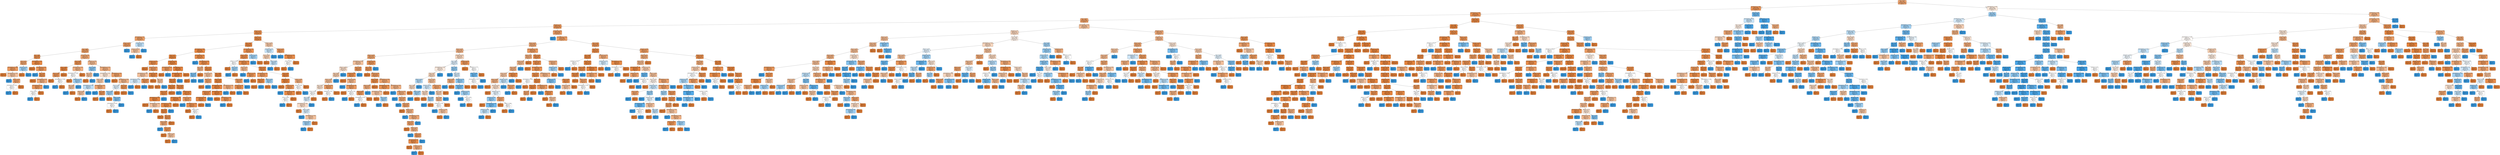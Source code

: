 digraph Tree {
node [shape=box, style="filled, rounded", color="black", fontname=helvetica] ;
edge [fontname=helvetica] ;
0 [label="Age <= 0.534\ngini = 0.33\nsamples = 6700\nvalue = [5306, 1394]\nclass = E", fillcolor="#eca26d"] ;
1 [label="NumOfProducts <= 1.682\ngini = 0.232\nsamples = 5122\nvalue = [4436, 686]\nclass = E", fillcolor="#e99458"] ;
0 -> 1 [labeldistance=2.5, labelangle=45, headlabel="True"] ;
2 [label="NumOfProducts <= -0.042\ngini = 0.207\nsamples = 4997\nvalue = [4410, 587]\nclass = E", fillcolor="#e89253"] ;
1 -> 2 ;
3 [label="Age <= -0.037\ngini = 0.305\nsamples = 2487\nvalue = [2020, 467]\nclass = E", fillcolor="#eb9e67"] ;
2 -> 3 ;
4 [label="Geography <= -0.3\ngini = 0.236\nsamples = 1796\nvalue = [1551, 245]\nclass = E", fillcolor="#e99558"] ;
3 -> 4 ;
5 [label="Balance <= -0.293\ngini = 0.17\nsamples = 939\nvalue = [851, 88]\nclass = E", fillcolor="#e88e4d"] ;
4 -> 5 ;
6 [label="EstimatedSalary <= 1.67\ngini = 0.303\nsamples = 204\nvalue = [166, 38]\nclass = E", fillcolor="#eb9e66"] ;
5 -> 6 ;
7 [label="Balance <= -0.321\ngini = 0.29\nsamples = 199\nvalue = [164, 35]\nclass = E", fillcolor="#eb9c63"] ;
6 -> 7 ;
8 [label="Age <= -0.608\ngini = 0.284\nsamples = 198\nvalue = [164, 34]\nclass = E", fillcolor="#ea9b62"] ;
7 -> 8 ;
9 [label="Age <= -1.085\ngini = 0.187\nsamples = 86\nvalue = [77, 9]\nclass = E", fillcolor="#e89050"] ;
8 -> 9 ;
10 [label="Tenure <= 1.22\ngini = 0.328\nsamples = 29\nvalue = [23, 6]\nclass = E", fillcolor="#eca26d"] ;
9 -> 10 ;
11 [label="EstimatedSalary <= -0.546\ngini = 0.26\nsamples = 26\nvalue = [22, 4]\nclass = E", fillcolor="#ea985d"] ;
10 -> 11 ;
12 [label="gini = 0.0\nsamples = 14\nvalue = [14, 0]\nclass = E", fillcolor="#e58139"] ;
11 -> 12 ;
13 [label="EstimatedSalary <= -0.255\ngini = 0.444\nsamples = 12\nvalue = [8, 4]\nclass = E", fillcolor="#f2c09c"] ;
11 -> 13 ;
14 [label="gini = 0.0\nsamples = 2\nvalue = [0, 2]\nclass = x", fillcolor="#399de5"] ;
13 -> 14 ;
15 [label="Gender <= -0.096\ngini = 0.32\nsamples = 10\nvalue = [8, 2]\nclass = E", fillcolor="#eca06a"] ;
13 -> 15 ;
16 [label="IsActiveMember <= -0.035\ngini = 0.5\nsamples = 4\nvalue = [2, 2]\nclass = E", fillcolor="#ffffff"] ;
15 -> 16 ;
17 [label="gini = 0.0\nsamples = 2\nvalue = [0, 2]\nclass = x", fillcolor="#399de5"] ;
16 -> 17 ;
18 [label="gini = 0.0\nsamples = 2\nvalue = [2, 0]\nclass = E", fillcolor="#e58139"] ;
16 -> 18 ;
19 [label="gini = 0.0\nsamples = 6\nvalue = [6, 0]\nclass = E", fillcolor="#e58139"] ;
15 -> 19 ;
20 [label="HasCrCard <= -0.45\ngini = 0.444\nsamples = 3\nvalue = [1, 2]\nclass = x", fillcolor="#9ccef2"] ;
10 -> 20 ;
21 [label="gini = 0.0\nsamples = 1\nvalue = [1, 0]\nclass = E", fillcolor="#e58139"] ;
20 -> 21 ;
22 [label="gini = 0.0\nsamples = 2\nvalue = [0, 2]\nclass = x", fillcolor="#399de5"] ;
20 -> 22 ;
23 [label="EstimatedSalary <= 0.582\ngini = 0.1\nsamples = 57\nvalue = [54, 3]\nclass = E", fillcolor="#e68844"] ;
9 -> 23 ;
24 [label="gini = 0.0\nsamples = 36\nvalue = [36, 0]\nclass = E", fillcolor="#e58139"] ;
23 -> 24 ;
25 [label="EstimatedSalary <= 0.622\ngini = 0.245\nsamples = 21\nvalue = [18, 3]\nclass = E", fillcolor="#e9965a"] ;
23 -> 25 ;
26 [label="gini = 0.0\nsamples = 1\nvalue = [0, 1]\nclass = x", fillcolor="#399de5"] ;
25 -> 26 ;
27 [label="Age <= -0.799\ngini = 0.18\nsamples = 20\nvalue = [18, 2]\nclass = E", fillcolor="#e88f4f"] ;
25 -> 27 ;
28 [label="gini = 0.0\nsamples = 12\nvalue = [12, 0]\nclass = E", fillcolor="#e58139"] ;
27 -> 28 ;
29 [label="EstimatedSalary <= 1.387\ngini = 0.375\nsamples = 8\nvalue = [6, 2]\nclass = E", fillcolor="#eeab7b"] ;
27 -> 29 ;
30 [label="EstimatedSalary <= 0.814\ngini = 0.245\nsamples = 7\nvalue = [6, 1]\nclass = E", fillcolor="#e9965a"] ;
29 -> 30 ;
31 [label="Tenure <= 0.701\ngini = 0.5\nsamples = 2\nvalue = [1, 1]\nclass = E", fillcolor="#ffffff"] ;
30 -> 31 ;
32 [label="gini = 0.0\nsamples = 1\nvalue = [0, 1]\nclass = x", fillcolor="#399de5"] ;
31 -> 32 ;
33 [label="gini = 0.0\nsamples = 1\nvalue = [1, 0]\nclass = E", fillcolor="#e58139"] ;
31 -> 33 ;
34 [label="gini = 0.0\nsamples = 5\nvalue = [5, 0]\nclass = E", fillcolor="#e58139"] ;
30 -> 34 ;
35 [label="gini = 0.0\nsamples = 1\nvalue = [0, 1]\nclass = x", fillcolor="#399de5"] ;
29 -> 35 ;
36 [label="CreditScore <= -0.466\ngini = 0.347\nsamples = 112\nvalue = [87, 25]\nclass = E", fillcolor="#eca572"] ;
8 -> 36 ;
37 [label="Tenure <= 0.874\ngini = 0.194\nsamples = 46\nvalue = [41, 5]\nclass = E", fillcolor="#e89051"] ;
36 -> 37 ;
38 [label="Tenure <= -0.855\ngini = 0.062\nsamples = 31\nvalue = [30, 1]\nclass = E", fillcolor="#e68540"] ;
37 -> 38 ;
39 [label="Tenure <= -1.201\ngini = 0.245\nsamples = 7\nvalue = [6, 1]\nclass = E", fillcolor="#e9965a"] ;
38 -> 39 ;
40 [label="gini = 0.0\nsamples = 5\nvalue = [5, 0]\nclass = E", fillcolor="#e58139"] ;
39 -> 40 ;
41 [label="EstimatedSalary <= -0.246\ngini = 0.5\nsamples = 2\nvalue = [1, 1]\nclass = E", fillcolor="#ffffff"] ;
39 -> 41 ;
42 [label="gini = 0.0\nsamples = 1\nvalue = [0, 1]\nclass = x", fillcolor="#399de5"] ;
41 -> 42 ;
43 [label="gini = 0.0\nsamples = 1\nvalue = [1, 0]\nclass = E", fillcolor="#e58139"] ;
41 -> 43 ;
44 [label="gini = 0.0\nsamples = 24\nvalue = [24, 0]\nclass = E", fillcolor="#e58139"] ;
38 -> 44 ;
45 [label="IsActiveMember <= -0.035\ngini = 0.391\nsamples = 15\nvalue = [11, 4]\nclass = E", fillcolor="#eeaf81"] ;
37 -> 45 ;
46 [label="EstimatedSalary <= -0.882\ngini = 0.5\nsamples = 8\nvalue = [4, 4]\nclass = E", fillcolor="#ffffff"] ;
45 -> 46 ;
47 [label="gini = 0.0\nsamples = 2\nvalue = [2, 0]\nclass = E", fillcolor="#e58139"] ;
46 -> 47 ;
48 [label="CreditScore <= -1.309\ngini = 0.444\nsamples = 6\nvalue = [2, 4]\nclass = x", fillcolor="#9ccef2"] ;
46 -> 48 ;
49 [label="Age <= -0.323\ngini = 0.444\nsamples = 3\nvalue = [2, 1]\nclass = E", fillcolor="#f2c09c"] ;
48 -> 49 ;
50 [label="gini = 0.0\nsamples = 1\nvalue = [0, 1]\nclass = x", fillcolor="#399de5"] ;
49 -> 50 ;
51 [label="gini = 0.0\nsamples = 2\nvalue = [2, 0]\nclass = E", fillcolor="#e58139"] ;
49 -> 51 ;
52 [label="gini = 0.0\nsamples = 3\nvalue = [0, 3]\nclass = x", fillcolor="#399de5"] ;
48 -> 52 ;
53 [label="gini = 0.0\nsamples = 7\nvalue = [7, 0]\nclass = E", fillcolor="#e58139"] ;
45 -> 53 ;
54 [label="CreditScore <= -0.326\ngini = 0.422\nsamples = 66\nvalue = [46, 20]\nclass = E", fillcolor="#f0b88f"] ;
36 -> 54 ;
55 [label="Tenure <= -0.509\ngini = 0.408\nsamples = 7\nvalue = [2, 5]\nclass = x", fillcolor="#88c4ef"] ;
54 -> 55 ;
56 [label="Age <= -0.275\ngini = 0.444\nsamples = 3\nvalue = [2, 1]\nclass = E", fillcolor="#f2c09c"] ;
55 -> 56 ;
57 [label="gini = 0.0\nsamples = 2\nvalue = [2, 0]\nclass = E", fillcolor="#e58139"] ;
56 -> 57 ;
58 [label="gini = 0.0\nsamples = 1\nvalue = [0, 1]\nclass = x", fillcolor="#399de5"] ;
56 -> 58 ;
59 [label="gini = 0.0\nsamples = 4\nvalue = [0, 4]\nclass = x", fillcolor="#399de5"] ;
55 -> 59 ;
60 [label="EstimatedSalary <= -0.741\ngini = 0.379\nsamples = 59\nvalue = [44, 15]\nclass = E", fillcolor="#eeac7c"] ;
54 -> 60 ;
61 [label="EstimatedSalary <= -0.927\ngini = 0.492\nsamples = 16\nvalue = [9, 7]\nclass = E", fillcolor="#f9e3d3"] ;
60 -> 61 ;
62 [label="Gender <= -0.096\ngini = 0.459\nsamples = 14\nvalue = [9, 5]\nclass = E", fillcolor="#f3c7a7"] ;
61 -> 62 ;
63 [label="EstimatedSalary <= -1.314\ngini = 0.48\nsamples = 5\nvalue = [2, 3]\nclass = x", fillcolor="#bddef6"] ;
62 -> 63 ;
64 [label="Balance <= -0.88\ngini = 0.444\nsamples = 3\nvalue = [2, 1]\nclass = E", fillcolor="#f2c09c"] ;
63 -> 64 ;
65 [label="gini = 0.0\nsamples = 2\nvalue = [2, 0]\nclass = E", fillcolor="#e58139"] ;
64 -> 65 ;
66 [label="gini = 0.0\nsamples = 1\nvalue = [0, 1]\nclass = x", fillcolor="#399de5"] ;
64 -> 66 ;
67 [label="gini = 0.0\nsamples = 2\nvalue = [0, 2]\nclass = x", fillcolor="#399de5"] ;
63 -> 67 ;
68 [label="EstimatedSalary <= -1.641\ngini = 0.346\nsamples = 9\nvalue = [7, 2]\nclass = E", fillcolor="#eca572"] ;
62 -> 68 ;
69 [label="gini = 0.0\nsamples = 1\nvalue = [0, 1]\nclass = x", fillcolor="#399de5"] ;
68 -> 69 ;
70 [label="Age <= -0.227\ngini = 0.219\nsamples = 8\nvalue = [7, 1]\nclass = E", fillcolor="#e99355"] ;
68 -> 70 ;
71 [label="gini = 0.0\nsamples = 7\nvalue = [7, 0]\nclass = E", fillcolor="#e58139"] ;
70 -> 71 ;
72 [label="gini = 0.0\nsamples = 1\nvalue = [0, 1]\nclass = x", fillcolor="#399de5"] ;
70 -> 72 ;
73 [label="gini = 0.0\nsamples = 2\nvalue = [0, 2]\nclass = x", fillcolor="#399de5"] ;
61 -> 73 ;
74 [label="EstimatedSalary <= 0.155\ngini = 0.303\nsamples = 43\nvalue = [35, 8]\nclass = E", fillcolor="#eb9e66"] ;
60 -> 74 ;
75 [label="gini = 0.0\nsamples = 15\nvalue = [15, 0]\nclass = E", fillcolor="#e58139"] ;
74 -> 75 ;
76 [label="EstimatedSalary <= 0.816\ngini = 0.408\nsamples = 28\nvalue = [20, 8]\nclass = E", fillcolor="#efb388"] ;
74 -> 76 ;
77 [label="Tenure <= 1.566\ngini = 0.496\nsamples = 11\nvalue = [5, 6]\nclass = x", fillcolor="#deeffb"] ;
76 -> 77 ;
78 [label="Tenure <= -0.855\ngini = 0.444\nsamples = 9\nvalue = [3, 6]\nclass = x", fillcolor="#9ccef2"] ;
77 -> 78 ;
79 [label="gini = 0.0\nsamples = 1\nvalue = [1, 0]\nclass = E", fillcolor="#e58139"] ;
78 -> 79 ;
80 [label="Gender <= -0.096\ngini = 0.375\nsamples = 8\nvalue = [2, 6]\nclass = x", fillcolor="#7bbeee"] ;
78 -> 80 ;
81 [label="EstimatedSalary <= 0.497\ngini = 0.5\nsamples = 4\nvalue = [2, 2]\nclass = E", fillcolor="#ffffff"] ;
80 -> 81 ;
82 [label="gini = 0.0\nsamples = 2\nvalue = [2, 0]\nclass = E", fillcolor="#e58139"] ;
81 -> 82 ;
83 [label="gini = 0.0\nsamples = 2\nvalue = [0, 2]\nclass = x", fillcolor="#399de5"] ;
81 -> 83 ;
84 [label="gini = 0.0\nsamples = 4\nvalue = [0, 4]\nclass = x", fillcolor="#399de5"] ;
80 -> 84 ;
85 [label="gini = 0.0\nsamples = 2\nvalue = [2, 0]\nclass = E", fillcolor="#e58139"] ;
77 -> 85 ;
86 [label="Tenure <= 1.22\ngini = 0.208\nsamples = 17\nvalue = [15, 2]\nclass = E", fillcolor="#e89253"] ;
76 -> 86 ;
87 [label="gini = 0.0\nsamples = 15\nvalue = [15, 0]\nclass = E", fillcolor="#e58139"] ;
86 -> 87 ;
88 [label="gini = 0.0\nsamples = 2\nvalue = [0, 2]\nclass = x", fillcolor="#399de5"] ;
86 -> 88 ;
89 [label="gini = 0.0\nsamples = 1\nvalue = [0, 1]\nclass = x", fillcolor="#399de5"] ;
7 -> 89 ;
90 [label="CreditScore <= -0.68\ngini = 0.48\nsamples = 5\nvalue = [2, 3]\nclass = x", fillcolor="#bddef6"] ;
6 -> 90 ;
91 [label="CreditScore <= -1.522\ngini = 0.444\nsamples = 3\nvalue = [2, 1]\nclass = E", fillcolor="#f2c09c"] ;
90 -> 91 ;
92 [label="gini = 0.0\nsamples = 1\nvalue = [0, 1]\nclass = x", fillcolor="#399de5"] ;
91 -> 92 ;
93 [label="gini = 0.0\nsamples = 2\nvalue = [2, 0]\nclass = E", fillcolor="#e58139"] ;
91 -> 93 ;
94 [label="gini = 0.0\nsamples = 2\nvalue = [0, 2]\nclass = x", fillcolor="#399de5"] ;
90 -> 94 ;
95 [label="Balance <= 1.63\ngini = 0.127\nsamples = 735\nvalue = [685, 50]\nclass = E", fillcolor="#e78a47"] ;
5 -> 95 ;
96 [label="Age <= -0.227\ngini = 0.109\nsamples = 710\nvalue = [669, 41]\nclass = E", fillcolor="#e78945"] ;
95 -> 96 ;
97 [label="EstimatedSalary <= 0.838\ngini = 0.09\nsamples = 591\nvalue = [563, 28]\nclass = E", fillcolor="#e68743"] ;
96 -> 97 ;
98 [label="Age <= -1.18\ngini = 0.07\nsamples = 443\nvalue = [427, 16]\nclass = E", fillcolor="#e68640"] ;
97 -> 98 ;
99 [label="CreditScore <= 0.158\ngini = 0.145\nsamples = 76\nvalue = [70, 6]\nclass = E", fillcolor="#e78c4a"] ;
98 -> 99 ;
100 [label="gini = 0.0\nsamples = 40\nvalue = [40, 0]\nclass = E", fillcolor="#e58139"] ;
99 -> 100 ;
101 [label="CreditScore <= 0.537\ngini = 0.278\nsamples = 36\nvalue = [30, 6]\nclass = E", fillcolor="#ea9a61"] ;
99 -> 101 ;
102 [label="EstimatedSalary <= -0.564\ngini = 0.444\nsamples = 15\nvalue = [10, 5]\nclass = E", fillcolor="#f2c09c"] ;
101 -> 102 ;
103 [label="IsActiveMember <= -0.035\ngini = 0.49\nsamples = 7\nvalue = [3, 4]\nclass = x", fillcolor="#cee6f8"] ;
102 -> 103 ;
104 [label="gini = 0.0\nsamples = 4\nvalue = [0, 4]\nclass = x", fillcolor="#399de5"] ;
103 -> 104 ;
105 [label="gini = 0.0\nsamples = 3\nvalue = [3, 0]\nclass = E", fillcolor="#e58139"] ;
103 -> 105 ;
106 [label="Balance <= -0.003\ngini = 0.219\nsamples = 8\nvalue = [7, 1]\nclass = E", fillcolor="#e99355"] ;
102 -> 106 ;
107 [label="gini = 0.0\nsamples = 1\nvalue = [0, 1]\nclass = x", fillcolor="#399de5"] ;
106 -> 107 ;
108 [label="gini = 0.0\nsamples = 7\nvalue = [7, 0]\nclass = E", fillcolor="#e58139"] ;
106 -> 108 ;
109 [label="CreditScore <= 1.686\ngini = 0.091\nsamples = 21\nvalue = [20, 1]\nclass = E", fillcolor="#e68743"] ;
101 -> 109 ;
110 [label="gini = 0.0\nsamples = 18\nvalue = [18, 0]\nclass = E", fillcolor="#e58139"] ;
109 -> 110 ;
111 [label="Age <= -1.37\ngini = 0.444\nsamples = 3\nvalue = [2, 1]\nclass = E", fillcolor="#f2c09c"] ;
109 -> 111 ;
112 [label="gini = 0.0\nsamples = 2\nvalue = [2, 0]\nclass = E", fillcolor="#e58139"] ;
111 -> 112 ;
113 [label="gini = 0.0\nsamples = 1\nvalue = [0, 1]\nclass = x", fillcolor="#399de5"] ;
111 -> 113 ;
114 [label="CreditScore <= -2.135\ngini = 0.053\nsamples = 367\nvalue = [357, 10]\nclass = E", fillcolor="#e6853f"] ;
98 -> 114 ;
115 [label="EstimatedSalary <= 0.425\ngini = 0.245\nsamples = 7\nvalue = [6, 1]\nclass = E", fillcolor="#e9965a"] ;
114 -> 115 ;
116 [label="gini = 0.0\nsamples = 6\nvalue = [6, 0]\nclass = E", fillcolor="#e58139"] ;
115 -> 116 ;
117 [label="gini = 0.0\nsamples = 1\nvalue = [0, 1]\nclass = x", fillcolor="#399de5"] ;
115 -> 117 ;
118 [label="EstimatedSalary <= 0.14\ngini = 0.049\nsamples = 360\nvalue = [351, 9]\nclass = E", fillcolor="#e6843e"] ;
114 -> 118 ;
119 [label="EstimatedSalary <= 0.137\ngini = 0.066\nsamples = 265\nvalue = [256, 9]\nclass = E", fillcolor="#e68540"] ;
118 -> 119 ;
120 [label="Balance <= 0.75\ngini = 0.059\nsamples = 264\nvalue = [256, 8]\nclass = E", fillcolor="#e6853f"] ;
119 -> 120 ;
121 [label="Balance <= 0.153\ngini = 0.027\nsamples = 148\nvalue = [146, 2]\nclass = E", fillcolor="#e5833c"] ;
120 -> 121 ;
122 [label="Balance <= 0.149\ngini = 0.111\nsamples = 34\nvalue = [32, 2]\nclass = E", fillcolor="#e78945"] ;
121 -> 122 ;
123 [label="EstimatedSalary <= -0.233\ngini = 0.059\nsamples = 33\nvalue = [32, 1]\nclass = E", fillcolor="#e6853f"] ;
122 -> 123 ;
124 [label="gini = 0.0\nsamples = 30\nvalue = [30, 0]\nclass = E", fillcolor="#e58139"] ;
123 -> 124 ;
125 [label="EstimatedSalary <= -0.024\ngini = 0.444\nsamples = 3\nvalue = [2, 1]\nclass = E", fillcolor="#f2c09c"] ;
123 -> 125 ;
126 [label="gini = 0.0\nsamples = 1\nvalue = [0, 1]\nclass = x", fillcolor="#399de5"] ;
125 -> 126 ;
127 [label="gini = 0.0\nsamples = 2\nvalue = [2, 0]\nclass = E", fillcolor="#e58139"] ;
125 -> 127 ;
128 [label="gini = 0.0\nsamples = 1\nvalue = [0, 1]\nclass = x", fillcolor="#399de5"] ;
122 -> 128 ;
129 [label="gini = 0.0\nsamples = 114\nvalue = [114, 0]\nclass = E", fillcolor="#e58139"] ;
121 -> 129 ;
130 [label="Balance <= 0.757\ngini = 0.098\nsamples = 116\nvalue = [110, 6]\nclass = E", fillcolor="#e68844"] ;
120 -> 130 ;
131 [label="gini = 0.0\nsamples = 1\nvalue = [0, 1]\nclass = x", fillcolor="#399de5"] ;
130 -> 131 ;
132 [label="CreditScore <= 1.042\ngini = 0.083\nsamples = 115\nvalue = [110, 5]\nclass = E", fillcolor="#e68742"] ;
130 -> 132 ;
133 [label="EstimatedSalary <= -0.716\ngini = 0.056\nsamples = 104\nvalue = [101, 3]\nclass = E", fillcolor="#e6853f"] ;
132 -> 133 ;
134 [label="EstimatedSalary <= -0.733\ngini = 0.107\nsamples = 53\nvalue = [50, 3]\nclass = E", fillcolor="#e78945"] ;
133 -> 134 ;
135 [label="Age <= -0.704\ngini = 0.074\nsamples = 52\nvalue = [50, 2]\nclass = E", fillcolor="#e68641"] ;
134 -> 135 ;
136 [label="gini = 0.0\nsamples = 32\nvalue = [32, 0]\nclass = E", fillcolor="#e58139"] ;
135 -> 136 ;
137 [label="Age <= -0.513\ngini = 0.18\nsamples = 20\nvalue = [18, 2]\nclass = E", fillcolor="#e88f4f"] ;
135 -> 137 ;
138 [label="Balance <= 0.946\ngini = 0.346\nsamples = 9\nvalue = [7, 2]\nclass = E", fillcolor="#eca572"] ;
137 -> 138 ;
139 [label="gini = 0.0\nsamples = 1\nvalue = [0, 1]\nclass = x", fillcolor="#399de5"] ;
138 -> 139 ;
140 [label="Tenure <= 0.528\ngini = 0.219\nsamples = 8\nvalue = [7, 1]\nclass = E", fillcolor="#e99355"] ;
138 -> 140 ;
141 [label="gini = 0.0\nsamples = 5\nvalue = [5, 0]\nclass = E", fillcolor="#e58139"] ;
140 -> 141 ;
142 [label="Balance <= 1.197\ngini = 0.444\nsamples = 3\nvalue = [2, 1]\nclass = E", fillcolor="#f2c09c"] ;
140 -> 142 ;
143 [label="gini = 0.0\nsamples = 2\nvalue = [2, 0]\nclass = E", fillcolor="#e58139"] ;
142 -> 143 ;
144 [label="gini = 0.0\nsamples = 1\nvalue = [0, 1]\nclass = x", fillcolor="#399de5"] ;
142 -> 144 ;
145 [label="gini = 0.0\nsamples = 11\nvalue = [11, 0]\nclass = E", fillcolor="#e58139"] ;
137 -> 145 ;
146 [label="gini = 0.0\nsamples = 1\nvalue = [0, 1]\nclass = x", fillcolor="#399de5"] ;
134 -> 146 ;
147 [label="gini = 0.0\nsamples = 51\nvalue = [51, 0]\nclass = E", fillcolor="#e58139"] ;
133 -> 147 ;
148 [label="CreditScore <= 1.078\ngini = 0.298\nsamples = 11\nvalue = [9, 2]\nclass = E", fillcolor="#eb9d65"] ;
132 -> 148 ;
149 [label="gini = 0.0\nsamples = 1\nvalue = [0, 1]\nclass = x", fillcolor="#399de5"] ;
148 -> 149 ;
150 [label="EstimatedSalary <= -0.269\ngini = 0.18\nsamples = 10\nvalue = [9, 1]\nclass = E", fillcolor="#e88f4f"] ;
148 -> 150 ;
151 [label="gini = 0.0\nsamples = 8\nvalue = [8, 0]\nclass = E", fillcolor="#e58139"] ;
150 -> 151 ;
152 [label="Tenure <= 0.355\ngini = 0.5\nsamples = 2\nvalue = [1, 1]\nclass = E", fillcolor="#ffffff"] ;
150 -> 152 ;
153 [label="gini = 0.0\nsamples = 1\nvalue = [1, 0]\nclass = E", fillcolor="#e58139"] ;
152 -> 153 ;
154 [label="gini = 0.0\nsamples = 1\nvalue = [0, 1]\nclass = x", fillcolor="#399de5"] ;
152 -> 154 ;
155 [label="gini = 0.0\nsamples = 1\nvalue = [0, 1]\nclass = x", fillcolor="#399de5"] ;
119 -> 155 ;
156 [label="gini = 0.0\nsamples = 95\nvalue = [95, 0]\nclass = E", fillcolor="#e58139"] ;
118 -> 156 ;
157 [label="EstimatedSalary <= 0.84\ngini = 0.149\nsamples = 148\nvalue = [136, 12]\nclass = E", fillcolor="#e78c4a"] ;
97 -> 157 ;
158 [label="gini = 0.0\nsamples = 1\nvalue = [0, 1]\nclass = x", fillcolor="#399de5"] ;
157 -> 158 ;
159 [label="EstimatedSalary <= 0.901\ngini = 0.138\nsamples = 147\nvalue = [136, 11]\nclass = E", fillcolor="#e78b49"] ;
157 -> 159 ;
160 [label="Age <= -0.942\ngini = 0.397\nsamples = 11\nvalue = [8, 3]\nclass = E", fillcolor="#efb083"] ;
159 -> 160 ;
161 [label="Age <= -1.704\ngini = 0.375\nsamples = 4\nvalue = [1, 3]\nclass = x", fillcolor="#7bbeee"] ;
160 -> 161 ;
162 [label="gini = 0.0\nsamples = 1\nvalue = [1, 0]\nclass = E", fillcolor="#e58139"] ;
161 -> 162 ;
163 [label="gini = 0.0\nsamples = 3\nvalue = [0, 3]\nclass = x", fillcolor="#399de5"] ;
161 -> 163 ;
164 [label="gini = 0.0\nsamples = 7\nvalue = [7, 0]\nclass = E", fillcolor="#e58139"] ;
160 -> 164 ;
165 [label="Tenure <= -1.547\ngini = 0.111\nsamples = 136\nvalue = [128, 8]\nclass = E", fillcolor="#e78945"] ;
159 -> 165 ;
166 [label="HasCrCard <= -0.45\ngini = 0.444\nsamples = 6\nvalue = [4, 2]\nclass = E", fillcolor="#f2c09c"] ;
165 -> 166 ;
167 [label="gini = 0.0\nsamples = 1\nvalue = [0, 1]\nclass = x", fillcolor="#399de5"] ;
166 -> 167 ;
168 [label="Balance <= 1.07\ngini = 0.32\nsamples = 5\nvalue = [4, 1]\nclass = E", fillcolor="#eca06a"] ;
166 -> 168 ;
169 [label="gini = 0.0\nsamples = 4\nvalue = [4, 0]\nclass = E", fillcolor="#e58139"] ;
168 -> 169 ;
170 [label="gini = 0.0\nsamples = 1\nvalue = [0, 1]\nclass = x", fillcolor="#399de5"] ;
168 -> 170 ;
171 [label="Age <= -0.323\ngini = 0.088\nsamples = 130\nvalue = [124, 6]\nclass = E", fillcolor="#e68743"] ;
165 -> 171 ;
172 [label="Balance <= 1.535\ngini = 0.065\nsamples = 119\nvalue = [115, 4]\nclass = E", fillcolor="#e68540"] ;
171 -> 172 ;
173 [label="EstimatedSalary <= 1.094\ngini = 0.051\nsamples = 115\nvalue = [112, 3]\nclass = E", fillcolor="#e6843e"] ;
172 -> 173 ;
174 [label="CreditScore <= 1.224\ngini = 0.153\nsamples = 24\nvalue = [22, 2]\nclass = E", fillcolor="#e78c4b"] ;
173 -> 174 ;
175 [label="EstimatedSalary <= 1.093\ngini = 0.083\nsamples = 23\nvalue = [22, 1]\nclass = E", fillcolor="#e68742"] ;
174 -> 175 ;
176 [label="gini = 0.0\nsamples = 22\nvalue = [22, 0]\nclass = E", fillcolor="#e58139"] ;
175 -> 176 ;
177 [label="gini = 0.0\nsamples = 1\nvalue = [0, 1]\nclass = x", fillcolor="#399de5"] ;
175 -> 177 ;
178 [label="gini = 0.0\nsamples = 1\nvalue = [0, 1]\nclass = x", fillcolor="#399de5"] ;
174 -> 178 ;
179 [label="EstimatedSalary <= 1.667\ngini = 0.022\nsamples = 91\nvalue = [90, 1]\nclass = E", fillcolor="#e5823b"] ;
173 -> 179 ;
180 [label="gini = 0.0\nsamples = 83\nvalue = [83, 0]\nclass = E", fillcolor="#e58139"] ;
179 -> 180 ;
181 [label="EstimatedSalary <= 1.675\ngini = 0.219\nsamples = 8\nvalue = [7, 1]\nclass = E", fillcolor="#e99355"] ;
179 -> 181 ;
182 [label="gini = 0.0\nsamples = 1\nvalue = [0, 1]\nclass = x", fillcolor="#399de5"] ;
181 -> 182 ;
183 [label="gini = 0.0\nsamples = 7\nvalue = [7, 0]\nclass = E", fillcolor="#e58139"] ;
181 -> 183 ;
184 [label="IsActiveMember <= -0.035\ngini = 0.375\nsamples = 4\nvalue = [3, 1]\nclass = E", fillcolor="#eeab7b"] ;
172 -> 184 ;
185 [label="gini = 0.0\nsamples = 1\nvalue = [0, 1]\nclass = x", fillcolor="#399de5"] ;
184 -> 185 ;
186 [label="gini = 0.0\nsamples = 3\nvalue = [3, 0]\nclass = E", fillcolor="#e58139"] ;
184 -> 186 ;
187 [label="Balance <= 1.269\ngini = 0.298\nsamples = 11\nvalue = [9, 2]\nclass = E", fillcolor="#eb9d65"] ;
171 -> 187 ;
188 [label="CreditScore <= -1.262\ngini = 0.18\nsamples = 10\nvalue = [9, 1]\nclass = E", fillcolor="#e88f4f"] ;
187 -> 188 ;
189 [label="gini = 0.0\nsamples = 1\nvalue = [0, 1]\nclass = x", fillcolor="#399de5"] ;
188 -> 189 ;
190 [label="gini = 0.0\nsamples = 9\nvalue = [9, 0]\nclass = E", fillcolor="#e58139"] ;
188 -> 190 ;
191 [label="gini = 0.0\nsamples = 1\nvalue = [0, 1]\nclass = x", fillcolor="#399de5"] ;
187 -> 191 ;
192 [label="EstimatedSalary <= 1.631\ngini = 0.195\nsamples = 119\nvalue = [106, 13]\nclass = E", fillcolor="#e89051"] ;
96 -> 192 ;
193 [label="Balance <= -0.124\ngini = 0.172\nsamples = 116\nvalue = [105, 11]\nclass = E", fillcolor="#e88e4e"] ;
192 -> 193 ;
194 [label="Balance <= -0.185\ngini = 0.5\nsamples = 4\nvalue = [2, 2]\nclass = E", fillcolor="#ffffff"] ;
193 -> 194 ;
195 [label="gini = 0.0\nsamples = 1\nvalue = [1, 0]\nclass = E", fillcolor="#e58139"] ;
194 -> 195 ;
196 [label="Tenure <= 1.22\ngini = 0.444\nsamples = 3\nvalue = [1, 2]\nclass = x", fillcolor="#9ccef2"] ;
194 -> 196 ;
197 [label="gini = 0.0\nsamples = 2\nvalue = [0, 2]\nclass = x", fillcolor="#399de5"] ;
196 -> 197 ;
198 [label="gini = 0.0\nsamples = 1\nvalue = [1, 0]\nclass = E", fillcolor="#e58139"] ;
196 -> 198 ;
199 [label="EstimatedSalary <= -1.351\ngini = 0.148\nsamples = 112\nvalue = [103, 9]\nclass = E", fillcolor="#e78c4a"] ;
193 -> 199 ;
200 [label="Tenure <= -1.028\ngini = 0.42\nsamples = 10\nvalue = [7, 3]\nclass = E", fillcolor="#f0b78e"] ;
199 -> 200 ;
201 [label="gini = 0.0\nsamples = 2\nvalue = [0, 2]\nclass = x", fillcolor="#399de5"] ;
200 -> 201 ;
202 [label="CreditScore <= -1.423\ngini = 0.219\nsamples = 8\nvalue = [7, 1]\nclass = E", fillcolor="#e99355"] ;
200 -> 202 ;
203 [label="gini = 0.0\nsamples = 1\nvalue = [0, 1]\nclass = x", fillcolor="#399de5"] ;
202 -> 203 ;
204 [label="gini = 0.0\nsamples = 7\nvalue = [7, 0]\nclass = E", fillcolor="#e58139"] ;
202 -> 204 ;
205 [label="Balance <= 0.335\ngini = 0.111\nsamples = 102\nvalue = [96, 6]\nclass = E", fillcolor="#e78945"] ;
199 -> 205 ;
206 [label="EstimatedSalary <= 1.123\ngini = 0.255\nsamples = 20\nvalue = [17, 3]\nclass = E", fillcolor="#ea975c"] ;
205 -> 206 ;
207 [label="Balance <= 0.327\ngini = 0.111\nsamples = 17\nvalue = [16, 1]\nclass = E", fillcolor="#e78945"] ;
206 -> 207 ;
208 [label="gini = 0.0\nsamples = 16\nvalue = [16, 0]\nclass = E", fillcolor="#e58139"] ;
207 -> 208 ;
209 [label="gini = 0.0\nsamples = 1\nvalue = [0, 1]\nclass = x", fillcolor="#399de5"] ;
207 -> 209 ;
210 [label="Balance <= 0.035\ngini = 0.444\nsamples = 3\nvalue = [1, 2]\nclass = x", fillcolor="#9ccef2"] ;
206 -> 210 ;
211 [label="gini = 0.0\nsamples = 1\nvalue = [1, 0]\nclass = E", fillcolor="#e58139"] ;
210 -> 211 ;
212 [label="gini = 0.0\nsamples = 2\nvalue = [0, 2]\nclass = x", fillcolor="#399de5"] ;
210 -> 212 ;
213 [label="Tenure <= 1.566\ngini = 0.07\nsamples = 82\nvalue = [79, 3]\nclass = E", fillcolor="#e68641"] ;
205 -> 213 ;
214 [label="CreditScore <= 1.12\ngini = 0.05\nsamples = 78\nvalue = [76, 2]\nclass = E", fillcolor="#e6843e"] ;
213 -> 214 ;
215 [label="gini = 0.0\nsamples = 63\nvalue = [63, 0]\nclass = E", fillcolor="#e58139"] ;
214 -> 215 ;
216 [label="CreditScore <= 1.208\ngini = 0.231\nsamples = 15\nvalue = [13, 2]\nclass = E", fillcolor="#e99457"] ;
214 -> 216 ;
217 [label="gini = 0.0\nsamples = 1\nvalue = [0, 1]\nclass = x", fillcolor="#399de5"] ;
216 -> 217 ;
218 [label="EstimatedSalary <= -0.459\ngini = 0.133\nsamples = 14\nvalue = [13, 1]\nclass = E", fillcolor="#e78b48"] ;
216 -> 218 ;
219 [label="Tenure <= -0.337\ngini = 0.5\nsamples = 2\nvalue = [1, 1]\nclass = E", fillcolor="#ffffff"] ;
218 -> 219 ;
220 [label="gini = 0.0\nsamples = 1\nvalue = [0, 1]\nclass = x", fillcolor="#399de5"] ;
219 -> 220 ;
221 [label="gini = 0.0\nsamples = 1\nvalue = [1, 0]\nclass = E", fillcolor="#e58139"] ;
219 -> 221 ;
222 [label="gini = 0.0\nsamples = 12\nvalue = [12, 0]\nclass = E", fillcolor="#e58139"] ;
218 -> 222 ;
223 [label="Gender <= -0.096\ngini = 0.375\nsamples = 4\nvalue = [3, 1]\nclass = E", fillcolor="#eeab7b"] ;
213 -> 223 ;
224 [label="Balance <= 0.606\ngini = 0.5\nsamples = 2\nvalue = [1, 1]\nclass = E", fillcolor="#ffffff"] ;
223 -> 224 ;
225 [label="gini = 0.0\nsamples = 1\nvalue = [1, 0]\nclass = E", fillcolor="#e58139"] ;
224 -> 225 ;
226 [label="gini = 0.0\nsamples = 1\nvalue = [0, 1]\nclass = x", fillcolor="#399de5"] ;
224 -> 226 ;
227 [label="gini = 0.0\nsamples = 2\nvalue = [2, 0]\nclass = E", fillcolor="#e58139"] ;
223 -> 227 ;
228 [label="HasCrCard <= -0.45\ngini = 0.444\nsamples = 3\nvalue = [1, 2]\nclass = x", fillcolor="#9ccef2"] ;
192 -> 228 ;
229 [label="gini = 0.0\nsamples = 2\nvalue = [0, 2]\nclass = x", fillcolor="#399de5"] ;
228 -> 229 ;
230 [label="gini = 0.0\nsamples = 1\nvalue = [1, 0]\nclass = E", fillcolor="#e58139"] ;
228 -> 230 ;
231 [label="Gender <= -0.096\ngini = 0.461\nsamples = 25\nvalue = [16, 9]\nclass = E", fillcolor="#f4c8a8"] ;
95 -> 231 ;
232 [label="CreditScore <= 0.574\ngini = 0.486\nsamples = 12\nvalue = [5, 7]\nclass = x", fillcolor="#c6e3f8"] ;
231 -> 232 ;
233 [label="Tenure <= -1.201\ngini = 0.469\nsamples = 8\nvalue = [5, 3]\nclass = E", fillcolor="#f5cdb0"] ;
232 -> 233 ;
234 [label="gini = 0.0\nsamples = 3\nvalue = [3, 0]\nclass = E", fillcolor="#e58139"] ;
233 -> 234 ;
235 [label="Tenure <= 0.009\ngini = 0.48\nsamples = 5\nvalue = [2, 3]\nclass = x", fillcolor="#bddef6"] ;
233 -> 235 ;
236 [label="gini = 0.0\nsamples = 3\nvalue = [0, 3]\nclass = x", fillcolor="#399de5"] ;
235 -> 236 ;
237 [label="gini = 0.0\nsamples = 2\nvalue = [2, 0]\nclass = E", fillcolor="#e58139"] ;
235 -> 237 ;
238 [label="gini = 0.0\nsamples = 4\nvalue = [0, 4]\nclass = x", fillcolor="#399de5"] ;
232 -> 238 ;
239 [label="Balance <= 1.667\ngini = 0.26\nsamples = 13\nvalue = [11, 2]\nclass = E", fillcolor="#ea985d"] ;
231 -> 239 ;
240 [label="gini = 0.0\nsamples = 1\nvalue = [0, 1]\nclass = x", fillcolor="#399de5"] ;
239 -> 240 ;
241 [label="EstimatedSalary <= -0.857\ngini = 0.153\nsamples = 12\nvalue = [11, 1]\nclass = E", fillcolor="#e78c4b"] ;
239 -> 241 ;
242 [label="Tenure <= -0.337\ngini = 0.5\nsamples = 2\nvalue = [1, 1]\nclass = E", fillcolor="#ffffff"] ;
241 -> 242 ;
243 [label="gini = 0.0\nsamples = 1\nvalue = [1, 0]\nclass = E", fillcolor="#e58139"] ;
242 -> 243 ;
244 [label="gini = 0.0\nsamples = 1\nvalue = [0, 1]\nclass = x", fillcolor="#399de5"] ;
242 -> 244 ;
245 [label="gini = 0.0\nsamples = 10\nvalue = [10, 0]\nclass = E", fillcolor="#e58139"] ;
241 -> 245 ;
246 [label="CreditScore <= -2.499\ngini = 0.299\nsamples = 857\nvalue = [700, 157]\nclass = E", fillcolor="#eb9d65"] ;
4 -> 246 ;
247 [label="gini = 0.0\nsamples = 4\nvalue = [0, 4]\nclass = x", fillcolor="#399de5"] ;
246 -> 247 ;
248 [label="IsActiveMember <= -0.035\ngini = 0.294\nsamples = 853\nvalue = [700, 153]\nclass = E", fillcolor="#eb9d64"] ;
246 -> 248 ;
249 [label="Balance <= 0.763\ngini = 0.356\nsamples = 415\nvalue = [319, 96]\nclass = E", fillcolor="#eda775"] ;
248 -> 249 ;
250 [label="Balance <= 0.464\ngini = 0.401\nsamples = 249\nvalue = [180, 69]\nclass = E", fillcolor="#efb185"] ;
249 -> 250 ;
251 [label="Balance <= -0.256\ngini = 0.338\nsamples = 167\nvalue = [131, 36]\nclass = E", fillcolor="#eca46f"] ;
250 -> 251 ;
252 [label="EstimatedSalary <= 0.358\ngini = 0.444\nsamples = 66\nvalue = [44, 22]\nclass = E", fillcolor="#f2c09c"] ;
251 -> 252 ;
253 [label="Balance <= -0.639\ngini = 0.488\nsamples = 45\nvalue = [26, 19]\nclass = E", fillcolor="#f8ddca"] ;
252 -> 253 ;
254 [label="Age <= -0.132\ngini = 0.464\nsamples = 41\nvalue = [26, 15]\nclass = E", fillcolor="#f4caab"] ;
253 -> 254 ;
255 [label="Gender <= -0.096\ngini = 0.432\nsamples = 38\nvalue = [26, 12]\nclass = E", fillcolor="#f1bb94"] ;
254 -> 255 ;
256 [label="Age <= -0.323\ngini = 0.49\nsamples = 21\nvalue = [12, 9]\nclass = E", fillcolor="#f8e0ce"] ;
255 -> 256 ;
257 [label="Tenure <= 1.566\ngini = 0.5\nsamples = 18\nvalue = [9, 9]\nclass = E", fillcolor="#ffffff"] ;
256 -> 257 ;
258 [label="Age <= -0.608\ngini = 0.492\nsamples = 16\nvalue = [7, 9]\nclass = x", fillcolor="#d3e9f9"] ;
257 -> 258 ;
259 [label="EstimatedSalary <= -1.248\ngini = 0.486\nsamples = 12\nvalue = [7, 5]\nclass = E", fillcolor="#f8dbc6"] ;
258 -> 259 ;
260 [label="gini = 0.0\nsamples = 3\nvalue = [3, 0]\nclass = E", fillcolor="#e58139"] ;
259 -> 260 ;
261 [label="Tenure <= -0.682\ngini = 0.494\nsamples = 9\nvalue = [4, 5]\nclass = x", fillcolor="#d7ebfa"] ;
259 -> 261 ;
262 [label="gini = 0.0\nsamples = 3\nvalue = [0, 3]\nclass = x", fillcolor="#399de5"] ;
261 -> 262 ;
263 [label="EstimatedSalary <= -0.501\ngini = 0.444\nsamples = 6\nvalue = [4, 2]\nclass = E", fillcolor="#f2c09c"] ;
261 -> 263 ;
264 [label="CreditScore <= 0.36\ngini = 0.444\nsamples = 3\nvalue = [1, 2]\nclass = x", fillcolor="#9ccef2"] ;
263 -> 264 ;
265 [label="gini = 0.0\nsamples = 2\nvalue = [0, 2]\nclass = x", fillcolor="#399de5"] ;
264 -> 265 ;
266 [label="gini = 0.0\nsamples = 1\nvalue = [1, 0]\nclass = E", fillcolor="#e58139"] ;
264 -> 266 ;
267 [label="gini = 0.0\nsamples = 3\nvalue = [3, 0]\nclass = E", fillcolor="#e58139"] ;
263 -> 267 ;
268 [label="gini = 0.0\nsamples = 4\nvalue = [0, 4]\nclass = x", fillcolor="#399de5"] ;
258 -> 268 ;
269 [label="gini = 0.0\nsamples = 2\nvalue = [2, 0]\nclass = E", fillcolor="#e58139"] ;
257 -> 269 ;
270 [label="gini = 0.0\nsamples = 3\nvalue = [3, 0]\nclass = E", fillcolor="#e58139"] ;
256 -> 270 ;
271 [label="CreditScore <= -0.399\ngini = 0.291\nsamples = 17\nvalue = [14, 3]\nclass = E", fillcolor="#eb9c63"] ;
255 -> 271 ;
272 [label="CreditScore <= -1.017\ngini = 0.5\nsamples = 6\nvalue = [3, 3]\nclass = E", fillcolor="#ffffff"] ;
271 -> 272 ;
273 [label="gini = 0.0\nsamples = 3\nvalue = [3, 0]\nclass = E", fillcolor="#e58139"] ;
272 -> 273 ;
274 [label="gini = 0.0\nsamples = 3\nvalue = [0, 3]\nclass = x", fillcolor="#399de5"] ;
272 -> 274 ;
275 [label="gini = 0.0\nsamples = 11\nvalue = [11, 0]\nclass = E", fillcolor="#e58139"] ;
271 -> 275 ;
276 [label="gini = 0.0\nsamples = 3\nvalue = [0, 3]\nclass = x", fillcolor="#399de5"] ;
254 -> 276 ;
277 [label="gini = 0.0\nsamples = 4\nvalue = [0, 4]\nclass = x", fillcolor="#399de5"] ;
253 -> 277 ;
278 [label="Tenure <= 1.393\ngini = 0.245\nsamples = 21\nvalue = [18, 3]\nclass = E", fillcolor="#e9965a"] ;
252 -> 278 ;
279 [label="CreditScore <= 0.366\ngini = 0.18\nsamples = 20\nvalue = [18, 2]\nclass = E", fillcolor="#e88f4f"] ;
278 -> 279 ;
280 [label="gini = 0.0\nsamples = 13\nvalue = [13, 0]\nclass = E", fillcolor="#e58139"] ;
279 -> 280 ;
281 [label="CreditScore <= 0.568\ngini = 0.408\nsamples = 7\nvalue = [5, 2]\nclass = E", fillcolor="#efb388"] ;
279 -> 281 ;
282 [label="gini = 0.0\nsamples = 1\nvalue = [0, 1]\nclass = x", fillcolor="#399de5"] ;
281 -> 282 ;
283 [label="EstimatedSalary <= 1.152\ngini = 0.278\nsamples = 6\nvalue = [5, 1]\nclass = E", fillcolor="#ea9a61"] ;
281 -> 283 ;
284 [label="gini = 0.0\nsamples = 4\nvalue = [4, 0]\nclass = E", fillcolor="#e58139"] ;
283 -> 284 ;
285 [label="HasCrCard <= -0.45\ngini = 0.5\nsamples = 2\nvalue = [1, 1]\nclass = E", fillcolor="#ffffff"] ;
283 -> 285 ;
286 [label="gini = 0.0\nsamples = 1\nvalue = [0, 1]\nclass = x", fillcolor="#399de5"] ;
285 -> 286 ;
287 [label="gini = 0.0\nsamples = 1\nvalue = [1, 0]\nclass = E", fillcolor="#e58139"] ;
285 -> 287 ;
288 [label="gini = 0.0\nsamples = 1\nvalue = [0, 1]\nclass = x", fillcolor="#399de5"] ;
278 -> 288 ;
289 [label="CreditScore <= 2.003\ngini = 0.239\nsamples = 101\nvalue = [87, 14]\nclass = E", fillcolor="#e99559"] ;
251 -> 289 ;
290 [label="Age <= -1.085\ngini = 0.226\nsamples = 100\nvalue = [87, 13]\nclass = E", fillcolor="#e99457"] ;
289 -> 290 ;
291 [label="gini = 0.0\nsamples = 19\nvalue = [19, 0]\nclass = E", fillcolor="#e58139"] ;
290 -> 291 ;
292 [label="HasCrCard <= -0.45\ngini = 0.269\nsamples = 81\nvalue = [68, 13]\nclass = E", fillcolor="#ea995f"] ;
290 -> 292 ;
293 [label="Gender <= -0.096\ngini = 0.133\nsamples = 28\nvalue = [26, 2]\nclass = E", fillcolor="#e78b48"] ;
292 -> 293 ;
294 [label="Balance <= 0.307\ngini = 0.375\nsamples = 8\nvalue = [6, 2]\nclass = E", fillcolor="#eeab7b"] ;
293 -> 294 ;
295 [label="Balance <= 0.023\ngini = 0.245\nsamples = 7\nvalue = [6, 1]\nclass = E", fillcolor="#e9965a"] ;
294 -> 295 ;
296 [label="EstimatedSalary <= 0.257\ngini = 0.5\nsamples = 2\nvalue = [1, 1]\nclass = E", fillcolor="#ffffff"] ;
295 -> 296 ;
297 [label="gini = 0.0\nsamples = 1\nvalue = [0, 1]\nclass = x", fillcolor="#399de5"] ;
296 -> 297 ;
298 [label="gini = 0.0\nsamples = 1\nvalue = [1, 0]\nclass = E", fillcolor="#e58139"] ;
296 -> 298 ;
299 [label="gini = 0.0\nsamples = 5\nvalue = [5, 0]\nclass = E", fillcolor="#e58139"] ;
295 -> 299 ;
300 [label="gini = 0.0\nsamples = 1\nvalue = [0, 1]\nclass = x", fillcolor="#399de5"] ;
294 -> 300 ;
301 [label="gini = 0.0\nsamples = 20\nvalue = [20, 0]\nclass = E", fillcolor="#e58139"] ;
293 -> 301 ;
302 [label="EstimatedSalary <= -0.653\ngini = 0.329\nsamples = 53\nvalue = [42, 11]\nclass = E", fillcolor="#eca26d"] ;
292 -> 302 ;
303 [label="EstimatedSalary <= -1.593\ngini = 0.188\nsamples = 19\nvalue = [17, 2]\nclass = E", fillcolor="#e89050"] ;
302 -> 303 ;
304 [label="EstimatedSalary <= -1.664\ngini = 0.444\nsamples = 6\nvalue = [4, 2]\nclass = E", fillcolor="#f2c09c"] ;
303 -> 304 ;
305 [label="gini = 0.0\nsamples = 3\nvalue = [3, 0]\nclass = E", fillcolor="#e58139"] ;
304 -> 305 ;
306 [label="Tenure <= 0.355\ngini = 0.444\nsamples = 3\nvalue = [1, 2]\nclass = x", fillcolor="#9ccef2"] ;
304 -> 306 ;
307 [label="gini = 0.0\nsamples = 2\nvalue = [0, 2]\nclass = x", fillcolor="#399de5"] ;
306 -> 307 ;
308 [label="gini = 0.0\nsamples = 1\nvalue = [1, 0]\nclass = E", fillcolor="#e58139"] ;
306 -> 308 ;
309 [label="gini = 0.0\nsamples = 13\nvalue = [13, 0]\nclass = E", fillcolor="#e58139"] ;
303 -> 309 ;
310 [label="EstimatedSalary <= -0.627\ngini = 0.389\nsamples = 34\nvalue = [25, 9]\nclass = E", fillcolor="#eeae80"] ;
302 -> 310 ;
311 [label="gini = 0.0\nsamples = 1\nvalue = [0, 1]\nclass = x", fillcolor="#399de5"] ;
310 -> 311 ;
312 [label="CreditScore <= -1.579\ngini = 0.367\nsamples = 33\nvalue = [25, 8]\nclass = E", fillcolor="#eda978"] ;
310 -> 312 ;
313 [label="gini = 0.0\nsamples = 1\nvalue = [0, 1]\nclass = x", fillcolor="#399de5"] ;
312 -> 313 ;
314 [label="Tenure <= -1.547\ngini = 0.342\nsamples = 32\nvalue = [25, 7]\nclass = E", fillcolor="#eca470"] ;
312 -> 314 ;
315 [label="gini = 0.0\nsamples = 1\nvalue = [0, 1]\nclass = x", fillcolor="#399de5"] ;
314 -> 315 ;
316 [label="Tenure <= -0.509\ngini = 0.312\nsamples = 31\nvalue = [25, 6]\nclass = E", fillcolor="#eb9f69"] ;
314 -> 316 ;
317 [label="gini = 0.0\nsamples = 9\nvalue = [9, 0]\nclass = E", fillcolor="#e58139"] ;
316 -> 317 ;
318 [label="Balance <= -0.136\ngini = 0.397\nsamples = 22\nvalue = [16, 6]\nclass = E", fillcolor="#efb083"] ;
316 -> 318 ;
319 [label="gini = 0.0\nsamples = 1\nvalue = [0, 1]\nclass = x", fillcolor="#399de5"] ;
318 -> 319 ;
320 [label="EstimatedSalary <= 1.507\ngini = 0.363\nsamples = 21\nvalue = [16, 5]\nclass = E", fillcolor="#eda877"] ;
318 -> 320 ;
321 [label="Balance <= 0.04\ngini = 0.32\nsamples = 20\nvalue = [16, 4]\nclass = E", fillcolor="#eca06a"] ;
320 -> 321 ;
322 [label="gini = 0.0\nsamples = 5\nvalue = [5, 0]\nclass = E", fillcolor="#e58139"] ;
321 -> 322 ;
323 [label="Balance <= 0.071\ngini = 0.391\nsamples = 15\nvalue = [11, 4]\nclass = E", fillcolor="#eeaf81"] ;
321 -> 323 ;
324 [label="gini = 0.0\nsamples = 2\nvalue = [0, 2]\nclass = x", fillcolor="#399de5"] ;
323 -> 324 ;
325 [label="Tenure <= 1.566\ngini = 0.26\nsamples = 13\nvalue = [11, 2]\nclass = E", fillcolor="#ea985d"] ;
323 -> 325 ;
326 [label="EstimatedSalary <= 0.61\ngini = 0.153\nsamples = 12\nvalue = [11, 1]\nclass = E", fillcolor="#e78c4b"] ;
325 -> 326 ;
327 [label="gini = 0.0\nsamples = 8\nvalue = [8, 0]\nclass = E", fillcolor="#e58139"] ;
326 -> 327 ;
328 [label="CreditScore <= -0.128\ngini = 0.375\nsamples = 4\nvalue = [3, 1]\nclass = E", fillcolor="#eeab7b"] ;
326 -> 328 ;
329 [label="gini = 0.0\nsamples = 1\nvalue = [0, 1]\nclass = x", fillcolor="#399de5"] ;
328 -> 329 ;
330 [label="gini = 0.0\nsamples = 3\nvalue = [3, 0]\nclass = E", fillcolor="#e58139"] ;
328 -> 330 ;
331 [label="gini = 0.0\nsamples = 1\nvalue = [0, 1]\nclass = x", fillcolor="#399de5"] ;
325 -> 331 ;
332 [label="gini = 0.0\nsamples = 1\nvalue = [0, 1]\nclass = x", fillcolor="#399de5"] ;
320 -> 332 ;
333 [label="gini = 0.0\nsamples = 1\nvalue = [0, 1]\nclass = x", fillcolor="#399de5"] ;
289 -> 333 ;
334 [label="Geography <= 0.903\ngini = 0.481\nsamples = 82\nvalue = [49, 33]\nclass = E", fillcolor="#f7d6be"] ;
250 -> 334 ;
335 [label="Age <= -0.418\ngini = 0.496\nsamples = 53\nvalue = [24, 29]\nclass = x", fillcolor="#ddeefb"] ;
334 -> 335 ;
336 [label="EstimatedSalary <= 1.393\ngini = 0.496\nsamples = 33\nvalue = [18, 15]\nclass = E", fillcolor="#fbeade"] ;
335 -> 336 ;
337 [label="Age <= -1.18\ngini = 0.48\nsamples = 30\nvalue = [18, 12]\nclass = E", fillcolor="#f6d5bd"] ;
336 -> 337 ;
338 [label="Balance <= 0.633\ngini = 0.469\nsamples = 8\nvalue = [3, 5]\nclass = x", fillcolor="#b0d8f5"] ;
337 -> 338 ;
339 [label="Age <= -1.466\ngini = 0.48\nsamples = 5\nvalue = [3, 2]\nclass = E", fillcolor="#f6d5bd"] ;
338 -> 339 ;
340 [label="gini = 0.0\nsamples = 2\nvalue = [2, 0]\nclass = E", fillcolor="#e58139"] ;
339 -> 340 ;
341 [label="Balance <= 0.598\ngini = 0.444\nsamples = 3\nvalue = [1, 2]\nclass = x", fillcolor="#9ccef2"] ;
339 -> 341 ;
342 [label="gini = 0.0\nsamples = 2\nvalue = [0, 2]\nclass = x", fillcolor="#399de5"] ;
341 -> 342 ;
343 [label="gini = 0.0\nsamples = 1\nvalue = [1, 0]\nclass = E", fillcolor="#e58139"] ;
341 -> 343 ;
344 [label="gini = 0.0\nsamples = 3\nvalue = [0, 3]\nclass = x", fillcolor="#399de5"] ;
338 -> 344 ;
345 [label="Balance <= 0.561\ngini = 0.434\nsamples = 22\nvalue = [15, 7]\nclass = E", fillcolor="#f1bc95"] ;
337 -> 345 ;
346 [label="CreditScore <= 0.454\ngini = 0.49\nsamples = 7\nvalue = [3, 4]\nclass = x", fillcolor="#cee6f8"] ;
345 -> 346 ;
347 [label="Age <= -0.894\ngini = 0.48\nsamples = 5\nvalue = [3, 2]\nclass = E", fillcolor="#f6d5bd"] ;
346 -> 347 ;
348 [label="gini = 0.0\nsamples = 2\nvalue = [2, 0]\nclass = E", fillcolor="#e58139"] ;
347 -> 348 ;
349 [label="Age <= -0.608\ngini = 0.444\nsamples = 3\nvalue = [1, 2]\nclass = x", fillcolor="#9ccef2"] ;
347 -> 349 ;
350 [label="gini = 0.0\nsamples = 2\nvalue = [0, 2]\nclass = x", fillcolor="#399de5"] ;
349 -> 350 ;
351 [label="gini = 0.0\nsamples = 1\nvalue = [1, 0]\nclass = E", fillcolor="#e58139"] ;
349 -> 351 ;
352 [label="gini = 0.0\nsamples = 2\nvalue = [0, 2]\nclass = x", fillcolor="#399de5"] ;
346 -> 352 ;
353 [label="CreditScore <= 0.137\ngini = 0.32\nsamples = 15\nvalue = [12, 3]\nclass = E", fillcolor="#eca06a"] ;
345 -> 353 ;
354 [label="Age <= -0.513\ngini = 0.469\nsamples = 8\nvalue = [5, 3]\nclass = E", fillcolor="#f5cdb0"] ;
353 -> 354 ;
355 [label="Age <= -0.704\ngini = 0.408\nsamples = 7\nvalue = [5, 2]\nclass = E", fillcolor="#efb388"] ;
354 -> 355 ;
356 [label="CreditScore <= -0.726\ngini = 0.5\nsamples = 4\nvalue = [2, 2]\nclass = E", fillcolor="#ffffff"] ;
355 -> 356 ;
357 [label="gini = 0.0\nsamples = 1\nvalue = [0, 1]\nclass = x", fillcolor="#399de5"] ;
356 -> 357 ;
358 [label="CreditScore <= -0.066\ngini = 0.444\nsamples = 3\nvalue = [2, 1]\nclass = E", fillcolor="#f2c09c"] ;
356 -> 358 ;
359 [label="gini = 0.0\nsamples = 2\nvalue = [2, 0]\nclass = E", fillcolor="#e58139"] ;
358 -> 359 ;
360 [label="gini = 0.0\nsamples = 1\nvalue = [0, 1]\nclass = x", fillcolor="#399de5"] ;
358 -> 360 ;
361 [label="gini = 0.0\nsamples = 3\nvalue = [3, 0]\nclass = E", fillcolor="#e58139"] ;
355 -> 361 ;
362 [label="gini = 0.0\nsamples = 1\nvalue = [0, 1]\nclass = x", fillcolor="#399de5"] ;
354 -> 362 ;
363 [label="gini = 0.0\nsamples = 7\nvalue = [7, 0]\nclass = E", fillcolor="#e58139"] ;
353 -> 363 ;
364 [label="gini = 0.0\nsamples = 3\nvalue = [0, 3]\nclass = x", fillcolor="#399de5"] ;
336 -> 364 ;
365 [label="Age <= -0.323\ngini = 0.42\nsamples = 20\nvalue = [6, 14]\nclass = x", fillcolor="#8ec7f0"] ;
335 -> 365 ;
366 [label="gini = 0.0\nsamples = 6\nvalue = [0, 6]\nclass = x", fillcolor="#399de5"] ;
365 -> 366 ;
367 [label="Age <= -0.227\ngini = 0.49\nsamples = 14\nvalue = [6, 8]\nclass = x", fillcolor="#cee6f8"] ;
365 -> 367 ;
368 [label="Balance <= 0.587\ngini = 0.375\nsamples = 4\nvalue = [3, 1]\nclass = E", fillcolor="#eeab7b"] ;
367 -> 368 ;
369 [label="gini = 0.0\nsamples = 1\nvalue = [0, 1]\nclass = x", fillcolor="#399de5"] ;
368 -> 369 ;
370 [label="gini = 0.0\nsamples = 3\nvalue = [3, 0]\nclass = E", fillcolor="#e58139"] ;
368 -> 370 ;
371 [label="CreditScore <= 1.218\ngini = 0.42\nsamples = 10\nvalue = [3, 7]\nclass = x", fillcolor="#8ec7f0"] ;
367 -> 371 ;
372 [label="HasCrCard <= -0.45\ngini = 0.346\nsamples = 9\nvalue = [2, 7]\nclass = x", fillcolor="#72b9ec"] ;
371 -> 372 ;
373 [label="gini = 0.0\nsamples = 3\nvalue = [0, 3]\nclass = x", fillcolor="#399de5"] ;
372 -> 373 ;
374 [label="CreditScore <= -0.076\ngini = 0.444\nsamples = 6\nvalue = [2, 4]\nclass = x", fillcolor="#9ccef2"] ;
372 -> 374 ;
375 [label="gini = 0.0\nsamples = 2\nvalue = [0, 2]\nclass = x", fillcolor="#399de5"] ;
374 -> 375 ;
376 [label="Tenure <= -0.164\ngini = 0.5\nsamples = 4\nvalue = [2, 2]\nclass = E", fillcolor="#ffffff"] ;
374 -> 376 ;
377 [label="gini = 0.0\nsamples = 2\nvalue = [0, 2]\nclass = x", fillcolor="#399de5"] ;
376 -> 377 ;
378 [label="gini = 0.0\nsamples = 2\nvalue = [2, 0]\nclass = E", fillcolor="#e58139"] ;
376 -> 378 ;
379 [label="gini = 0.0\nsamples = 1\nvalue = [1, 0]\nclass = E", fillcolor="#e58139"] ;
371 -> 379 ;
380 [label="CreditScore <= 0.969\ngini = 0.238\nsamples = 29\nvalue = [25, 4]\nclass = E", fillcolor="#e99559"] ;
334 -> 380 ;
381 [label="gini = 0.0\nsamples = 21\nvalue = [21, 0]\nclass = E", fillcolor="#e58139"] ;
380 -> 381 ;
382 [label="CreditScore <= 1.177\ngini = 0.5\nsamples = 8\nvalue = [4, 4]\nclass = E", fillcolor="#ffffff"] ;
380 -> 382 ;
383 [label="Gender <= -0.096\ngini = 0.32\nsamples = 5\nvalue = [1, 4]\nclass = x", fillcolor="#6ab6ec"] ;
382 -> 383 ;
384 [label="EstimatedSalary <= 0.317\ngini = 0.5\nsamples = 2\nvalue = [1, 1]\nclass = E", fillcolor="#ffffff"] ;
383 -> 384 ;
385 [label="gini = 0.0\nsamples = 1\nvalue = [1, 0]\nclass = E", fillcolor="#e58139"] ;
384 -> 385 ;
386 [label="gini = 0.0\nsamples = 1\nvalue = [0, 1]\nclass = x", fillcolor="#399de5"] ;
384 -> 386 ;
387 [label="gini = 0.0\nsamples = 3\nvalue = [0, 3]\nclass = x", fillcolor="#399de5"] ;
383 -> 387 ;
388 [label="gini = 0.0\nsamples = 3\nvalue = [3, 0]\nclass = E", fillcolor="#e58139"] ;
382 -> 388 ;
389 [label="EstimatedSalary <= -0.269\ngini = 0.272\nsamples = 166\nvalue = [139, 27]\nclass = E", fillcolor="#ea995f"] ;
249 -> 389 ;
390 [label="Balance <= 1.47\ngini = 0.375\nsamples = 68\nvalue = [51, 17]\nclass = E", fillcolor="#eeab7b"] ;
389 -> 390 ;
391 [label="Balance <= 1.351\ngini = 0.419\nsamples = 57\nvalue = [40, 17]\nclass = E", fillcolor="#f0b78d"] ;
390 -> 391 ;
392 [label="Tenure <= 0.874\ngini = 0.397\nsamples = 55\nvalue = [40, 15]\nclass = E", fillcolor="#efb083"] ;
391 -> 392 ;
393 [label="Tenure <= 0.182\ngini = 0.45\nsamples = 41\nvalue = [27, 14]\nclass = E", fillcolor="#f2c2a0"] ;
392 -> 393 ;
394 [label="Balance <= 0.921\ngini = 0.383\nsamples = 31\nvalue = [23, 8]\nclass = E", fillcolor="#eead7e"] ;
393 -> 394 ;
395 [label="gini = 0.0\nsamples = 12\nvalue = [12, 0]\nclass = E", fillcolor="#e58139"] ;
394 -> 395 ;
396 [label="HasCrCard <= -0.45\ngini = 0.488\nsamples = 19\nvalue = [11, 8]\nclass = E", fillcolor="#f8ddc9"] ;
394 -> 396 ;
397 [label="gini = 0.0\nsamples = 4\nvalue = [4, 0]\nclass = E", fillcolor="#e58139"] ;
396 -> 397 ;
398 [label="CreditScore <= 0.771\ngini = 0.498\nsamples = 15\nvalue = [7, 8]\nclass = x", fillcolor="#e6f3fc"] ;
396 -> 398 ;
399 [label="CreditScore <= -1.579\ngini = 0.42\nsamples = 10\nvalue = [3, 7]\nclass = x", fillcolor="#8ec7f0"] ;
398 -> 399 ;
400 [label="gini = 0.0\nsamples = 1\nvalue = [1, 0]\nclass = E", fillcolor="#e58139"] ;
399 -> 400 ;
401 [label="EstimatedSalary <= -0.705\ngini = 0.346\nsamples = 9\nvalue = [2, 7]\nclass = x", fillcolor="#72b9ec"] ;
399 -> 401 ;
402 [label="CreditScore <= -0.513\ngini = 0.48\nsamples = 5\nvalue = [2, 3]\nclass = x", fillcolor="#bddef6"] ;
401 -> 402 ;
403 [label="gini = 0.0\nsamples = 3\nvalue = [0, 3]\nclass = x", fillcolor="#399de5"] ;
402 -> 403 ;
404 [label="gini = 0.0\nsamples = 2\nvalue = [2, 0]\nclass = E", fillcolor="#e58139"] ;
402 -> 404 ;
405 [label="gini = 0.0\nsamples = 4\nvalue = [0, 4]\nclass = x", fillcolor="#399de5"] ;
401 -> 405 ;
406 [label="Balance <= 1.139\ngini = 0.32\nsamples = 5\nvalue = [4, 1]\nclass = E", fillcolor="#eca06a"] ;
398 -> 406 ;
407 [label="gini = 0.0\nsamples = 3\nvalue = [3, 0]\nclass = E", fillcolor="#e58139"] ;
406 -> 407 ;
408 [label="Gender <= -0.096\ngini = 0.5\nsamples = 2\nvalue = [1, 1]\nclass = E", fillcolor="#ffffff"] ;
406 -> 408 ;
409 [label="gini = 0.0\nsamples = 1\nvalue = [1, 0]\nclass = E", fillcolor="#e58139"] ;
408 -> 409 ;
410 [label="gini = 0.0\nsamples = 1\nvalue = [0, 1]\nclass = x", fillcolor="#399de5"] ;
408 -> 410 ;
411 [label="Geography <= 0.903\ngini = 0.48\nsamples = 10\nvalue = [4, 6]\nclass = x", fillcolor="#bddef6"] ;
393 -> 411 ;
412 [label="gini = 0.0\nsamples = 5\nvalue = [0, 5]\nclass = x", fillcolor="#399de5"] ;
411 -> 412 ;
413 [label="Balance <= 0.879\ngini = 0.32\nsamples = 5\nvalue = [4, 1]\nclass = E", fillcolor="#eca06a"] ;
411 -> 413 ;
414 [label="gini = 0.0\nsamples = 1\nvalue = [0, 1]\nclass = x", fillcolor="#399de5"] ;
413 -> 414 ;
415 [label="gini = 0.0\nsamples = 4\nvalue = [4, 0]\nclass = E", fillcolor="#e58139"] ;
413 -> 415 ;
416 [label="CreditScore <= -1.179\ngini = 0.133\nsamples = 14\nvalue = [13, 1]\nclass = E", fillcolor="#e78b48"] ;
392 -> 416 ;
417 [label="gini = 0.0\nsamples = 1\nvalue = [0, 1]\nclass = x", fillcolor="#399de5"] ;
416 -> 417 ;
418 [label="gini = 0.0\nsamples = 13\nvalue = [13, 0]\nclass = E", fillcolor="#e58139"] ;
416 -> 418 ;
419 [label="gini = 0.0\nsamples = 2\nvalue = [0, 2]\nclass = x", fillcolor="#399de5"] ;
391 -> 419 ;
420 [label="gini = 0.0\nsamples = 11\nvalue = [11, 0]\nclass = E", fillcolor="#e58139"] ;
390 -> 420 ;
421 [label="Balance <= 1.559\ngini = 0.183\nsamples = 98\nvalue = [88, 10]\nclass = E", fillcolor="#e88f50"] ;
389 -> 421 ;
422 [label="HasCrCard <= -0.45\ngini = 0.162\nsamples = 90\nvalue = [82, 8]\nclass = E", fillcolor="#e88d4c"] ;
421 -> 422 ;
423 [label="gini = 0.0\nsamples = 22\nvalue = [22, 0]\nclass = E", fillcolor="#e58139"] ;
422 -> 423 ;
424 [label="EstimatedSalary <= 1.267\ngini = 0.208\nsamples = 68\nvalue = [60, 8]\nclass = E", fillcolor="#e89253"] ;
422 -> 424 ;
425 [label="Tenure <= -1.547\ngini = 0.14\nsamples = 53\nvalue = [49, 4]\nclass = E", fillcolor="#e78b49"] ;
424 -> 425 ;
426 [label="EstimatedSalary <= 0.394\ngini = 0.5\nsamples = 2\nvalue = [1, 1]\nclass = E", fillcolor="#ffffff"] ;
425 -> 426 ;
427 [label="gini = 0.0\nsamples = 1\nvalue = [0, 1]\nclass = x", fillcolor="#399de5"] ;
426 -> 427 ;
428 [label="gini = 0.0\nsamples = 1\nvalue = [1, 0]\nclass = E", fillcolor="#e58139"] ;
426 -> 428 ;
429 [label="Tenure <= 1.22\ngini = 0.111\nsamples = 51\nvalue = [48, 3]\nclass = E", fillcolor="#e78945"] ;
425 -> 429 ;
430 [label="Tenure <= -1.201\ngini = 0.05\nsamples = 39\nvalue = [38, 1]\nclass = E", fillcolor="#e6843e"] ;
429 -> 430 ;
431 [label="Age <= -0.18\ngini = 0.32\nsamples = 5\nvalue = [4, 1]\nclass = E", fillcolor="#eca06a"] ;
430 -> 431 ;
432 [label="gini = 0.0\nsamples = 4\nvalue = [4, 0]\nclass = E", fillcolor="#e58139"] ;
431 -> 432 ;
433 [label="gini = 0.0\nsamples = 1\nvalue = [0, 1]\nclass = x", fillcolor="#399de5"] ;
431 -> 433 ;
434 [label="gini = 0.0\nsamples = 34\nvalue = [34, 0]\nclass = E", fillcolor="#e58139"] ;
430 -> 434 ;
435 [label="EstimatedSalary <= 0.134\ngini = 0.278\nsamples = 12\nvalue = [10, 2]\nclass = E", fillcolor="#ea9a61"] ;
429 -> 435 ;
436 [label="gini = 0.0\nsamples = 1\nvalue = [0, 1]\nclass = x", fillcolor="#399de5"] ;
435 -> 436 ;
437 [label="CreditScore <= 0.62\ngini = 0.165\nsamples = 11\nvalue = [10, 1]\nclass = E", fillcolor="#e88e4d"] ;
435 -> 437 ;
438 [label="gini = 0.0\nsamples = 8\nvalue = [8, 0]\nclass = E", fillcolor="#e58139"] ;
437 -> 438 ;
439 [label="Balance <= 0.94\ngini = 0.444\nsamples = 3\nvalue = [2, 1]\nclass = E", fillcolor="#f2c09c"] ;
437 -> 439 ;
440 [label="gini = 0.0\nsamples = 2\nvalue = [2, 0]\nclass = E", fillcolor="#e58139"] ;
439 -> 440 ;
441 [label="gini = 0.0\nsamples = 1\nvalue = [0, 1]\nclass = x", fillcolor="#399de5"] ;
439 -> 441 ;
442 [label="EstimatedSalary <= 1.327\ngini = 0.391\nsamples = 15\nvalue = [11, 4]\nclass = E", fillcolor="#eeaf81"] ;
424 -> 442 ;
443 [label="CreditScore <= -1.745\ngini = 0.375\nsamples = 4\nvalue = [1, 3]\nclass = x", fillcolor="#7bbeee"] ;
442 -> 443 ;
444 [label="gini = 0.0\nsamples = 1\nvalue = [1, 0]\nclass = E", fillcolor="#e58139"] ;
443 -> 444 ;
445 [label="gini = 0.0\nsamples = 3\nvalue = [0, 3]\nclass = x", fillcolor="#399de5"] ;
443 -> 445 ;
446 [label="Balance <= 0.936\ngini = 0.165\nsamples = 11\nvalue = [10, 1]\nclass = E", fillcolor="#e88e4d"] ;
442 -> 446 ;
447 [label="CreditScore <= 0.085\ngini = 0.444\nsamples = 3\nvalue = [2, 1]\nclass = E", fillcolor="#f2c09c"] ;
446 -> 447 ;
448 [label="gini = 0.0\nsamples = 2\nvalue = [2, 0]\nclass = E", fillcolor="#e58139"] ;
447 -> 448 ;
449 [label="gini = 0.0\nsamples = 1\nvalue = [0, 1]\nclass = x", fillcolor="#399de5"] ;
447 -> 449 ;
450 [label="gini = 0.0\nsamples = 8\nvalue = [8, 0]\nclass = E", fillcolor="#e58139"] ;
446 -> 450 ;
451 [label="HasCrCard <= -0.45\ngini = 0.375\nsamples = 8\nvalue = [6, 2]\nclass = E", fillcolor="#eeab7b"] ;
421 -> 451 ;
452 [label="Geography <= 0.903\ngini = 0.444\nsamples = 3\nvalue = [1, 2]\nclass = x", fillcolor="#9ccef2"] ;
451 -> 452 ;
453 [label="gini = 0.0\nsamples = 1\nvalue = [1, 0]\nclass = E", fillcolor="#e58139"] ;
452 -> 453 ;
454 [label="gini = 0.0\nsamples = 2\nvalue = [0, 2]\nclass = x", fillcolor="#399de5"] ;
452 -> 454 ;
455 [label="gini = 0.0\nsamples = 5\nvalue = [5, 0]\nclass = E", fillcolor="#e58139"] ;
451 -> 455 ;
456 [label="Age <= -0.799\ngini = 0.226\nsamples = 438\nvalue = [381, 57]\nclass = E", fillcolor="#e99457"] ;
248 -> 456 ;
457 [label="Tenure <= 1.22\ngini = 0.127\nsamples = 161\nvalue = [150, 11]\nclass = E", fillcolor="#e78a48"] ;
456 -> 457 ;
458 [label="Age <= -1.942\ngini = 0.082\nsamples = 140\nvalue = [134, 6]\nclass = E", fillcolor="#e68742"] ;
457 -> 458 ;
459 [label="CreditScore <= 0.912\ngini = 0.5\nsamples = 2\nvalue = [1, 1]\nclass = E", fillcolor="#ffffff"] ;
458 -> 459 ;
460 [label="gini = 0.0\nsamples = 1\nvalue = [0, 1]\nclass = x", fillcolor="#399de5"] ;
459 -> 460 ;
461 [label="gini = 0.0\nsamples = 1\nvalue = [1, 0]\nclass = E", fillcolor="#e58139"] ;
459 -> 461 ;
462 [label="Balance <= 0.604\ngini = 0.07\nsamples = 138\nvalue = [133, 5]\nclass = E", fillcolor="#e68640"] ;
458 -> 462 ;
463 [label="Balance <= 0.599\ngini = 0.126\nsamples = 59\nvalue = [55, 4]\nclass = E", fillcolor="#e78a47"] ;
462 -> 463 ;
464 [label="Balance <= 0.473\ngini = 0.098\nsamples = 58\nvalue = [55, 3]\nclass = E", fillcolor="#e68844"] ;
463 -> 464 ;
465 [label="gini = 0.0\nsamples = 43\nvalue = [43, 0]\nclass = E", fillcolor="#e58139"] ;
464 -> 465 ;
466 [label="Gender <= -0.096\ngini = 0.32\nsamples = 15\nvalue = [12, 3]\nclass = E", fillcolor="#eca06a"] ;
464 -> 466 ;
467 [label="EstimatedSalary <= -0.676\ngini = 0.5\nsamples = 6\nvalue = [3, 3]\nclass = E", fillcolor="#ffffff"] ;
466 -> 467 ;
468 [label="gini = 0.0\nsamples = 3\nvalue = [3, 0]\nclass = E", fillcolor="#e58139"] ;
467 -> 468 ;
469 [label="gini = 0.0\nsamples = 3\nvalue = [0, 3]\nclass = x", fillcolor="#399de5"] ;
467 -> 469 ;
470 [label="gini = 0.0\nsamples = 9\nvalue = [9, 0]\nclass = E", fillcolor="#e58139"] ;
466 -> 470 ;
471 [label="gini = 0.0\nsamples = 1\nvalue = [0, 1]\nclass = x", fillcolor="#399de5"] ;
463 -> 471 ;
472 [label="EstimatedSalary <= -1.542\ngini = 0.025\nsamples = 79\nvalue = [78, 1]\nclass = E", fillcolor="#e5833c"] ;
462 -> 472 ;
473 [label="EstimatedSalary <= -1.593\ngini = 0.32\nsamples = 5\nvalue = [4, 1]\nclass = E", fillcolor="#eca06a"] ;
472 -> 473 ;
474 [label="gini = 0.0\nsamples = 4\nvalue = [4, 0]\nclass = E", fillcolor="#e58139"] ;
473 -> 474 ;
475 [label="gini = 0.0\nsamples = 1\nvalue = [0, 1]\nclass = x", fillcolor="#399de5"] ;
473 -> 475 ;
476 [label="gini = 0.0\nsamples = 74\nvalue = [74, 0]\nclass = E", fillcolor="#e58139"] ;
472 -> 476 ;
477 [label="CreditScore <= -0.602\ngini = 0.363\nsamples = 21\nvalue = [16, 5]\nclass = E", fillcolor="#eda877"] ;
457 -> 477 ;
478 [label="CreditScore <= -0.976\ngini = 0.49\nsamples = 7\nvalue = [3, 4]\nclass = x", fillcolor="#cee6f8"] ;
477 -> 478 ;
479 [label="gini = 0.0\nsamples = 3\nvalue = [3, 0]\nclass = E", fillcolor="#e58139"] ;
478 -> 479 ;
480 [label="gini = 0.0\nsamples = 4\nvalue = [0, 4]\nclass = x", fillcolor="#399de5"] ;
478 -> 480 ;
481 [label="EstimatedSalary <= -1.076\ngini = 0.133\nsamples = 14\nvalue = [13, 1]\nclass = E", fillcolor="#e78b48"] ;
477 -> 481 ;
482 [label="EstimatedSalary <= -1.428\ngini = 0.5\nsamples = 2\nvalue = [1, 1]\nclass = E", fillcolor="#ffffff"] ;
481 -> 482 ;
483 [label="gini = 0.0\nsamples = 1\nvalue = [1, 0]\nclass = E", fillcolor="#e58139"] ;
482 -> 483 ;
484 [label="gini = 0.0\nsamples = 1\nvalue = [0, 1]\nclass = x", fillcolor="#399de5"] ;
482 -> 484 ;
485 [label="gini = 0.0\nsamples = 12\nvalue = [12, 0]\nclass = E", fillcolor="#e58139"] ;
481 -> 485 ;
486 [label="Geography <= 0.903\ngini = 0.277\nsamples = 277\nvalue = [231, 46]\nclass = E", fillcolor="#ea9a60"] ;
456 -> 486 ;
487 [label="Balance <= 1.047\ngini = 0.367\nsamples = 128\nvalue = [97, 31]\nclass = E", fillcolor="#eda978"] ;
486 -> 487 ;
488 [label="Balance <= 0.34\ngini = 0.416\nsamples = 105\nvalue = [74, 31]\nclass = E", fillcolor="#f0b68c"] ;
487 -> 488 ;
489 [label="EstimatedSalary <= 1.468\ngini = 0.087\nsamples = 22\nvalue = [21, 1]\nclass = E", fillcolor="#e68742"] ;
488 -> 489 ;
490 [label="gini = 0.0\nsamples = 17\nvalue = [17, 0]\nclass = E", fillcolor="#e58139"] ;
489 -> 490 ;
491 [label="CreditScore <= 0.501\ngini = 0.32\nsamples = 5\nvalue = [4, 1]\nclass = E", fillcolor="#eca06a"] ;
489 -> 491 ;
492 [label="gini = 0.0\nsamples = 4\nvalue = [4, 0]\nclass = E", fillcolor="#e58139"] ;
491 -> 492 ;
493 [label="gini = 0.0\nsamples = 1\nvalue = [0, 1]\nclass = x", fillcolor="#399de5"] ;
491 -> 493 ;
494 [label="CreditScore <= -1.459\ngini = 0.462\nsamples = 83\nvalue = [53, 30]\nclass = E", fillcolor="#f4c8a9"] ;
488 -> 494 ;
495 [label="Tenure <= 1.22\ngini = 0.278\nsamples = 6\nvalue = [1, 5]\nclass = x", fillcolor="#61b1ea"] ;
494 -> 495 ;
496 [label="gini = 0.0\nsamples = 4\nvalue = [0, 4]\nclass = x", fillcolor="#399de5"] ;
495 -> 496 ;
497 [label="CreditScore <= -1.834\ngini = 0.5\nsamples = 2\nvalue = [1, 1]\nclass = E", fillcolor="#ffffff"] ;
495 -> 497 ;
498 [label="gini = 0.0\nsamples = 1\nvalue = [1, 0]\nclass = E", fillcolor="#e58139"] ;
497 -> 498 ;
499 [label="gini = 0.0\nsamples = 1\nvalue = [0, 1]\nclass = x", fillcolor="#399de5"] ;
497 -> 499 ;
500 [label="Gender <= -0.096\ngini = 0.439\nsamples = 77\nvalue = [52, 25]\nclass = E", fillcolor="#f2be98"] ;
494 -> 500 ;
501 [label="Tenure <= -1.201\ngini = 0.498\nsamples = 34\nvalue = [18, 16]\nclass = E", fillcolor="#fcf1e9"] ;
500 -> 501 ;
502 [label="gini = 0.0\nsamples = 7\nvalue = [7, 0]\nclass = E", fillcolor="#e58139"] ;
501 -> 502 ;
503 [label="CreditScore <= -0.29\ngini = 0.483\nsamples = 27\nvalue = [11, 16]\nclass = x", fillcolor="#c1e0f7"] ;
501 -> 503 ;
504 [label="Tenure <= -0.855\ngini = 0.32\nsamples = 5\nvalue = [4, 1]\nclass = E", fillcolor="#eca06a"] ;
503 -> 504 ;
505 [label="gini = 0.0\nsamples = 1\nvalue = [0, 1]\nclass = x", fillcolor="#399de5"] ;
504 -> 505 ;
506 [label="gini = 0.0\nsamples = 4\nvalue = [4, 0]\nclass = E", fillcolor="#e58139"] ;
504 -> 506 ;
507 [label="Age <= -0.418\ngini = 0.434\nsamples = 22\nvalue = [7, 15]\nclass = x", fillcolor="#95cbf1"] ;
503 -> 507 ;
508 [label="gini = 0.0\nsamples = 7\nvalue = [0, 7]\nclass = x", fillcolor="#399de5"] ;
507 -> 508 ;
509 [label="CreditScore <= 0.475\ngini = 0.498\nsamples = 15\nvalue = [7, 8]\nclass = x", fillcolor="#e6f3fc"] ;
507 -> 509 ;
510 [label="EstimatedSalary <= 0.375\ngini = 0.278\nsamples = 6\nvalue = [1, 5]\nclass = x", fillcolor="#61b1ea"] ;
509 -> 510 ;
511 [label="gini = 0.0\nsamples = 4\nvalue = [0, 4]\nclass = x", fillcolor="#399de5"] ;
510 -> 511 ;
512 [label="Balance <= 0.791\ngini = 0.5\nsamples = 2\nvalue = [1, 1]\nclass = E", fillcolor="#ffffff"] ;
510 -> 512 ;
513 [label="gini = 0.0\nsamples = 1\nvalue = [1, 0]\nclass = E", fillcolor="#e58139"] ;
512 -> 513 ;
514 [label="gini = 0.0\nsamples = 1\nvalue = [0, 1]\nclass = x", fillcolor="#399de5"] ;
512 -> 514 ;
515 [label="CreditScore <= 1.291\ngini = 0.444\nsamples = 9\nvalue = [6, 3]\nclass = E", fillcolor="#f2c09c"] ;
509 -> 515 ;
516 [label="gini = 0.0\nsamples = 4\nvalue = [4, 0]\nclass = E", fillcolor="#e58139"] ;
515 -> 516 ;
517 [label="Age <= -0.323\ngini = 0.48\nsamples = 5\nvalue = [2, 3]\nclass = x", fillcolor="#bddef6"] ;
515 -> 517 ;
518 [label="gini = 0.0\nsamples = 2\nvalue = [2, 0]\nclass = E", fillcolor="#e58139"] ;
517 -> 518 ;
519 [label="gini = 0.0\nsamples = 3\nvalue = [0, 3]\nclass = x", fillcolor="#399de5"] ;
517 -> 519 ;
520 [label="EstimatedSalary <= 1.554\ngini = 0.331\nsamples = 43\nvalue = [34, 9]\nclass = E", fillcolor="#eca26d"] ;
500 -> 520 ;
521 [label="EstimatedSalary <= -1.215\ngini = 0.283\nsamples = 41\nvalue = [34, 7]\nclass = E", fillcolor="#ea9b62"] ;
520 -> 521 ;
522 [label="Age <= -0.275\ngini = 0.444\nsamples = 3\nvalue = [1, 2]\nclass = x", fillcolor="#9ccef2"] ;
521 -> 522 ;
523 [label="gini = 0.0\nsamples = 2\nvalue = [0, 2]\nclass = x", fillcolor="#399de5"] ;
522 -> 523 ;
524 [label="gini = 0.0\nsamples = 1\nvalue = [1, 0]\nclass = E", fillcolor="#e58139"] ;
522 -> 524 ;
525 [label="Balance <= 1.022\ngini = 0.229\nsamples = 38\nvalue = [33, 5]\nclass = E", fillcolor="#e99457"] ;
521 -> 525 ;
526 [label="Tenure <= 0.182\ngini = 0.193\nsamples = 37\nvalue = [33, 4]\nclass = E", fillcolor="#e89051"] ;
525 -> 526 ;
527 [label="Age <= -0.418\ngini = 0.298\nsamples = 22\nvalue = [18, 4]\nclass = E", fillcolor="#eb9d65"] ;
526 -> 527 ;
528 [label="gini = 0.0\nsamples = 10\nvalue = [10, 0]\nclass = E", fillcolor="#e58139"] ;
527 -> 528 ;
529 [label="EstimatedSalary <= -0.403\ngini = 0.444\nsamples = 12\nvalue = [8, 4]\nclass = E", fillcolor="#f2c09c"] ;
527 -> 529 ;
530 [label="gini = 0.0\nsamples = 1\nvalue = [0, 1]\nclass = x", fillcolor="#399de5"] ;
529 -> 530 ;
531 [label="EstimatedSalary <= 1.326\ngini = 0.397\nsamples = 11\nvalue = [8, 3]\nclass = E", fillcolor="#efb083"] ;
529 -> 531 ;
532 [label="CreditScore <= 0.022\ngini = 0.219\nsamples = 8\nvalue = [7, 1]\nclass = E", fillcolor="#e99355"] ;
531 -> 532 ;
533 [label="gini = 0.0\nsamples = 1\nvalue = [0, 1]\nclass = x", fillcolor="#399de5"] ;
532 -> 533 ;
534 [label="gini = 0.0\nsamples = 7\nvalue = [7, 0]\nclass = E", fillcolor="#e58139"] ;
532 -> 534 ;
535 [label="CreditScore <= 0.23\ngini = 0.444\nsamples = 3\nvalue = [1, 2]\nclass = x", fillcolor="#9ccef2"] ;
531 -> 535 ;
536 [label="gini = 0.0\nsamples = 1\nvalue = [1, 0]\nclass = E", fillcolor="#e58139"] ;
535 -> 536 ;
537 [label="gini = 0.0\nsamples = 2\nvalue = [0, 2]\nclass = x", fillcolor="#399de5"] ;
535 -> 537 ;
538 [label="gini = 0.0\nsamples = 15\nvalue = [15, 0]\nclass = E", fillcolor="#e58139"] ;
526 -> 538 ;
539 [label="gini = 0.0\nsamples = 1\nvalue = [0, 1]\nclass = x", fillcolor="#399de5"] ;
525 -> 539 ;
540 [label="gini = 0.0\nsamples = 2\nvalue = [0, 2]\nclass = x", fillcolor="#399de5"] ;
520 -> 540 ;
541 [label="gini = 0.0\nsamples = 23\nvalue = [23, 0]\nclass = E", fillcolor="#e58139"] ;
487 -> 541 ;
542 [label="Balance <= -0.008\ngini = 0.181\nsamples = 149\nvalue = [134, 15]\nclass = E", fillcolor="#e88f4f"] ;
486 -> 542 ;
543 [label="Tenure <= 0.874\ngini = 0.364\nsamples = 46\nvalue = [35, 11]\nclass = E", fillcolor="#eda977"] ;
542 -> 543 ;
544 [label="CreditScore <= 0.028\ngini = 0.464\nsamples = 30\nvalue = [19, 11]\nclass = E", fillcolor="#f4caac"] ;
543 -> 544 ;
545 [label="EstimatedSalary <= 1.013\ngini = 0.5\nsamples = 20\nvalue = [10, 10]\nclass = E", fillcolor="#ffffff"] ;
544 -> 545 ;
546 [label="CreditScore <= -1.86\ngini = 0.459\nsamples = 14\nvalue = [5, 9]\nclass = x", fillcolor="#a7d3f3"] ;
545 -> 546 ;
547 [label="gini = 0.0\nsamples = 2\nvalue = [2, 0]\nclass = E", fillcolor="#e58139"] ;
546 -> 547 ;
548 [label="EstimatedSalary <= 0.178\ngini = 0.375\nsamples = 12\nvalue = [3, 9]\nclass = x", fillcolor="#7bbeee"] ;
546 -> 548 ;
549 [label="EstimatedSalary <= -0.939\ngini = 0.219\nsamples = 8\nvalue = [1, 7]\nclass = x", fillcolor="#55abe9"] ;
548 -> 549 ;
550 [label="EstimatedSalary <= -1.213\ngini = 0.375\nsamples = 4\nvalue = [1, 3]\nclass = x", fillcolor="#7bbeee"] ;
549 -> 550 ;
551 [label="gini = 0.0\nsamples = 3\nvalue = [0, 3]\nclass = x", fillcolor="#399de5"] ;
550 -> 551 ;
552 [label="gini = 0.0\nsamples = 1\nvalue = [1, 0]\nclass = E", fillcolor="#e58139"] ;
550 -> 552 ;
553 [label="gini = 0.0\nsamples = 4\nvalue = [0, 4]\nclass = x", fillcolor="#399de5"] ;
549 -> 553 ;
554 [label="Gender <= -0.096\ngini = 0.5\nsamples = 4\nvalue = [2, 2]\nclass = E", fillcolor="#ffffff"] ;
548 -> 554 ;
555 [label="gini = 0.0\nsamples = 2\nvalue = [2, 0]\nclass = E", fillcolor="#e58139"] ;
554 -> 555 ;
556 [label="gini = 0.0\nsamples = 2\nvalue = [0, 2]\nclass = x", fillcolor="#399de5"] ;
554 -> 556 ;
557 [label="CreditScore <= -0.066\ngini = 0.278\nsamples = 6\nvalue = [5, 1]\nclass = E", fillcolor="#ea9a61"] ;
545 -> 557 ;
558 [label="gini = 0.0\nsamples = 5\nvalue = [5, 0]\nclass = E", fillcolor="#e58139"] ;
557 -> 558 ;
559 [label="gini = 0.0\nsamples = 1\nvalue = [0, 1]\nclass = x", fillcolor="#399de5"] ;
557 -> 559 ;
560 [label="Balance <= -0.07\ngini = 0.18\nsamples = 10\nvalue = [9, 1]\nclass = E", fillcolor="#e88f4f"] ;
544 -> 560 ;
561 [label="gini = 0.0\nsamples = 9\nvalue = [9, 0]\nclass = E", fillcolor="#e58139"] ;
560 -> 561 ;
562 [label="gini = 0.0\nsamples = 1\nvalue = [0, 1]\nclass = x", fillcolor="#399de5"] ;
560 -> 562 ;
563 [label="gini = 0.0\nsamples = 16\nvalue = [16, 0]\nclass = E", fillcolor="#e58139"] ;
543 -> 563 ;
564 [label="Age <= -0.704\ngini = 0.075\nsamples = 103\nvalue = [99, 4]\nclass = E", fillcolor="#e68641"] ;
542 -> 564 ;
565 [label="EstimatedSalary <= 1.335\ngini = 0.231\nsamples = 15\nvalue = [13, 2]\nclass = E", fillcolor="#e99457"] ;
564 -> 565 ;
566 [label="EstimatedSalary <= -1.132\ngini = 0.133\nsamples = 14\nvalue = [13, 1]\nclass = E", fillcolor="#e78b48"] ;
565 -> 566 ;
567 [label="Tenure <= 0.701\ngini = 0.5\nsamples = 2\nvalue = [1, 1]\nclass = E", fillcolor="#ffffff"] ;
566 -> 567 ;
568 [label="gini = 0.0\nsamples = 1\nvalue = [0, 1]\nclass = x", fillcolor="#399de5"] ;
567 -> 568 ;
569 [label="gini = 0.0\nsamples = 1\nvalue = [1, 0]\nclass = E", fillcolor="#e58139"] ;
567 -> 569 ;
570 [label="gini = 0.0\nsamples = 12\nvalue = [12, 0]\nclass = E", fillcolor="#e58139"] ;
566 -> 570 ;
571 [label="gini = 0.0\nsamples = 1\nvalue = [0, 1]\nclass = x", fillcolor="#399de5"] ;
565 -> 571 ;
572 [label="Balance <= 1.232\ngini = 0.044\nsamples = 88\nvalue = [86, 2]\nclass = E", fillcolor="#e6843e"] ;
564 -> 572 ;
573 [label="gini = 0.0\nsamples = 68\nvalue = [68, 0]\nclass = E", fillcolor="#e58139"] ;
572 -> 573 ;
574 [label="Balance <= 1.24\ngini = 0.18\nsamples = 20\nvalue = [18, 2]\nclass = E", fillcolor="#e88f4f"] ;
572 -> 574 ;
575 [label="gini = 0.0\nsamples = 1\nvalue = [0, 1]\nclass = x", fillcolor="#399de5"] ;
574 -> 575 ;
576 [label="CreditScore <= 0.99\ngini = 0.1\nsamples = 19\nvalue = [18, 1]\nclass = E", fillcolor="#e68844"] ;
574 -> 576 ;
577 [label="gini = 0.0\nsamples = 17\nvalue = [17, 0]\nclass = E", fillcolor="#e58139"] ;
576 -> 577 ;
578 [label="Tenure <= -0.164\ngini = 0.5\nsamples = 2\nvalue = [1, 1]\nclass = E", fillcolor="#ffffff"] ;
576 -> 578 ;
579 [label="gini = 0.0\nsamples = 1\nvalue = [0, 1]\nclass = x", fillcolor="#399de5"] ;
578 -> 579 ;
580 [label="gini = 0.0\nsamples = 1\nvalue = [1, 0]\nclass = E", fillcolor="#e58139"] ;
578 -> 580 ;
581 [label="IsActiveMember <= -0.035\ngini = 0.436\nsamples = 691\nvalue = [469, 222]\nclass = E", fillcolor="#f1bd97"] ;
3 -> 581 ;
582 [label="Geography <= -0.3\ngini = 0.477\nsamples = 372\nvalue = [226, 146]\nclass = E", fillcolor="#f6d2b9"] ;
581 -> 582 ;
583 [label="Balance <= 1.49\ngini = 0.427\nsamples = 175\nvalue = [121, 54]\nclass = E", fillcolor="#f1b991"] ;
582 -> 583 ;
584 [label="Tenure <= 1.566\ngini = 0.413\nsamples = 168\nvalue = [119, 49]\nclass = E", fillcolor="#f0b58b"] ;
583 -> 584 ;
585 [label="Balance <= 0.861\ngini = 0.426\nsamples = 159\nvalue = [110, 49]\nclass = E", fillcolor="#f1b991"] ;
584 -> 585 ;
586 [label="Balance <= 0.655\ngini = 0.388\nsamples = 114\nvalue = [84, 30]\nclass = E", fillcolor="#eeae80"] ;
585 -> 586 ;
587 [label="Tenure <= -0.855\ngini = 0.429\nsamples = 93\nvalue = [64, 29]\nclass = E", fillcolor="#f1ba93"] ;
586 -> 587 ;
588 [label="EstimatedSalary <= -1.547\ngini = 0.245\nsamples = 28\nvalue = [24, 4]\nclass = E", fillcolor="#e9965a"] ;
587 -> 588 ;
589 [label="gini = 0.0\nsamples = 1\nvalue = [0, 1]\nclass = x", fillcolor="#399de5"] ;
588 -> 589 ;
590 [label="Balance <= 0.427\ngini = 0.198\nsamples = 27\nvalue = [24, 3]\nclass = E", fillcolor="#e89152"] ;
588 -> 590 ;
591 [label="EstimatedSalary <= -0.99\ngini = 0.091\nsamples = 21\nvalue = [20, 1]\nclass = E", fillcolor="#e68743"] ;
590 -> 591 ;
592 [label="CreditScore <= 0.34\ngini = 0.375\nsamples = 4\nvalue = [3, 1]\nclass = E", fillcolor="#eeab7b"] ;
591 -> 592 ;
593 [label="gini = 0.0\nsamples = 3\nvalue = [3, 0]\nclass = E", fillcolor="#e58139"] ;
592 -> 593 ;
594 [label="gini = 0.0\nsamples = 1\nvalue = [0, 1]\nclass = x", fillcolor="#399de5"] ;
592 -> 594 ;
595 [label="gini = 0.0\nsamples = 17\nvalue = [17, 0]\nclass = E", fillcolor="#e58139"] ;
591 -> 595 ;
596 [label="Balance <= 0.511\ngini = 0.444\nsamples = 6\nvalue = [4, 2]\nclass = E", fillcolor="#f2c09c"] ;
590 -> 596 ;
597 [label="CreditScore <= 1.905\ngini = 0.444\nsamples = 3\nvalue = [1, 2]\nclass = x", fillcolor="#9ccef2"] ;
596 -> 597 ;
598 [label="gini = 0.0\nsamples = 2\nvalue = [0, 2]\nclass = x", fillcolor="#399de5"] ;
597 -> 598 ;
599 [label="gini = 0.0\nsamples = 1\nvalue = [1, 0]\nclass = E", fillcolor="#e58139"] ;
597 -> 599 ;
600 [label="gini = 0.0\nsamples = 3\nvalue = [3, 0]\nclass = E", fillcolor="#e58139"] ;
596 -> 600 ;
601 [label="Tenure <= 0.182\ngini = 0.473\nsamples = 65\nvalue = [40, 25]\nclass = E", fillcolor="#f5d0b5"] ;
587 -> 601 ;
602 [label="HasCrCard <= -0.45\ngini = 0.48\nsamples = 25\nvalue = [10, 15]\nclass = x", fillcolor="#bddef6"] ;
601 -> 602 ;
603 [label="Balance <= -0.618\ngini = 0.444\nsamples = 9\nvalue = [6, 3]\nclass = E", fillcolor="#f2c09c"] ;
602 -> 603 ;
604 [label="CreditScore <= 0.028\ngini = 0.444\nsamples = 3\nvalue = [1, 2]\nclass = x", fillcolor="#9ccef2"] ;
603 -> 604 ;
605 [label="gini = 0.0\nsamples = 1\nvalue = [1, 0]\nclass = E", fillcolor="#e58139"] ;
604 -> 605 ;
606 [label="gini = 0.0\nsamples = 2\nvalue = [0, 2]\nclass = x", fillcolor="#399de5"] ;
604 -> 606 ;
607 [label="CreditScore <= -0.747\ngini = 0.278\nsamples = 6\nvalue = [5, 1]\nclass = E", fillcolor="#ea9a61"] ;
603 -> 607 ;
608 [label="gini = 0.0\nsamples = 1\nvalue = [0, 1]\nclass = x", fillcolor="#399de5"] ;
607 -> 608 ;
609 [label="gini = 0.0\nsamples = 5\nvalue = [5, 0]\nclass = E", fillcolor="#e58139"] ;
607 -> 609 ;
610 [label="Age <= 0.058\ngini = 0.375\nsamples = 16\nvalue = [4, 12]\nclass = x", fillcolor="#7bbeee"] ;
602 -> 610 ;
611 [label="CreditScore <= -0.404\ngini = 0.444\nsamples = 3\nvalue = [2, 1]\nclass = E", fillcolor="#f2c09c"] ;
610 -> 611 ;
612 [label="gini = 0.0\nsamples = 1\nvalue = [0, 1]\nclass = x", fillcolor="#399de5"] ;
611 -> 612 ;
613 [label="gini = 0.0\nsamples = 2\nvalue = [2, 0]\nclass = E", fillcolor="#e58139"] ;
611 -> 613 ;
614 [label="CreditScore <= -0.446\ngini = 0.26\nsamples = 13\nvalue = [2, 11]\nclass = x", fillcolor="#5dafea"] ;
610 -> 614 ;
615 [label="Balance <= 0.19\ngini = 0.444\nsamples = 3\nvalue = [2, 1]\nclass = E", fillcolor="#f2c09c"] ;
614 -> 615 ;
616 [label="gini = 0.0\nsamples = 2\nvalue = [2, 0]\nclass = E", fillcolor="#e58139"] ;
615 -> 616 ;
617 [label="gini = 0.0\nsamples = 1\nvalue = [0, 1]\nclass = x", fillcolor="#399de5"] ;
615 -> 617 ;
618 [label="gini = 0.0\nsamples = 10\nvalue = [0, 10]\nclass = x", fillcolor="#399de5"] ;
614 -> 618 ;
619 [label="CreditScore <= 1.01\ngini = 0.375\nsamples = 40\nvalue = [30, 10]\nclass = E", fillcolor="#eeab7b"] ;
601 -> 619 ;
620 [label="EstimatedSalary <= 0.244\ngini = 0.307\nsamples = 37\nvalue = [30, 7]\nclass = E", fillcolor="#eb9e67"] ;
619 -> 620 ;
621 [label="Tenure <= 1.22\ngini = 0.091\nsamples = 21\nvalue = [20, 1]\nclass = E", fillcolor="#e68743"] ;
620 -> 621 ;
622 [label="gini = 0.0\nsamples = 14\nvalue = [14, 0]\nclass = E", fillcolor="#e58139"] ;
621 -> 622 ;
623 [label="Gender <= -0.096\ngini = 0.245\nsamples = 7\nvalue = [6, 1]\nclass = E", fillcolor="#e9965a"] ;
621 -> 623 ;
624 [label="CreditScore <= -1.028\ngini = 0.5\nsamples = 2\nvalue = [1, 1]\nclass = E", fillcolor="#ffffff"] ;
623 -> 624 ;
625 [label="gini = 0.0\nsamples = 1\nvalue = [1, 0]\nclass = E", fillcolor="#e58139"] ;
624 -> 625 ;
626 [label="gini = 0.0\nsamples = 1\nvalue = [0, 1]\nclass = x", fillcolor="#399de5"] ;
624 -> 626 ;
627 [label="gini = 0.0\nsamples = 5\nvalue = [5, 0]\nclass = E", fillcolor="#e58139"] ;
623 -> 627 ;
628 [label="CreditScore <= -1.48\ngini = 0.469\nsamples = 16\nvalue = [10, 6]\nclass = E", fillcolor="#f5cdb0"] ;
620 -> 628 ;
629 [label="gini = 0.0\nsamples = 2\nvalue = [0, 2]\nclass = x", fillcolor="#399de5"] ;
628 -> 629 ;
630 [label="EstimatedSalary <= 0.58\ngini = 0.408\nsamples = 14\nvalue = [10, 4]\nclass = E", fillcolor="#efb388"] ;
628 -> 630 ;
631 [label="Balance <= -0.82\ngini = 0.444\nsamples = 3\nvalue = [1, 2]\nclass = x", fillcolor="#9ccef2"] ;
630 -> 631 ;
632 [label="gini = 0.0\nsamples = 1\nvalue = [1, 0]\nclass = E", fillcolor="#e58139"] ;
631 -> 632 ;
633 [label="gini = 0.0\nsamples = 2\nvalue = [0, 2]\nclass = x", fillcolor="#399de5"] ;
631 -> 633 ;
634 [label="Balance <= -0.777\ngini = 0.298\nsamples = 11\nvalue = [9, 2]\nclass = E", fillcolor="#eb9d65"] ;
630 -> 634 ;
635 [label="HasCrCard <= -0.45\ngini = 0.48\nsamples = 5\nvalue = [3, 2]\nclass = E", fillcolor="#f6d5bd"] ;
634 -> 635 ;
636 [label="EstimatedSalary <= 0.86\ngini = 0.444\nsamples = 3\nvalue = [1, 2]\nclass = x", fillcolor="#9ccef2"] ;
635 -> 636 ;
637 [label="gini = 0.0\nsamples = 1\nvalue = [1, 0]\nclass = E", fillcolor="#e58139"] ;
636 -> 637 ;
638 [label="gini = 0.0\nsamples = 2\nvalue = [0, 2]\nclass = x", fillcolor="#399de5"] ;
636 -> 638 ;
639 [label="gini = 0.0\nsamples = 2\nvalue = [2, 0]\nclass = E", fillcolor="#e58139"] ;
635 -> 639 ;
640 [label="gini = 0.0\nsamples = 6\nvalue = [6, 0]\nclass = E", fillcolor="#e58139"] ;
634 -> 640 ;
641 [label="gini = 0.0\nsamples = 3\nvalue = [0, 3]\nclass = x", fillcolor="#399de5"] ;
619 -> 641 ;
642 [label="EstimatedSalary <= -0.859\ngini = 0.091\nsamples = 21\nvalue = [20, 1]\nclass = E", fillcolor="#e68743"] ;
586 -> 642 ;
643 [label="EstimatedSalary <= -1.262\ngini = 0.375\nsamples = 4\nvalue = [3, 1]\nclass = E", fillcolor="#eeab7b"] ;
642 -> 643 ;
644 [label="gini = 0.0\nsamples = 3\nvalue = [3, 0]\nclass = E", fillcolor="#e58139"] ;
643 -> 644 ;
645 [label="gini = 0.0\nsamples = 1\nvalue = [0, 1]\nclass = x", fillcolor="#399de5"] ;
643 -> 645 ;
646 [label="gini = 0.0\nsamples = 17\nvalue = [17, 0]\nclass = E", fillcolor="#e58139"] ;
642 -> 646 ;
647 [label="CreditScore <= -0.17\ngini = 0.488\nsamples = 45\nvalue = [26, 19]\nclass = E", fillcolor="#f8ddca"] ;
585 -> 647 ;
648 [label="EstimatedSalary <= 1.342\ngini = 0.401\nsamples = 18\nvalue = [5, 13]\nclass = x", fillcolor="#85c3ef"] ;
647 -> 648 ;
649 [label="Age <= 0.058\ngini = 0.231\nsamples = 15\nvalue = [2, 13]\nclass = x", fillcolor="#57ace9"] ;
648 -> 649 ;
650 [label="gini = 0.0\nsamples = 1\nvalue = [1, 0]\nclass = E", fillcolor="#e58139"] ;
649 -> 650 ;
651 [label="CreditScore <= -1.345\ngini = 0.133\nsamples = 14\nvalue = [1, 13]\nclass = x", fillcolor="#48a5e7"] ;
649 -> 651 ;
652 [label="Tenure <= 0.182\ngini = 0.444\nsamples = 3\nvalue = [1, 2]\nclass = x", fillcolor="#9ccef2"] ;
651 -> 652 ;
653 [label="gini = 0.0\nsamples = 1\nvalue = [1, 0]\nclass = E", fillcolor="#e58139"] ;
652 -> 653 ;
654 [label="gini = 0.0\nsamples = 2\nvalue = [0, 2]\nclass = x", fillcolor="#399de5"] ;
652 -> 654 ;
655 [label="gini = 0.0\nsamples = 11\nvalue = [0, 11]\nclass = x", fillcolor="#399de5"] ;
651 -> 655 ;
656 [label="gini = 0.0\nsamples = 3\nvalue = [3, 0]\nclass = E", fillcolor="#e58139"] ;
648 -> 656 ;
657 [label="Balance <= 0.916\ngini = 0.346\nsamples = 27\nvalue = [21, 6]\nclass = E", fillcolor="#eca572"] ;
647 -> 657 ;
658 [label="CreditScore <= 1.769\ngini = 0.32\nsamples = 5\nvalue = [1, 4]\nclass = x", fillcolor="#6ab6ec"] ;
657 -> 658 ;
659 [label="gini = 0.0\nsamples = 4\nvalue = [0, 4]\nclass = x", fillcolor="#399de5"] ;
658 -> 659 ;
660 [label="gini = 0.0\nsamples = 1\nvalue = [1, 0]\nclass = E", fillcolor="#e58139"] ;
658 -> 660 ;
661 [label="Tenure <= -1.201\ngini = 0.165\nsamples = 22\nvalue = [20, 2]\nclass = E", fillcolor="#e88e4d"] ;
657 -> 661 ;
662 [label="gini = 0.0\nsamples = 1\nvalue = [0, 1]\nclass = x", fillcolor="#399de5"] ;
661 -> 662 ;
663 [label="Tenure <= -0.855\ngini = 0.091\nsamples = 21\nvalue = [20, 1]\nclass = E", fillcolor="#e68743"] ;
661 -> 663 ;
664 [label="CreditScore <= 0.262\ngini = 0.444\nsamples = 3\nvalue = [2, 1]\nclass = E", fillcolor="#f2c09c"] ;
663 -> 664 ;
665 [label="gini = 0.0\nsamples = 1\nvalue = [0, 1]\nclass = x", fillcolor="#399de5"] ;
664 -> 665 ;
666 [label="gini = 0.0\nsamples = 2\nvalue = [2, 0]\nclass = E", fillcolor="#e58139"] ;
664 -> 666 ;
667 [label="gini = 0.0\nsamples = 18\nvalue = [18, 0]\nclass = E", fillcolor="#e58139"] ;
663 -> 667 ;
668 [label="gini = 0.0\nsamples = 9\nvalue = [9, 0]\nclass = E", fillcolor="#e58139"] ;
584 -> 668 ;
669 [label="CreditScore <= -1.158\ngini = 0.408\nsamples = 7\nvalue = [2, 5]\nclass = x", fillcolor="#88c4ef"] ;
583 -> 669 ;
670 [label="gini = 0.0\nsamples = 1\nvalue = [1, 0]\nclass = E", fillcolor="#e58139"] ;
669 -> 670 ;
671 [label="HasCrCard <= -0.45\ngini = 0.278\nsamples = 6\nvalue = [1, 5]\nclass = x", fillcolor="#61b1ea"] ;
669 -> 671 ;
672 [label="gini = 0.0\nsamples = 1\nvalue = [1, 0]\nclass = E", fillcolor="#e58139"] ;
671 -> 672 ;
673 [label="gini = 0.0\nsamples = 5\nvalue = [0, 5]\nclass = x", fillcolor="#399de5"] ;
671 -> 673 ;
674 [label="Tenure <= 0.874\ngini = 0.498\nsamples = 197\nvalue = [105, 92]\nclass = E", fillcolor="#fcefe6"] ;
582 -> 674 ;
675 [label="EstimatedSalary <= -0.334\ngini = 0.48\nsamples = 145\nvalue = [87, 58]\nclass = E", fillcolor="#f6d5bd"] ;
674 -> 675 ;
676 [label="Balance <= 0.331\ngini = 0.497\nsamples = 54\nvalue = [25, 29]\nclass = x", fillcolor="#e4f1fb"] ;
675 -> 676 ;
677 [label="Gender <= -0.096\ngini = 0.432\nsamples = 19\nvalue = [13, 6]\nclass = E", fillcolor="#f1bb94"] ;
676 -> 677 ;
678 [label="Tenure <= -0.509\ngini = 0.32\nsamples = 5\nvalue = [1, 4]\nclass = x", fillcolor="#6ab6ec"] ;
677 -> 678 ;
679 [label="gini = 0.0\nsamples = 1\nvalue = [1, 0]\nclass = E", fillcolor="#e58139"] ;
678 -> 679 ;
680 [label="gini = 0.0\nsamples = 4\nvalue = [0, 4]\nclass = x", fillcolor="#399de5"] ;
678 -> 680 ;
681 [label="EstimatedSalary <= -0.462\ngini = 0.245\nsamples = 14\nvalue = [12, 2]\nclass = E", fillcolor="#e9965a"] ;
677 -> 681 ;
682 [label="Tenure <= -1.028\ngini = 0.153\nsamples = 12\nvalue = [11, 1]\nclass = E", fillcolor="#e78c4b"] ;
681 -> 682 ;
683 [label="Balance <= -0.734\ngini = 0.444\nsamples = 3\nvalue = [2, 1]\nclass = E", fillcolor="#f2c09c"] ;
682 -> 683 ;
684 [label="gini = 0.0\nsamples = 1\nvalue = [0, 1]\nclass = x", fillcolor="#399de5"] ;
683 -> 684 ;
685 [label="gini = 0.0\nsamples = 2\nvalue = [2, 0]\nclass = E", fillcolor="#e58139"] ;
683 -> 685 ;
686 [label="gini = 0.0\nsamples = 9\nvalue = [9, 0]\nclass = E", fillcolor="#e58139"] ;
682 -> 686 ;
687 [label="EstimatedSalary <= -0.422\ngini = 0.5\nsamples = 2\nvalue = [1, 1]\nclass = E", fillcolor="#ffffff"] ;
681 -> 687 ;
688 [label="gini = 0.0\nsamples = 1\nvalue = [0, 1]\nclass = x", fillcolor="#399de5"] ;
687 -> 688 ;
689 [label="gini = 0.0\nsamples = 1\nvalue = [1, 0]\nclass = E", fillcolor="#e58139"] ;
687 -> 689 ;
690 [label="Geography <= 0.903\ngini = 0.451\nsamples = 35\nvalue = [12, 23]\nclass = x", fillcolor="#a0d0f3"] ;
676 -> 690 ;
691 [label="EstimatedSalary <= -1.302\ngini = 0.308\nsamples = 21\nvalue = [4, 17]\nclass = x", fillcolor="#68b4eb"] ;
690 -> 691 ;
692 [label="Balance <= 0.919\ngini = 0.48\nsamples = 10\nvalue = [4, 6]\nclass = x", fillcolor="#bddef6"] ;
691 -> 692 ;
693 [label="Age <= 0.058\ngini = 0.278\nsamples = 6\nvalue = [1, 5]\nclass = x", fillcolor="#61b1ea"] ;
692 -> 693 ;
694 [label="Balance <= 0.662\ngini = 0.5\nsamples = 2\nvalue = [1, 1]\nclass = E", fillcolor="#ffffff"] ;
693 -> 694 ;
695 [label="gini = 0.0\nsamples = 1\nvalue = [1, 0]\nclass = E", fillcolor="#e58139"] ;
694 -> 695 ;
696 [label="gini = 0.0\nsamples = 1\nvalue = [0, 1]\nclass = x", fillcolor="#399de5"] ;
694 -> 696 ;
697 [label="gini = 0.0\nsamples = 4\nvalue = [0, 4]\nclass = x", fillcolor="#399de5"] ;
693 -> 697 ;
698 [label="Age <= 0.439\ngini = 0.375\nsamples = 4\nvalue = [3, 1]\nclass = E", fillcolor="#eeab7b"] ;
692 -> 698 ;
699 [label="gini = 0.0\nsamples = 3\nvalue = [3, 0]\nclass = E", fillcolor="#e58139"] ;
698 -> 699 ;
700 [label="gini = 0.0\nsamples = 1\nvalue = [0, 1]\nclass = x", fillcolor="#399de5"] ;
698 -> 700 ;
701 [label="gini = 0.0\nsamples = 11\nvalue = [0, 11]\nclass = x", fillcolor="#399de5"] ;
691 -> 701 ;
702 [label="Balance <= 1.318\ngini = 0.49\nsamples = 14\nvalue = [8, 6]\nclass = E", fillcolor="#f8e0ce"] ;
690 -> 702 ;
703 [label="CreditScore <= -0.336\ngini = 0.32\nsamples = 10\nvalue = [8, 2]\nclass = E", fillcolor="#eca06a"] ;
702 -> 703 ;
704 [label="Age <= 0.201\ngini = 0.444\nsamples = 3\nvalue = [1, 2]\nclass = x", fillcolor="#9ccef2"] ;
703 -> 704 ;
705 [label="gini = 0.0\nsamples = 1\nvalue = [1, 0]\nclass = E", fillcolor="#e58139"] ;
704 -> 705 ;
706 [label="gini = 0.0\nsamples = 2\nvalue = [0, 2]\nclass = x", fillcolor="#399de5"] ;
704 -> 706 ;
707 [label="gini = 0.0\nsamples = 7\nvalue = [7, 0]\nclass = E", fillcolor="#e58139"] ;
703 -> 707 ;
708 [label="gini = 0.0\nsamples = 4\nvalue = [0, 4]\nclass = x", fillcolor="#399de5"] ;
702 -> 708 ;
709 [label="Balance <= 0.663\ngini = 0.434\nsamples = 91\nvalue = [62, 29]\nclass = E", fillcolor="#f1bc96"] ;
675 -> 709 ;
710 [label="Balance <= 0.467\ngini = 0.357\nsamples = 43\nvalue = [33, 10]\nclass = E", fillcolor="#eda775"] ;
709 -> 710 ;
711 [label="Balance <= 0.204\ngini = 0.43\nsamples = 32\nvalue = [22, 10]\nclass = E", fillcolor="#f1ba93"] ;
710 -> 711 ;
712 [label="Balance <= -0.3\ngini = 0.308\nsamples = 21\nvalue = [17, 4]\nclass = E", fillcolor="#eb9f68"] ;
711 -> 712 ;
713 [label="EstimatedSalary <= 0.872\ngini = 0.48\nsamples = 10\nvalue = [6, 4]\nclass = E", fillcolor="#f6d5bd"] ;
712 -> 713 ;
714 [label="Balance <= -0.782\ngini = 0.278\nsamples = 6\nvalue = [5, 1]\nclass = E", fillcolor="#ea9a61"] ;
713 -> 714 ;
715 [label="gini = 0.0\nsamples = 5\nvalue = [5, 0]\nclass = E", fillcolor="#e58139"] ;
714 -> 715 ;
716 [label="gini = 0.0\nsamples = 1\nvalue = [0, 1]\nclass = x", fillcolor="#399de5"] ;
714 -> 716 ;
717 [label="EstimatedSalary <= 1.619\ngini = 0.375\nsamples = 4\nvalue = [1, 3]\nclass = x", fillcolor="#7bbeee"] ;
713 -> 717 ;
718 [label="gini = 0.0\nsamples = 3\nvalue = [0, 3]\nclass = x", fillcolor="#399de5"] ;
717 -> 718 ;
719 [label="gini = 0.0\nsamples = 1\nvalue = [1, 0]\nclass = E", fillcolor="#e58139"] ;
717 -> 719 ;
720 [label="gini = 0.0\nsamples = 11\nvalue = [11, 0]\nclass = E", fillcolor="#e58139"] ;
712 -> 720 ;
721 [label="Balance <= 0.322\ngini = 0.496\nsamples = 11\nvalue = [5, 6]\nclass = x", fillcolor="#deeffb"] ;
711 -> 721 ;
722 [label="Tenure <= -1.201\ngini = 0.278\nsamples = 6\nvalue = [1, 5]\nclass = x", fillcolor="#61b1ea"] ;
721 -> 722 ;
723 [label="gini = 0.0\nsamples = 1\nvalue = [1, 0]\nclass = E", fillcolor="#e58139"] ;
722 -> 723 ;
724 [label="gini = 0.0\nsamples = 5\nvalue = [0, 5]\nclass = x", fillcolor="#399de5"] ;
722 -> 724 ;
725 [label="Age <= 0.153\ngini = 0.32\nsamples = 5\nvalue = [4, 1]\nclass = E", fillcolor="#eca06a"] ;
721 -> 725 ;
726 [label="gini = 0.0\nsamples = 1\nvalue = [0, 1]\nclass = x", fillcolor="#399de5"] ;
725 -> 726 ;
727 [label="gini = 0.0\nsamples = 4\nvalue = [4, 0]\nclass = E", fillcolor="#e58139"] ;
725 -> 727 ;
728 [label="gini = 0.0\nsamples = 11\nvalue = [11, 0]\nclass = E", fillcolor="#e58139"] ;
710 -> 728 ;
729 [label="Gender <= -0.096\ngini = 0.478\nsamples = 48\nvalue = [29, 19]\nclass = E", fillcolor="#f6d4bb"] ;
709 -> 729 ;
730 [label="CreditScore <= -1.101\ngini = 0.472\nsamples = 21\nvalue = [8, 13]\nclass = x", fillcolor="#b3d9f5"] ;
729 -> 730 ;
731 [label="gini = 0.0\nsamples = 2\nvalue = [2, 0]\nclass = E", fillcolor="#e58139"] ;
730 -> 731 ;
732 [label="Age <= 0.249\ngini = 0.432\nsamples = 19\nvalue = [6, 13]\nclass = x", fillcolor="#94caf1"] ;
730 -> 732 ;
733 [label="CreditScore <= 0.22\ngini = 0.5\nsamples = 12\nvalue = [6, 6]\nclass = E", fillcolor="#ffffff"] ;
732 -> 733 ;
734 [label="Geography <= 0.903\ngini = 0.32\nsamples = 5\nvalue = [1, 4]\nclass = x", fillcolor="#6ab6ec"] ;
733 -> 734 ;
735 [label="gini = 0.0\nsamples = 4\nvalue = [0, 4]\nclass = x", fillcolor="#399de5"] ;
734 -> 735 ;
736 [label="gini = 0.0\nsamples = 1\nvalue = [1, 0]\nclass = E", fillcolor="#e58139"] ;
734 -> 736 ;
737 [label="Balance <= 1.157\ngini = 0.408\nsamples = 7\nvalue = [5, 2]\nclass = E", fillcolor="#efb388"] ;
733 -> 737 ;
738 [label="gini = 0.0\nsamples = 5\nvalue = [5, 0]\nclass = E", fillcolor="#e58139"] ;
737 -> 738 ;
739 [label="gini = 0.0\nsamples = 2\nvalue = [0, 2]\nclass = x", fillcolor="#399de5"] ;
737 -> 739 ;
740 [label="gini = 0.0\nsamples = 7\nvalue = [0, 7]\nclass = x", fillcolor="#399de5"] ;
732 -> 740 ;
741 [label="EstimatedSalary <= 1.045\ngini = 0.346\nsamples = 27\nvalue = [21, 6]\nclass = E", fillcolor="#eca572"] ;
729 -> 741 ;
742 [label="EstimatedSalary <= -0.153\ngini = 0.124\nsamples = 15\nvalue = [14, 1]\nclass = E", fillcolor="#e78a47"] ;
741 -> 742 ;
743 [label="CreditScore <= -1.194\ngini = 0.444\nsamples = 3\nvalue = [2, 1]\nclass = E", fillcolor="#f2c09c"] ;
742 -> 743 ;
744 [label="gini = 0.0\nsamples = 1\nvalue = [0, 1]\nclass = x", fillcolor="#399de5"] ;
743 -> 744 ;
745 [label="gini = 0.0\nsamples = 2\nvalue = [2, 0]\nclass = E", fillcolor="#e58139"] ;
743 -> 745 ;
746 [label="gini = 0.0\nsamples = 12\nvalue = [12, 0]\nclass = E", fillcolor="#e58139"] ;
742 -> 746 ;
747 [label="Balance <= 0.776\ngini = 0.486\nsamples = 12\nvalue = [7, 5]\nclass = E", fillcolor="#f8dbc6"] ;
741 -> 747 ;
748 [label="gini = 0.0\nsamples = 2\nvalue = [0, 2]\nclass = x", fillcolor="#399de5"] ;
747 -> 748 ;
749 [label="Age <= 0.153\ngini = 0.42\nsamples = 10\nvalue = [7, 3]\nclass = E", fillcolor="#f0b78e"] ;
747 -> 749 ;
750 [label="gini = 0.0\nsamples = 5\nvalue = [5, 0]\nclass = E", fillcolor="#e58139"] ;
749 -> 750 ;
751 [label="EstimatedSalary <= 1.26\ngini = 0.48\nsamples = 5\nvalue = [2, 3]\nclass = x", fillcolor="#bddef6"] ;
749 -> 751 ;
752 [label="Balance <= 1.551\ngini = 0.444\nsamples = 3\nvalue = [2, 1]\nclass = E", fillcolor="#f2c09c"] ;
751 -> 752 ;
753 [label="gini = 0.0\nsamples = 2\nvalue = [2, 0]\nclass = E", fillcolor="#e58139"] ;
752 -> 753 ;
754 [label="gini = 0.0\nsamples = 1\nvalue = [0, 1]\nclass = x", fillcolor="#399de5"] ;
752 -> 754 ;
755 [label="gini = 0.0\nsamples = 2\nvalue = [0, 2]\nclass = x", fillcolor="#399de5"] ;
751 -> 755 ;
756 [label="Age <= 0.439\ngini = 0.453\nsamples = 52\nvalue = [18, 34]\nclass = x", fillcolor="#a2d1f3"] ;
674 -> 756 ;
757 [label="CreditScore <= 0.813\ngini = 0.43\nsamples = 48\nvalue = [15, 33]\nclass = x", fillcolor="#93caf1"] ;
756 -> 757 ;
758 [label="CreditScore <= 0.475\ngini = 0.464\nsamples = 41\nvalue = [15, 26]\nclass = x", fillcolor="#abd6f4"] ;
757 -> 758 ;
759 [label="Geography <= 0.903\ngini = 0.408\nsamples = 35\nvalue = [10, 25]\nclass = x", fillcolor="#88c4ef"] ;
758 -> 759 ;
760 [label="Balance <= 1.141\ngini = 0.18\nsamples = 20\nvalue = [2, 18]\nclass = x", fillcolor="#4fa8e8"] ;
759 -> 760 ;
761 [label="gini = 0.0\nsamples = 16\nvalue = [0, 16]\nclass = x", fillcolor="#399de5"] ;
760 -> 761 ;
762 [label="Age <= 0.058\ngini = 0.5\nsamples = 4\nvalue = [2, 2]\nclass = E", fillcolor="#ffffff"] ;
760 -> 762 ;
763 [label="gini = 0.0\nsamples = 2\nvalue = [0, 2]\nclass = x", fillcolor="#399de5"] ;
762 -> 763 ;
764 [label="gini = 0.0\nsamples = 2\nvalue = [2, 0]\nclass = E", fillcolor="#e58139"] ;
762 -> 764 ;
765 [label="Balance <= 0.486\ngini = 0.498\nsamples = 15\nvalue = [8, 7]\nclass = E", fillcolor="#fcefe6"] ;
759 -> 765 ;
766 [label="CreditScore <= -1.028\ngini = 0.444\nsamples = 9\nvalue = [3, 6]\nclass = x", fillcolor="#9ccef2"] ;
765 -> 766 ;
767 [label="gini = 0.0\nsamples = 1\nvalue = [1, 0]\nclass = E", fillcolor="#e58139"] ;
766 -> 767 ;
768 [label="EstimatedSalary <= -1.631\ngini = 0.375\nsamples = 8\nvalue = [2, 6]\nclass = x", fillcolor="#7bbeee"] ;
766 -> 768 ;
769 [label="gini = 0.0\nsamples = 1\nvalue = [1, 0]\nclass = E", fillcolor="#e58139"] ;
768 -> 769 ;
770 [label="HasCrCard <= -0.45\ngini = 0.245\nsamples = 7\nvalue = [1, 6]\nclass = x", fillcolor="#5aade9"] ;
768 -> 770 ;
771 [label="Balance <= -0.484\ngini = 0.444\nsamples = 3\nvalue = [1, 2]\nclass = x", fillcolor="#9ccef2"] ;
770 -> 771 ;
772 [label="gini = 0.0\nsamples = 1\nvalue = [1, 0]\nclass = E", fillcolor="#e58139"] ;
771 -> 772 ;
773 [label="gini = 0.0\nsamples = 2\nvalue = [0, 2]\nclass = x", fillcolor="#399de5"] ;
771 -> 773 ;
774 [label="gini = 0.0\nsamples = 4\nvalue = [0, 4]\nclass = x", fillcolor="#399de5"] ;
770 -> 774 ;
775 [label="EstimatedSalary <= 1.536\ngini = 0.278\nsamples = 6\nvalue = [5, 1]\nclass = E", fillcolor="#ea9a61"] ;
765 -> 775 ;
776 [label="gini = 0.0\nsamples = 5\nvalue = [5, 0]\nclass = E", fillcolor="#e58139"] ;
775 -> 776 ;
777 [label="gini = 0.0\nsamples = 1\nvalue = [0, 1]\nclass = x", fillcolor="#399de5"] ;
775 -> 777 ;
778 [label="EstimatedSalary <= -0.945\ngini = 0.278\nsamples = 6\nvalue = [5, 1]\nclass = E", fillcolor="#ea9a61"] ;
758 -> 778 ;
779 [label="gini = 0.0\nsamples = 1\nvalue = [0, 1]\nclass = x", fillcolor="#399de5"] ;
778 -> 779 ;
780 [label="gini = 0.0\nsamples = 5\nvalue = [5, 0]\nclass = E", fillcolor="#e58139"] ;
778 -> 780 ;
781 [label="gini = 0.0\nsamples = 7\nvalue = [0, 7]\nclass = x", fillcolor="#399de5"] ;
757 -> 781 ;
782 [label="CreditScore <= -0.04\ngini = 0.375\nsamples = 4\nvalue = [3, 1]\nclass = E", fillcolor="#eeab7b"] ;
756 -> 782 ;
783 [label="gini = 0.0\nsamples = 2\nvalue = [2, 0]\nclass = E", fillcolor="#e58139"] ;
782 -> 783 ;
784 [label="CreditScore <= 0.818\ngini = 0.5\nsamples = 2\nvalue = [1, 1]\nclass = E", fillcolor="#ffffff"] ;
782 -> 784 ;
785 [label="gini = 0.0\nsamples = 1\nvalue = [0, 1]\nclass = x", fillcolor="#399de5"] ;
784 -> 785 ;
786 [label="gini = 0.0\nsamples = 1\nvalue = [1, 0]\nclass = E", fillcolor="#e58139"] ;
784 -> 786 ;
787 [label="Geography <= 0.903\ngini = 0.363\nsamples = 319\nvalue = [243, 76]\nclass = E", fillcolor="#eda877"] ;
581 -> 787 ;
788 [label="Geography <= -0.3\ngini = 0.411\nsamples = 228\nvalue = [162, 66]\nclass = E", fillcolor="#f0b48a"] ;
787 -> 788 ;
789 [label="Balance <= 0.014\ngini = 0.354\nsamples = 161\nvalue = [124, 37]\nclass = E", fillcolor="#eda774"] ;
788 -> 789 ;
790 [label="Balance <= -0.06\ngini = 0.449\nsamples = 50\nvalue = [33, 17]\nclass = E", fillcolor="#f2c29f"] ;
789 -> 790 ;
791 [label="Tenure <= -0.509\ngini = 0.418\nsamples = 47\nvalue = [33, 14]\nclass = E", fillcolor="#f0b68d"] ;
790 -> 791 ;
792 [label="Tenure <= -1.201\ngini = 0.5\nsamples = 14\nvalue = [7, 7]\nclass = E", fillcolor="#ffffff"] ;
791 -> 792 ;
793 [label="Age <= 0.344\ngini = 0.245\nsamples = 7\nvalue = [6, 1]\nclass = E", fillcolor="#e9965a"] ;
792 -> 793 ;
794 [label="gini = 0.0\nsamples = 4\nvalue = [4, 0]\nclass = E", fillcolor="#e58139"] ;
793 -> 794 ;
795 [label="CreditScore <= 0.376\ngini = 0.444\nsamples = 3\nvalue = [2, 1]\nclass = E", fillcolor="#f2c09c"] ;
793 -> 795 ;
796 [label="gini = 0.0\nsamples = 1\nvalue = [0, 1]\nclass = x", fillcolor="#399de5"] ;
795 -> 796 ;
797 [label="gini = 0.0\nsamples = 2\nvalue = [2, 0]\nclass = E", fillcolor="#e58139"] ;
795 -> 797 ;
798 [label="CreditScore <= -1.376\ngini = 0.245\nsamples = 7\nvalue = [1, 6]\nclass = x", fillcolor="#5aade9"] ;
792 -> 798 ;
799 [label="gini = 0.0\nsamples = 1\nvalue = [1, 0]\nclass = E", fillcolor="#e58139"] ;
798 -> 799 ;
800 [label="gini = 0.0\nsamples = 6\nvalue = [0, 6]\nclass = x", fillcolor="#399de5"] ;
798 -> 800 ;
801 [label="Tenure <= 0.182\ngini = 0.334\nsamples = 33\nvalue = [26, 7]\nclass = E", fillcolor="#eca36e"] ;
791 -> 801 ;
802 [label="gini = 0.0\nsamples = 13\nvalue = [13, 0]\nclass = E", fillcolor="#e58139"] ;
801 -> 802 ;
803 [label="EstimatedSalary <= 0.599\ngini = 0.455\nsamples = 20\nvalue = [13, 7]\nclass = E", fillcolor="#f3c5a4"] ;
801 -> 803 ;
804 [label="Gender <= -0.096\ngini = 0.375\nsamples = 16\nvalue = [12, 4]\nclass = E", fillcolor="#eeab7b"] ;
803 -> 804 ;
805 [label="gini = 0.0\nsamples = 6\nvalue = [6, 0]\nclass = E", fillcolor="#e58139"] ;
804 -> 805 ;
806 [label="CreditScore <= -0.05\ngini = 0.48\nsamples = 10\nvalue = [6, 4]\nclass = E", fillcolor="#f6d5bd"] ;
804 -> 806 ;
807 [label="EstimatedSalary <= -0.704\ngini = 0.375\nsamples = 8\nvalue = [6, 2]\nclass = E", fillcolor="#eeab7b"] ;
806 -> 807 ;
808 [label="Age <= 0.201\ngini = 0.444\nsamples = 3\nvalue = [1, 2]\nclass = x", fillcolor="#9ccef2"] ;
807 -> 808 ;
809 [label="gini = 0.0\nsamples = 2\nvalue = [0, 2]\nclass = x", fillcolor="#399de5"] ;
808 -> 809 ;
810 [label="gini = 0.0\nsamples = 1\nvalue = [1, 0]\nclass = E", fillcolor="#e58139"] ;
808 -> 810 ;
811 [label="gini = 0.0\nsamples = 5\nvalue = [5, 0]\nclass = E", fillcolor="#e58139"] ;
807 -> 811 ;
812 [label="gini = 0.0\nsamples = 2\nvalue = [0, 2]\nclass = x", fillcolor="#399de5"] ;
806 -> 812 ;
813 [label="CreditScore <= -0.388\ngini = 0.375\nsamples = 4\nvalue = [1, 3]\nclass = x", fillcolor="#7bbeee"] ;
803 -> 813 ;
814 [label="CreditScore <= -0.706\ngini = 0.5\nsamples = 2\nvalue = [1, 1]\nclass = E", fillcolor="#ffffff"] ;
813 -> 814 ;
815 [label="gini = 0.0\nsamples = 1\nvalue = [0, 1]\nclass = x", fillcolor="#399de5"] ;
814 -> 815 ;
816 [label="gini = 0.0\nsamples = 1\nvalue = [1, 0]\nclass = E", fillcolor="#e58139"] ;
814 -> 816 ;
817 [label="gini = 0.0\nsamples = 2\nvalue = [0, 2]\nclass = x", fillcolor="#399de5"] ;
813 -> 817 ;
818 [label="gini = 0.0\nsamples = 3\nvalue = [0, 3]\nclass = x", fillcolor="#399de5"] ;
790 -> 818 ;
819 [label="CreditScore <= -1.194\ngini = 0.295\nsamples = 111\nvalue = [91, 20]\nclass = E", fillcolor="#eb9d65"] ;
789 -> 819 ;
820 [label="EstimatedSalary <= -0.418\ngini = 0.49\nsamples = 7\nvalue = [3, 4]\nclass = x", fillcolor="#cee6f8"] ;
819 -> 820 ;
821 [label="HasCrCard <= -0.45\ngini = 0.375\nsamples = 4\nvalue = [3, 1]\nclass = E", fillcolor="#eeab7b"] ;
820 -> 821 ;
822 [label="gini = 0.0\nsamples = 1\nvalue = [0, 1]\nclass = x", fillcolor="#399de5"] ;
821 -> 822 ;
823 [label="gini = 0.0\nsamples = 3\nvalue = [3, 0]\nclass = E", fillcolor="#e58139"] ;
821 -> 823 ;
824 [label="gini = 0.0\nsamples = 3\nvalue = [0, 3]\nclass = x", fillcolor="#399de5"] ;
820 -> 824 ;
825 [label="Balance <= 0.874\ngini = 0.26\nsamples = 104\nvalue = [88, 16]\nclass = E", fillcolor="#ea985d"] ;
819 -> 825 ;
826 [label="EstimatedSalary <= 0.868\ngini = 0.165\nsamples = 55\nvalue = [50, 5]\nclass = E", fillcolor="#e88e4d"] ;
825 -> 826 ;
827 [label="Tenure <= -1.547\ngini = 0.051\nsamples = 38\nvalue = [37, 1]\nclass = E", fillcolor="#e6843e"] ;
826 -> 827 ;
828 [label="Age <= 0.153\ngini = 0.5\nsamples = 2\nvalue = [1, 1]\nclass = E", fillcolor="#ffffff"] ;
827 -> 828 ;
829 [label="gini = 0.0\nsamples = 1\nvalue = [0, 1]\nclass = x", fillcolor="#399de5"] ;
828 -> 829 ;
830 [label="gini = 0.0\nsamples = 1\nvalue = [1, 0]\nclass = E", fillcolor="#e58139"] ;
828 -> 830 ;
831 [label="gini = 0.0\nsamples = 36\nvalue = [36, 0]\nclass = E", fillcolor="#e58139"] ;
827 -> 831 ;
832 [label="Balance <= 0.474\ngini = 0.36\nsamples = 17\nvalue = [13, 4]\nclass = E", fillcolor="#eda876"] ;
826 -> 832 ;
833 [label="Balance <= 0.218\ngini = 0.49\nsamples = 7\nvalue = [3, 4]\nclass = x", fillcolor="#cee6f8"] ;
832 -> 833 ;
834 [label="gini = 0.0\nsamples = 2\nvalue = [2, 0]\nclass = E", fillcolor="#e58139"] ;
833 -> 834 ;
835 [label="EstimatedSalary <= 1.351\ngini = 0.32\nsamples = 5\nvalue = [1, 4]\nclass = x", fillcolor="#6ab6ec"] ;
833 -> 835 ;
836 [label="gini = 0.0\nsamples = 4\nvalue = [0, 4]\nclass = x", fillcolor="#399de5"] ;
835 -> 836 ;
837 [label="gini = 0.0\nsamples = 1\nvalue = [1, 0]\nclass = E", fillcolor="#e58139"] ;
835 -> 837 ;
838 [label="gini = 0.0\nsamples = 10\nvalue = [10, 0]\nclass = E", fillcolor="#e58139"] ;
832 -> 838 ;
839 [label="EstimatedSalary <= 1.051\ngini = 0.348\nsamples = 49\nvalue = [38, 11]\nclass = E", fillcolor="#eda572"] ;
825 -> 839 ;
840 [label="CreditScore <= 0.334\ngini = 0.405\nsamples = 39\nvalue = [28, 11]\nclass = E", fillcolor="#efb287"] ;
839 -> 840 ;
841 [label="Tenure <= -0.855\ngini = 0.498\nsamples = 17\nvalue = [9, 8]\nclass = E", fillcolor="#fcf1e9"] ;
840 -> 841 ;
842 [label="gini = 0.0\nsamples = 4\nvalue = [4, 0]\nclass = E", fillcolor="#e58139"] ;
841 -> 842 ;
843 [label="CreditScore <= -0.399\ngini = 0.473\nsamples = 13\nvalue = [5, 8]\nclass = x", fillcolor="#b5daf5"] ;
841 -> 843 ;
844 [label="gini = 0.0\nsamples = 3\nvalue = [3, 0]\nclass = E", fillcolor="#e58139"] ;
843 -> 844 ;
845 [label="EstimatedSalary <= -1.159\ngini = 0.32\nsamples = 10\nvalue = [2, 8]\nclass = x", fillcolor="#6ab6ec"] ;
843 -> 845 ;
846 [label="gini = 0.0\nsamples = 2\nvalue = [2, 0]\nclass = E", fillcolor="#e58139"] ;
845 -> 846 ;
847 [label="gini = 0.0\nsamples = 8\nvalue = [0, 8]\nclass = x", fillcolor="#399de5"] ;
845 -> 847 ;
848 [label="EstimatedSalary <= 0.849\ngini = 0.236\nsamples = 22\nvalue = [19, 3]\nclass = E", fillcolor="#e99558"] ;
840 -> 848 ;
849 [label="Balance <= 0.877\ngini = 0.172\nsamples = 21\nvalue = [19, 2]\nclass = E", fillcolor="#e88e4e"] ;
848 -> 849 ;
850 [label="gini = 0.0\nsamples = 1\nvalue = [0, 1]\nclass = x", fillcolor="#399de5"] ;
849 -> 850 ;
851 [label="Balance <= 0.915\ngini = 0.095\nsamples = 20\nvalue = [19, 1]\nclass = E", fillcolor="#e68843"] ;
849 -> 851 ;
852 [label="Balance <= 0.905\ngini = 0.375\nsamples = 4\nvalue = [3, 1]\nclass = E", fillcolor="#eeab7b"] ;
851 -> 852 ;
853 [label="gini = 0.0\nsamples = 3\nvalue = [3, 0]\nclass = E", fillcolor="#e58139"] ;
852 -> 853 ;
854 [label="gini = 0.0\nsamples = 1\nvalue = [0, 1]\nclass = x", fillcolor="#399de5"] ;
852 -> 854 ;
855 [label="gini = 0.0\nsamples = 16\nvalue = [16, 0]\nclass = E", fillcolor="#e58139"] ;
851 -> 855 ;
856 [label="gini = 0.0\nsamples = 1\nvalue = [0, 1]\nclass = x", fillcolor="#399de5"] ;
848 -> 856 ;
857 [label="gini = 0.0\nsamples = 10\nvalue = [10, 0]\nclass = E", fillcolor="#e58139"] ;
839 -> 857 ;
858 [label="Tenure <= -1.201\ngini = 0.491\nsamples = 67\nvalue = [38, 29]\nclass = E", fillcolor="#f9e1d0"] ;
788 -> 858 ;
859 [label="EstimatedSalary <= -0.61\ngini = 0.375\nsamples = 12\nvalue = [3, 9]\nclass = x", fillcolor="#7bbeee"] ;
858 -> 859 ;
860 [label="gini = 0.0\nsamples = 6\nvalue = [0, 6]\nclass = x", fillcolor="#399de5"] ;
859 -> 860 ;
861 [label="Tenure <= -1.547\ngini = 0.5\nsamples = 6\nvalue = [3, 3]\nclass = E", fillcolor="#ffffff"] ;
859 -> 861 ;
862 [label="Age <= 0.153\ngini = 0.375\nsamples = 4\nvalue = [3, 1]\nclass = E", fillcolor="#eeab7b"] ;
861 -> 862 ;
863 [label="gini = 0.0\nsamples = 1\nvalue = [0, 1]\nclass = x", fillcolor="#399de5"] ;
862 -> 863 ;
864 [label="gini = 0.0\nsamples = 3\nvalue = [3, 0]\nclass = E", fillcolor="#e58139"] ;
862 -> 864 ;
865 [label="gini = 0.0\nsamples = 2\nvalue = [0, 2]\nclass = x", fillcolor="#399de5"] ;
861 -> 865 ;
866 [label="Tenure <= 0.182\ngini = 0.463\nsamples = 55\nvalue = [35, 20]\nclass = E", fillcolor="#f4c9aa"] ;
858 -> 866 ;
867 [label="Age <= 0.439\ngini = 0.35\nsamples = 31\nvalue = [24, 7]\nclass = E", fillcolor="#eda673"] ;
866 -> 867 ;
868 [label="EstimatedSalary <= 1.482\ngini = 0.252\nsamples = 27\nvalue = [23, 4]\nclass = E", fillcolor="#ea975b"] ;
867 -> 868 ;
869 [label="EstimatedSalary <= -0.463\ngini = 0.204\nsamples = 26\nvalue = [23, 3]\nclass = E", fillcolor="#e89153"] ;
868 -> 869 ;
870 [label="EstimatedSalary <= -0.829\ngini = 0.375\nsamples = 12\nvalue = [9, 3]\nclass = E", fillcolor="#eeab7b"] ;
869 -> 870 ;
871 [label="CreditScore <= -0.669\ngini = 0.18\nsamples = 10\nvalue = [9, 1]\nclass = E", fillcolor="#e88f4f"] ;
870 -> 871 ;
872 [label="Balance <= 0.604\ngini = 0.5\nsamples = 2\nvalue = [1, 1]\nclass = E", fillcolor="#ffffff"] ;
871 -> 872 ;
873 [label="gini = 0.0\nsamples = 1\nvalue = [0, 1]\nclass = x", fillcolor="#399de5"] ;
872 -> 873 ;
874 [label="gini = 0.0\nsamples = 1\nvalue = [1, 0]\nclass = E", fillcolor="#e58139"] ;
872 -> 874 ;
875 [label="gini = 0.0\nsamples = 8\nvalue = [8, 0]\nclass = E", fillcolor="#e58139"] ;
871 -> 875 ;
876 [label="gini = 0.0\nsamples = 2\nvalue = [0, 2]\nclass = x", fillcolor="#399de5"] ;
870 -> 876 ;
877 [label="gini = 0.0\nsamples = 14\nvalue = [14, 0]\nclass = E", fillcolor="#e58139"] ;
869 -> 877 ;
878 [label="gini = 0.0\nsamples = 1\nvalue = [0, 1]\nclass = x", fillcolor="#399de5"] ;
868 -> 878 ;
879 [label="CreditScore <= 1.146\ngini = 0.375\nsamples = 4\nvalue = [1, 3]\nclass = x", fillcolor="#7bbeee"] ;
867 -> 879 ;
880 [label="gini = 0.0\nsamples = 3\nvalue = [0, 3]\nclass = x", fillcolor="#399de5"] ;
879 -> 880 ;
881 [label="gini = 0.0\nsamples = 1\nvalue = [1, 0]\nclass = E", fillcolor="#e58139"] ;
879 -> 881 ;
882 [label="Age <= 0.249\ngini = 0.497\nsamples = 24\nvalue = [11, 13]\nclass = x", fillcolor="#e1f0fb"] ;
866 -> 882 ;
883 [label="EstimatedSalary <= -1.159\ngini = 0.444\nsamples = 12\nvalue = [8, 4]\nclass = E", fillcolor="#f2c09c"] ;
882 -> 883 ;
884 [label="gini = 0.0\nsamples = 4\nvalue = [4, 0]\nclass = E", fillcolor="#e58139"] ;
883 -> 884 ;
885 [label="HasCrCard <= -0.45\ngini = 0.5\nsamples = 8\nvalue = [4, 4]\nclass = E", fillcolor="#ffffff"] ;
883 -> 885 ;
886 [label="gini = 0.0\nsamples = 3\nvalue = [0, 3]\nclass = x", fillcolor="#399de5"] ;
885 -> 886 ;
887 [label="EstimatedSalary <= 0.235\ngini = 0.32\nsamples = 5\nvalue = [4, 1]\nclass = E", fillcolor="#eca06a"] ;
885 -> 887 ;
888 [label="gini = 0.0\nsamples = 3\nvalue = [3, 0]\nclass = E", fillcolor="#e58139"] ;
887 -> 888 ;
889 [label="CreditScore <= 0.563\ngini = 0.5\nsamples = 2\nvalue = [1, 1]\nclass = E", fillcolor="#ffffff"] ;
887 -> 889 ;
890 [label="gini = 0.0\nsamples = 1\nvalue = [0, 1]\nclass = x", fillcolor="#399de5"] ;
889 -> 890 ;
891 [label="gini = 0.0\nsamples = 1\nvalue = [1, 0]\nclass = E", fillcolor="#e58139"] ;
889 -> 891 ;
892 [label="Balance <= 1.18\ngini = 0.375\nsamples = 12\nvalue = [3, 9]\nclass = x", fillcolor="#7bbeee"] ;
882 -> 892 ;
893 [label="Balance <= 0.19\ngini = 0.18\nsamples = 10\nvalue = [1, 9]\nclass = x", fillcolor="#4fa8e8"] ;
892 -> 893 ;
894 [label="gini = 0.0\nsamples = 1\nvalue = [1, 0]\nclass = E", fillcolor="#e58139"] ;
893 -> 894 ;
895 [label="gini = 0.0\nsamples = 9\nvalue = [0, 9]\nclass = x", fillcolor="#399de5"] ;
893 -> 895 ;
896 [label="gini = 0.0\nsamples = 2\nvalue = [2, 0]\nclass = E", fillcolor="#e58139"] ;
892 -> 896 ;
897 [label="Balance <= 0.349\ngini = 0.196\nsamples = 91\nvalue = [81, 10]\nclass = E", fillcolor="#e89151"] ;
787 -> 897 ;
898 [label="EstimatedSalary <= -0.322\ngini = 0.313\nsamples = 36\nvalue = [29, 7]\nclass = E", fillcolor="#eb9f69"] ;
897 -> 898 ;
899 [label="gini = 0.0\nsamples = 16\nvalue = [16, 0]\nclass = E", fillcolor="#e58139"] ;
898 -> 899 ;
900 [label="EstimatedSalary <= 0.308\ngini = 0.455\nsamples = 20\nvalue = [13, 7]\nclass = E", fillcolor="#f3c5a4"] ;
898 -> 900 ;
901 [label="HasCrCard <= -0.45\ngini = 0.408\nsamples = 7\nvalue = [2, 5]\nclass = x", fillcolor="#88c4ef"] ;
900 -> 901 ;
902 [label="gini = 0.0\nsamples = 1\nvalue = [1, 0]\nclass = E", fillcolor="#e58139"] ;
901 -> 902 ;
903 [label="Age <= 0.058\ngini = 0.278\nsamples = 6\nvalue = [1, 5]\nclass = x", fillcolor="#61b1ea"] ;
901 -> 903 ;
904 [label="gini = 0.0\nsamples = 1\nvalue = [1, 0]\nclass = E", fillcolor="#e58139"] ;
903 -> 904 ;
905 [label="gini = 0.0\nsamples = 5\nvalue = [0, 5]\nclass = x", fillcolor="#399de5"] ;
903 -> 905 ;
906 [label="Balance <= -0.008\ngini = 0.26\nsamples = 13\nvalue = [11, 2]\nclass = E", fillcolor="#ea985d"] ;
900 -> 906 ;
907 [label="gini = 0.0\nsamples = 8\nvalue = [8, 0]\nclass = E", fillcolor="#e58139"] ;
906 -> 907 ;
908 [label="Balance <= 0.185\ngini = 0.48\nsamples = 5\nvalue = [3, 2]\nclass = E", fillcolor="#f6d5bd"] ;
906 -> 908 ;
909 [label="gini = 0.0\nsamples = 2\nvalue = [0, 2]\nclass = x", fillcolor="#399de5"] ;
908 -> 909 ;
910 [label="gini = 0.0\nsamples = 3\nvalue = [3, 0]\nclass = E", fillcolor="#e58139"] ;
908 -> 910 ;
911 [label="EstimatedSalary <= 1.655\ngini = 0.103\nsamples = 55\nvalue = [52, 3]\nclass = E", fillcolor="#e68844"] ;
897 -> 911 ;
912 [label="CreditScore <= -1.584\ngini = 0.071\nsamples = 54\nvalue = [52, 2]\nclass = E", fillcolor="#e68641"] ;
911 -> 912 ;
913 [label="Balance <= 0.932\ngini = 0.5\nsamples = 2\nvalue = [1, 1]\nclass = E", fillcolor="#ffffff"] ;
912 -> 913 ;
914 [label="gini = 0.0\nsamples = 1\nvalue = [1, 0]\nclass = E", fillcolor="#e58139"] ;
913 -> 914 ;
915 [label="gini = 0.0\nsamples = 1\nvalue = [0, 1]\nclass = x", fillcolor="#399de5"] ;
913 -> 915 ;
916 [label="Balance <= 1.513\ngini = 0.038\nsamples = 52\nvalue = [51, 1]\nclass = E", fillcolor="#e6833d"] ;
912 -> 916 ;
917 [label="gini = 0.0\nsamples = 47\nvalue = [47, 0]\nclass = E", fillcolor="#e58139"] ;
916 -> 917 ;
918 [label="Balance <= 1.529\ngini = 0.32\nsamples = 5\nvalue = [4, 1]\nclass = E", fillcolor="#eca06a"] ;
916 -> 918 ;
919 [label="gini = 0.0\nsamples = 1\nvalue = [0, 1]\nclass = x", fillcolor="#399de5"] ;
918 -> 919 ;
920 [label="gini = 0.0\nsamples = 4\nvalue = [4, 0]\nclass = E", fillcolor="#e58139"] ;
918 -> 920 ;
921 [label="gini = 0.0\nsamples = 1\nvalue = [0, 1]\nclass = x", fillcolor="#399de5"] ;
911 -> 921 ;
922 [label="Balance <= 0.514\ngini = 0.091\nsamples = 2510\nvalue = [2390, 120]\nclass = E", fillcolor="#e68743"] ;
2 -> 922 ;
923 [label="Age <= 0.058\ngini = 0.056\nsamples = 1841\nvalue = [1788, 53]\nclass = E", fillcolor="#e6853f"] ;
922 -> 923 ;
924 [label="Age <= -1.942\ngini = 0.04\nsamples = 1483\nvalue = [1453, 30]\nclass = E", fillcolor="#e6843d"] ;
923 -> 924 ;
925 [label="Tenure <= 0.182\ngini = 0.278\nsamples = 6\nvalue = [5, 1]\nclass = E", fillcolor="#ea9a61"] ;
924 -> 925 ;
926 [label="gini = 0.0\nsamples = 4\nvalue = [4, 0]\nclass = E", fillcolor="#e58139"] ;
925 -> 926 ;
927 [label="EstimatedSalary <= -0.755\ngini = 0.5\nsamples = 2\nvalue = [1, 1]\nclass = E", fillcolor="#ffffff"] ;
925 -> 927 ;
928 [label="gini = 0.0\nsamples = 1\nvalue = [0, 1]\nclass = x", fillcolor="#399de5"] ;
927 -> 928 ;
929 [label="gini = 0.0\nsamples = 1\nvalue = [1, 0]\nclass = E", fillcolor="#e58139"] ;
927 -> 929 ;
930 [label="IsActiveMember <= -0.035\ngini = 0.038\nsamples = 1477\nvalue = [1448, 29]\nclass = E", fillcolor="#e6843d"] ;
924 -> 930 ;
931 [label="Tenure <= 0.874\ngini = 0.055\nsamples = 708\nvalue = [688, 20]\nclass = E", fillcolor="#e6853f"] ;
930 -> 931 ;
932 [label="CreditScore <= -1.813\ngini = 0.071\nsamples = 542\nvalue = [522, 20]\nclass = E", fillcolor="#e68641"] ;
931 -> 932 ;
933 [label="CreditScore <= -1.86\ngini = 0.211\nsamples = 25\nvalue = [22, 3]\nclass = E", fillcolor="#e99254"] ;
932 -> 933 ;
934 [label="Tenure <= 0.528\ngini = 0.087\nsamples = 22\nvalue = [21, 1]\nclass = E", fillcolor="#e68742"] ;
933 -> 934 ;
935 [label="gini = 0.0\nsamples = 17\nvalue = [17, 0]\nclass = E", fillcolor="#e58139"] ;
934 -> 935 ;
936 [label="CreditScore <= -2.037\ngini = 0.32\nsamples = 5\nvalue = [4, 1]\nclass = E", fillcolor="#eca06a"] ;
934 -> 936 ;
937 [label="gini = 0.0\nsamples = 4\nvalue = [4, 0]\nclass = E", fillcolor="#e58139"] ;
936 -> 937 ;
938 [label="gini = 0.0\nsamples = 1\nvalue = [0, 1]\nclass = x", fillcolor="#399de5"] ;
936 -> 938 ;
939 [label="Tenure <= 0.182\ngini = 0.444\nsamples = 3\nvalue = [1, 2]\nclass = x", fillcolor="#9ccef2"] ;
933 -> 939 ;
940 [label="gini = 0.0\nsamples = 2\nvalue = [0, 2]\nclass = x", fillcolor="#399de5"] ;
939 -> 940 ;
941 [label="gini = 0.0\nsamples = 1\nvalue = [1, 0]\nclass = E", fillcolor="#e58139"] ;
939 -> 941 ;
942 [label="EstimatedSalary <= -0.147\ngini = 0.064\nsamples = 517\nvalue = [500, 17]\nclass = E", fillcolor="#e68540"] ;
932 -> 942 ;
943 [label="EstimatedSalary <= -0.163\ngini = 0.095\nsamples = 240\nvalue = [228, 12]\nclass = E", fillcolor="#e68843"] ;
942 -> 943 ;
944 [label="Balance <= 0.379\ngini = 0.081\nsamples = 237\nvalue = [227, 10]\nclass = E", fillcolor="#e68742"] ;
943 -> 944 ;
945 [label="CreditScore <= 1.998\ngini = 0.068\nsamples = 227\nvalue = [219, 8]\nclass = E", fillcolor="#e68640"] ;
944 -> 945 ;
946 [label="Age <= -0.418\ngini = 0.061\nsamples = 223\nvalue = [216, 7]\nclass = E", fillcolor="#e6853f"] ;
945 -> 946 ;
947 [label="EstimatedSalary <= -1.56\ngini = 0.016\nsamples = 127\nvalue = [126, 1]\nclass = E", fillcolor="#e5823b"] ;
946 -> 947 ;
948 [label="EstimatedSalary <= -1.562\ngini = 0.083\nsamples = 23\nvalue = [22, 1]\nclass = E", fillcolor="#e68742"] ;
947 -> 948 ;
949 [label="gini = 0.0\nsamples = 22\nvalue = [22, 0]\nclass = E", fillcolor="#e58139"] ;
948 -> 949 ;
950 [label="gini = 0.0\nsamples = 1\nvalue = [0, 1]\nclass = x", fillcolor="#399de5"] ;
948 -> 950 ;
951 [label="gini = 0.0\nsamples = 104\nvalue = [104, 0]\nclass = E", fillcolor="#e58139"] ;
947 -> 951 ;
952 [label="EstimatedSalary <= -0.461\ngini = 0.117\nsamples = 96\nvalue = [90, 6]\nclass = E", fillcolor="#e78946"] ;
946 -> 952 ;
953 [label="Gender <= -0.096\ngini = 0.076\nsamples = 76\nvalue = [73, 3]\nclass = E", fillcolor="#e68641"] ;
952 -> 953 ;
954 [label="EstimatedSalary <= -1.698\ngini = 0.17\nsamples = 32\nvalue = [29, 3]\nclass = E", fillcolor="#e88e4d"] ;
953 -> 954 ;
955 [label="EstimatedSalary <= -1.714\ngini = 0.5\nsamples = 2\nvalue = [1, 1]\nclass = E", fillcolor="#ffffff"] ;
954 -> 955 ;
956 [label="gini = 0.0\nsamples = 1\nvalue = [1, 0]\nclass = E", fillcolor="#e58139"] ;
955 -> 956 ;
957 [label="gini = 0.0\nsamples = 1\nvalue = [0, 1]\nclass = x", fillcolor="#399de5"] ;
955 -> 957 ;
958 [label="Age <= -0.037\ngini = 0.124\nsamples = 30\nvalue = [28, 2]\nclass = E", fillcolor="#e78a47"] ;
954 -> 958 ;
959 [label="Age <= -0.227\ngini = 0.074\nsamples = 26\nvalue = [25, 1]\nclass = E", fillcolor="#e68641"] ;
958 -> 959 ;
960 [label="CreditScore <= -0.295\ngini = 0.153\nsamples = 12\nvalue = [11, 1]\nclass = E", fillcolor="#e78c4b"] ;
959 -> 960 ;
961 [label="gini = 0.0\nsamples = 9\nvalue = [9, 0]\nclass = E", fillcolor="#e58139"] ;
960 -> 961 ;
962 [label="CreditScore <= -0.045\ngini = 0.444\nsamples = 3\nvalue = [2, 1]\nclass = E", fillcolor="#f2c09c"] ;
960 -> 962 ;
963 [label="gini = 0.0\nsamples = 1\nvalue = [0, 1]\nclass = x", fillcolor="#399de5"] ;
962 -> 963 ;
964 [label="gini = 0.0\nsamples = 2\nvalue = [2, 0]\nclass = E", fillcolor="#e58139"] ;
962 -> 964 ;
965 [label="gini = 0.0\nsamples = 14\nvalue = [14, 0]\nclass = E", fillcolor="#e58139"] ;
959 -> 965 ;
966 [label="Tenure <= -0.164\ngini = 0.375\nsamples = 4\nvalue = [3, 1]\nclass = E", fillcolor="#eeab7b"] ;
958 -> 966 ;
967 [label="gini = 0.0\nsamples = 1\nvalue = [0, 1]\nclass = x", fillcolor="#399de5"] ;
966 -> 967 ;
968 [label="gini = 0.0\nsamples = 3\nvalue = [3, 0]\nclass = E", fillcolor="#e58139"] ;
966 -> 968 ;
969 [label="gini = 0.0\nsamples = 44\nvalue = [44, 0]\nclass = E", fillcolor="#e58139"] ;
953 -> 969 ;
970 [label="EstimatedSalary <= -0.375\ngini = 0.255\nsamples = 20\nvalue = [17, 3]\nclass = E", fillcolor="#ea975c"] ;
952 -> 970 ;
971 [label="gini = 0.0\nsamples = 1\nvalue = [0, 1]\nclass = x", fillcolor="#399de5"] ;
970 -> 971 ;
972 [label="Balance <= 0.125\ngini = 0.188\nsamples = 19\nvalue = [17, 2]\nclass = E", fillcolor="#e89050"] ;
970 -> 972 ;
973 [label="CreditScore <= 0.511\ngini = 0.105\nsamples = 18\nvalue = [17, 1]\nclass = E", fillcolor="#e78845"] ;
972 -> 973 ;
974 [label="gini = 0.0\nsamples = 14\nvalue = [14, 0]\nclass = E", fillcolor="#e58139"] ;
973 -> 974 ;
975 [label="Tenure <= -0.855\ngini = 0.375\nsamples = 4\nvalue = [3, 1]\nclass = E", fillcolor="#eeab7b"] ;
973 -> 975 ;
976 [label="gini = 0.0\nsamples = 1\nvalue = [0, 1]\nclass = x", fillcolor="#399de5"] ;
975 -> 976 ;
977 [label="gini = 0.0\nsamples = 3\nvalue = [3, 0]\nclass = E", fillcolor="#e58139"] ;
975 -> 977 ;
978 [label="gini = 0.0\nsamples = 1\nvalue = [0, 1]\nclass = x", fillcolor="#399de5"] ;
972 -> 978 ;
979 [label="Age <= -0.608\ngini = 0.375\nsamples = 4\nvalue = [3, 1]\nclass = E", fillcolor="#eeab7b"] ;
945 -> 979 ;
980 [label="Geography <= -0.3\ngini = 0.5\nsamples = 2\nvalue = [1, 1]\nclass = E", fillcolor="#ffffff"] ;
979 -> 980 ;
981 [label="gini = 0.0\nsamples = 1\nvalue = [0, 1]\nclass = x", fillcolor="#399de5"] ;
980 -> 981 ;
982 [label="gini = 0.0\nsamples = 1\nvalue = [1, 0]\nclass = E", fillcolor="#e58139"] ;
980 -> 982 ;
983 [label="gini = 0.0\nsamples = 2\nvalue = [2, 0]\nclass = E", fillcolor="#e58139"] ;
979 -> 983 ;
984 [label="EstimatedSalary <= -0.825\ngini = 0.32\nsamples = 10\nvalue = [8, 2]\nclass = E", fillcolor="#eca06a"] ;
944 -> 984 ;
985 [label="gini = 0.0\nsamples = 8\nvalue = [8, 0]\nclass = E", fillcolor="#e58139"] ;
984 -> 985 ;
986 [label="gini = 0.0\nsamples = 2\nvalue = [0, 2]\nclass = x", fillcolor="#399de5"] ;
984 -> 986 ;
987 [label="Tenure <= -1.201\ngini = 0.444\nsamples = 3\nvalue = [1, 2]\nclass = x", fillcolor="#9ccef2"] ;
943 -> 987 ;
988 [label="gini = 0.0\nsamples = 1\nvalue = [1, 0]\nclass = E", fillcolor="#e58139"] ;
987 -> 988 ;
989 [label="gini = 0.0\nsamples = 2\nvalue = [0, 2]\nclass = x", fillcolor="#399de5"] ;
987 -> 989 ;
990 [label="CreditScore <= 0.553\ngini = 0.035\nsamples = 277\nvalue = [272, 5]\nclass = E", fillcolor="#e5833d"] ;
942 -> 990 ;
991 [label="Balance <= 0.129\ngini = 0.011\nsamples = 187\nvalue = [186, 1]\nclass = E", fillcolor="#e5823a"] ;
990 -> 991 ;
992 [label="gini = 0.0\nsamples = 161\nvalue = [161, 0]\nclass = E", fillcolor="#e58139"] ;
991 -> 992 ;
993 [label="Balance <= 0.168\ngini = 0.074\nsamples = 26\nvalue = [25, 1]\nclass = E", fillcolor="#e68641"] ;
991 -> 993 ;
994 [label="gini = 0.0\nsamples = 1\nvalue = [0, 1]\nclass = x", fillcolor="#399de5"] ;
993 -> 994 ;
995 [label="gini = 0.0\nsamples = 25\nvalue = [25, 0]\nclass = E", fillcolor="#e58139"] ;
993 -> 995 ;
996 [label="CreditScore <= 0.568\ngini = 0.085\nsamples = 90\nvalue = [86, 4]\nclass = E", fillcolor="#e68742"] ;
990 -> 996 ;
997 [label="gini = 0.0\nsamples = 1\nvalue = [0, 1]\nclass = x", fillcolor="#399de5"] ;
996 -> 997 ;
998 [label="Tenure <= -1.547\ngini = 0.065\nsamples = 89\nvalue = [86, 3]\nclass = E", fillcolor="#e68540"] ;
996 -> 998 ;
999 [label="EstimatedSalary <= 0.42\ngini = 0.444\nsamples = 3\nvalue = [2, 1]\nclass = E", fillcolor="#f2c09c"] ;
998 -> 999 ;
1000 [label="gini = 0.0\nsamples = 1\nvalue = [0, 1]\nclass = x", fillcolor="#399de5"] ;
999 -> 1000 ;
1001 [label="gini = 0.0\nsamples = 2\nvalue = [2, 0]\nclass = E", fillcolor="#e58139"] ;
999 -> 1001 ;
1002 [label="EstimatedSalary <= 1.381\ngini = 0.045\nsamples = 86\nvalue = [84, 2]\nclass = E", fillcolor="#e6843e"] ;
998 -> 1002 ;
1003 [label="gini = 0.0\nsamples = 74\nvalue = [74, 0]\nclass = E", fillcolor="#e58139"] ;
1002 -> 1003 ;
1004 [label="EstimatedSalary <= 1.428\ngini = 0.278\nsamples = 12\nvalue = [10, 2]\nclass = E", fillcolor="#ea9a61"] ;
1002 -> 1004 ;
1005 [label="gini = 0.0\nsamples = 1\nvalue = [0, 1]\nclass = x", fillcolor="#399de5"] ;
1004 -> 1005 ;
1006 [label="Tenure <= -0.855\ngini = 0.165\nsamples = 11\nvalue = [10, 1]\nclass = E", fillcolor="#e88e4d"] ;
1004 -> 1006 ;
1007 [label="Balance <= -0.387\ngini = 0.5\nsamples = 2\nvalue = [1, 1]\nclass = E", fillcolor="#ffffff"] ;
1006 -> 1007 ;
1008 [label="gini = 0.0\nsamples = 1\nvalue = [0, 1]\nclass = x", fillcolor="#399de5"] ;
1007 -> 1008 ;
1009 [label="gini = 0.0\nsamples = 1\nvalue = [1, 0]\nclass = E", fillcolor="#e58139"] ;
1007 -> 1009 ;
1010 [label="gini = 0.0\nsamples = 9\nvalue = [9, 0]\nclass = E", fillcolor="#e58139"] ;
1006 -> 1010 ;
1011 [label="gini = 0.0\nsamples = 166\nvalue = [166, 0]\nclass = E", fillcolor="#e58139"] ;
931 -> 1011 ;
1012 [label="CreditScore <= -0.399\ngini = 0.023\nsamples = 769\nvalue = [760, 9]\nclass = E", fillcolor="#e5823b"] ;
930 -> 1012 ;
1013 [label="gini = 0.0\nsamples = 252\nvalue = [252, 0]\nclass = E", fillcolor="#e58139"] ;
1012 -> 1013 ;
1014 [label="CreditScore <= -0.388\ngini = 0.034\nsamples = 517\nvalue = [508, 9]\nclass = E", fillcolor="#e5833d"] ;
1012 -> 1014 ;
1015 [label="EstimatedSalary <= -0.006\ngini = 0.32\nsamples = 5\nvalue = [4, 1]\nclass = E", fillcolor="#eca06a"] ;
1014 -> 1015 ;
1016 [label="gini = 0.0\nsamples = 3\nvalue = [3, 0]\nclass = E", fillcolor="#e58139"] ;
1015 -> 1016 ;
1017 [label="Geography <= 0.903\ngini = 0.5\nsamples = 2\nvalue = [1, 1]\nclass = E", fillcolor="#ffffff"] ;
1015 -> 1017 ;
1018 [label="gini = 0.0\nsamples = 1\nvalue = [0, 1]\nclass = x", fillcolor="#399de5"] ;
1017 -> 1018 ;
1019 [label="gini = 0.0\nsamples = 1\nvalue = [1, 0]\nclass = E", fillcolor="#e58139"] ;
1017 -> 1019 ;
1020 [label="EstimatedSalary <= 0.436\ngini = 0.031\nsamples = 512\nvalue = [504, 8]\nclass = E", fillcolor="#e5833c"] ;
1014 -> 1020 ;
1021 [label="EstimatedSalary <= 0.435\ngini = 0.05\nsamples = 309\nvalue = [301, 8]\nclass = E", fillcolor="#e6843e"] ;
1020 -> 1021 ;
1022 [label="CreditScore <= 0.808\ngini = 0.044\nsamples = 308\nvalue = [301, 7]\nclass = E", fillcolor="#e6843e"] ;
1021 -> 1022 ;
1023 [label="CreditScore <= 0.797\ngini = 0.066\nsamples = 204\nvalue = [197, 7]\nclass = E", fillcolor="#e68540"] ;
1022 -> 1023 ;
1024 [label="CreditScore <= 0.766\ngini = 0.057\nsamples = 203\nvalue = [197, 6]\nclass = E", fillcolor="#e6853f"] ;
1023 -> 1024 ;
1025 [label="Tenure <= 0.874\ngini = 0.05\nsamples = 196\nvalue = [191, 5]\nclass = E", fillcolor="#e6843e"] ;
1024 -> 1025 ;
1026 [label="EstimatedSalary <= -0.011\ngini = 0.026\nsamples = 149\nvalue = [147, 2]\nclass = E", fillcolor="#e5833c"] ;
1025 -> 1026 ;
1027 [label="gini = 0.0\nsamples = 124\nvalue = [124, 0]\nclass = E", fillcolor="#e58139"] ;
1026 -> 1027 ;
1028 [label="EstimatedSalary <= 0.011\ngini = 0.147\nsamples = 25\nvalue = [23, 2]\nclass = E", fillcolor="#e78c4a"] ;
1026 -> 1028 ;
1029 [label="gini = 0.0\nsamples = 2\nvalue = [0, 2]\nclass = x", fillcolor="#399de5"] ;
1028 -> 1029 ;
1030 [label="gini = 0.0\nsamples = 23\nvalue = [23, 0]\nclass = E", fillcolor="#e58139"] ;
1028 -> 1030 ;
1031 [label="CreditScore <= -0.061\ngini = 0.12\nsamples = 47\nvalue = [44, 3]\nclass = E", fillcolor="#e78a46"] ;
1025 -> 1031 ;
1032 [label="EstimatedSalary <= -1.282\ngini = 0.346\nsamples = 9\nvalue = [7, 2]\nclass = E", fillcolor="#eca572"] ;
1031 -> 1032 ;
1033 [label="gini = 0.0\nsamples = 2\nvalue = [0, 2]\nclass = x", fillcolor="#399de5"] ;
1032 -> 1033 ;
1034 [label="gini = 0.0\nsamples = 7\nvalue = [7, 0]\nclass = E", fillcolor="#e58139"] ;
1032 -> 1034 ;
1035 [label="Age <= -0.132\ngini = 0.051\nsamples = 38\nvalue = [37, 1]\nclass = E", fillcolor="#e6843e"] ;
1031 -> 1035 ;
1036 [label="gini = 0.0\nsamples = 34\nvalue = [34, 0]\nclass = E", fillcolor="#e58139"] ;
1035 -> 1036 ;
1037 [label="Balance <= -0.662\ngini = 0.375\nsamples = 4\nvalue = [3, 1]\nclass = E", fillcolor="#eeab7b"] ;
1035 -> 1037 ;
1038 [label="gini = 0.0\nsamples = 3\nvalue = [3, 0]\nclass = E", fillcolor="#e58139"] ;
1037 -> 1038 ;
1039 [label="gini = 0.0\nsamples = 1\nvalue = [0, 1]\nclass = x", fillcolor="#399de5"] ;
1037 -> 1039 ;
1040 [label="Age <= -0.847\ngini = 0.245\nsamples = 7\nvalue = [6, 1]\nclass = E", fillcolor="#e9965a"] ;
1024 -> 1040 ;
1041 [label="Age <= -0.989\ngini = 0.5\nsamples = 2\nvalue = [1, 1]\nclass = E", fillcolor="#ffffff"] ;
1040 -> 1041 ;
1042 [label="gini = 0.0\nsamples = 1\nvalue = [1, 0]\nclass = E", fillcolor="#e58139"] ;
1041 -> 1042 ;
1043 [label="gini = 0.0\nsamples = 1\nvalue = [0, 1]\nclass = x", fillcolor="#399de5"] ;
1041 -> 1043 ;
1044 [label="gini = 0.0\nsamples = 5\nvalue = [5, 0]\nclass = E", fillcolor="#e58139"] ;
1040 -> 1044 ;
1045 [label="gini = 0.0\nsamples = 1\nvalue = [0, 1]\nclass = x", fillcolor="#399de5"] ;
1023 -> 1045 ;
1046 [label="gini = 0.0\nsamples = 104\nvalue = [104, 0]\nclass = E", fillcolor="#e58139"] ;
1022 -> 1046 ;
1047 [label="gini = 0.0\nsamples = 1\nvalue = [0, 1]\nclass = x", fillcolor="#399de5"] ;
1021 -> 1047 ;
1048 [label="gini = 0.0\nsamples = 203\nvalue = [203, 0]\nclass = E", fillcolor="#e58139"] ;
1020 -> 1048 ;
1049 [label="Balance <= -1.186\ngini = 0.12\nsamples = 358\nvalue = [335, 23]\nclass = E", fillcolor="#e78a47"] ;
923 -> 1049 ;
1050 [label="EstimatedSalary <= -1.695\ngini = 0.089\nsamples = 277\nvalue = [264, 13]\nclass = E", fillcolor="#e68743"] ;
1049 -> 1050 ;
1051 [label="Geography <= 0.301\ngini = 0.5\nsamples = 2\nvalue = [1, 1]\nclass = E", fillcolor="#ffffff"] ;
1050 -> 1051 ;
1052 [label="gini = 0.0\nsamples = 1\nvalue = [1, 0]\nclass = E", fillcolor="#e58139"] ;
1051 -> 1052 ;
1053 [label="gini = 0.0\nsamples = 1\nvalue = [0, 1]\nclass = x", fillcolor="#399de5"] ;
1051 -> 1053 ;
1054 [label="IsActiveMember <= -0.035\ngini = 0.083\nsamples = 275\nvalue = [263, 12]\nclass = E", fillcolor="#e68742"] ;
1050 -> 1054 ;
1055 [label="Tenure <= 0.182\ngini = 0.129\nsamples = 144\nvalue = [134, 10]\nclass = E", fillcolor="#e78a48"] ;
1054 -> 1055 ;
1056 [label="Age <= 0.439\ngini = 0.074\nsamples = 78\nvalue = [75, 3]\nclass = E", fillcolor="#e68641"] ;
1055 -> 1056 ;
1057 [label="EstimatedSalary <= -1.477\ngini = 0.03\nsamples = 66\nvalue = [65, 1]\nclass = E", fillcolor="#e5833c"] ;
1056 -> 1057 ;
1058 [label="EstimatedSalary <= -1.557\ngini = 0.375\nsamples = 4\nvalue = [3, 1]\nclass = E", fillcolor="#eeab7b"] ;
1057 -> 1058 ;
1059 [label="gini = 0.0\nsamples = 3\nvalue = [3, 0]\nclass = E", fillcolor="#e58139"] ;
1058 -> 1059 ;
1060 [label="gini = 0.0\nsamples = 1\nvalue = [0, 1]\nclass = x", fillcolor="#399de5"] ;
1058 -> 1060 ;
1061 [label="gini = 0.0\nsamples = 62\nvalue = [62, 0]\nclass = E", fillcolor="#e58139"] ;
1057 -> 1061 ;
1062 [label="CreditScore <= 0.797\ngini = 0.278\nsamples = 12\nvalue = [10, 2]\nclass = E", fillcolor="#ea9a61"] ;
1056 -> 1062 ;
1063 [label="Tenure <= -0.164\ngini = 0.165\nsamples = 11\nvalue = [10, 1]\nclass = E", fillcolor="#e88e4d"] ;
1062 -> 1063 ;
1064 [label="gini = 0.0\nsamples = 9\nvalue = [9, 0]\nclass = E", fillcolor="#e58139"] ;
1063 -> 1064 ;
1065 [label="CreditScore <= -0.576\ngini = 0.5\nsamples = 2\nvalue = [1, 1]\nclass = E", fillcolor="#ffffff"] ;
1063 -> 1065 ;
1066 [label="gini = 0.0\nsamples = 1\nvalue = [1, 0]\nclass = E", fillcolor="#e58139"] ;
1065 -> 1066 ;
1067 [label="gini = 0.0\nsamples = 1\nvalue = [0, 1]\nclass = x", fillcolor="#399de5"] ;
1065 -> 1067 ;
1068 [label="gini = 0.0\nsamples = 1\nvalue = [0, 1]\nclass = x", fillcolor="#399de5"] ;
1062 -> 1068 ;
1069 [label="EstimatedSalary <= -0.744\ngini = 0.19\nsamples = 66\nvalue = [59, 7]\nclass = E", fillcolor="#e89050"] ;
1055 -> 1069 ;
1070 [label="gini = 0.0\nsamples = 18\nvalue = [18, 0]\nclass = E", fillcolor="#e58139"] ;
1069 -> 1070 ;
1071 [label="EstimatedSalary <= -0.723\ngini = 0.249\nsamples = 48\nvalue = [41, 7]\nclass = E", fillcolor="#e9975b"] ;
1069 -> 1071 ;
1072 [label="gini = 0.0\nsamples = 1\nvalue = [0, 1]\nclass = x", fillcolor="#399de5"] ;
1071 -> 1072 ;
1073 [label="CreditScore <= -0.42\ngini = 0.223\nsamples = 47\nvalue = [41, 6]\nclass = E", fillcolor="#e99356"] ;
1071 -> 1073 ;
1074 [label="CreditScore <= -0.539\ngini = 0.391\nsamples = 15\nvalue = [11, 4]\nclass = E", fillcolor="#eeaf81"] ;
1073 -> 1074 ;
1075 [label="EstimatedSalary <= 0.353\ngini = 0.26\nsamples = 13\nvalue = [11, 2]\nclass = E", fillcolor="#ea985d"] ;
1074 -> 1075 ;
1076 [label="EstimatedSalary <= 0.151\ngini = 0.444\nsamples = 6\nvalue = [4, 2]\nclass = E", fillcolor="#f2c09c"] ;
1075 -> 1076 ;
1077 [label="Tenure <= 0.874\ngini = 0.32\nsamples = 5\nvalue = [4, 1]\nclass = E", fillcolor="#eca06a"] ;
1076 -> 1077 ;
1078 [label="gini = 0.0\nsamples = 1\nvalue = [0, 1]\nclass = x", fillcolor="#399de5"] ;
1077 -> 1078 ;
1079 [label="gini = 0.0\nsamples = 4\nvalue = [4, 0]\nclass = E", fillcolor="#e58139"] ;
1077 -> 1079 ;
1080 [label="gini = 0.0\nsamples = 1\nvalue = [0, 1]\nclass = x", fillcolor="#399de5"] ;
1076 -> 1080 ;
1081 [label="gini = 0.0\nsamples = 7\nvalue = [7, 0]\nclass = E", fillcolor="#e58139"] ;
1075 -> 1081 ;
1082 [label="gini = 0.0\nsamples = 2\nvalue = [0, 2]\nclass = x", fillcolor="#399de5"] ;
1074 -> 1082 ;
1083 [label="CreditScore <= 0.584\ngini = 0.117\nsamples = 32\nvalue = [30, 2]\nclass = E", fillcolor="#e78946"] ;
1073 -> 1083 ;
1084 [label="gini = 0.0\nsamples = 17\nvalue = [17, 0]\nclass = E", fillcolor="#e58139"] ;
1083 -> 1084 ;
1085 [label="CreditScore <= 0.631\ngini = 0.231\nsamples = 15\nvalue = [13, 2]\nclass = E", fillcolor="#e99457"] ;
1083 -> 1085 ;
1086 [label="gini = 0.0\nsamples = 1\nvalue = [0, 1]\nclass = x", fillcolor="#399de5"] ;
1085 -> 1086 ;
1087 [label="EstimatedSalary <= 0.774\ngini = 0.133\nsamples = 14\nvalue = [13, 1]\nclass = E", fillcolor="#e78b48"] ;
1085 -> 1087 ;
1088 [label="EstimatedSalary <= 0.629\ngini = 0.278\nsamples = 6\nvalue = [5, 1]\nclass = E", fillcolor="#ea9a61"] ;
1087 -> 1088 ;
1089 [label="gini = 0.0\nsamples = 5\nvalue = [5, 0]\nclass = E", fillcolor="#e58139"] ;
1088 -> 1089 ;
1090 [label="gini = 0.0\nsamples = 1\nvalue = [0, 1]\nclass = x", fillcolor="#399de5"] ;
1088 -> 1090 ;
1091 [label="gini = 0.0\nsamples = 8\nvalue = [8, 0]\nclass = E", fillcolor="#e58139"] ;
1087 -> 1091 ;
1092 [label="HasCrCard <= -0.45\ngini = 0.03\nsamples = 131\nvalue = [129, 2]\nclass = E", fillcolor="#e5833c"] ;
1054 -> 1092 ;
1093 [label="EstimatedSalary <= 0.517\ngini = 0.091\nsamples = 42\nvalue = [40, 2]\nclass = E", fillcolor="#e68743"] ;
1092 -> 1093 ;
1094 [label="gini = 0.0\nsamples = 24\nvalue = [24, 0]\nclass = E", fillcolor="#e58139"] ;
1093 -> 1094 ;
1095 [label="EstimatedSalary <= 0.63\ngini = 0.198\nsamples = 18\nvalue = [16, 2]\nclass = E", fillcolor="#e89152"] ;
1093 -> 1095 ;
1096 [label="gini = 0.0\nsamples = 2\nvalue = [0, 2]\nclass = x", fillcolor="#399de5"] ;
1095 -> 1096 ;
1097 [label="gini = 0.0\nsamples = 16\nvalue = [16, 0]\nclass = E", fillcolor="#e58139"] ;
1095 -> 1097 ;
1098 [label="gini = 0.0\nsamples = 89\nvalue = [89, 0]\nclass = E", fillcolor="#e58139"] ;
1092 -> 1098 ;
1099 [label="Balance <= -0.314\ngini = 0.216\nsamples = 81\nvalue = [71, 10]\nclass = E", fillcolor="#e99355"] ;
1049 -> 1099 ;
1100 [label="IsActiveMember <= -0.035\ngini = 0.375\nsamples = 4\nvalue = [1, 3]\nclass = x", fillcolor="#7bbeee"] ;
1099 -> 1100 ;
1101 [label="gini = 0.0\nsamples = 3\nvalue = [0, 3]\nclass = x", fillcolor="#399de5"] ;
1100 -> 1101 ;
1102 [label="gini = 0.0\nsamples = 1\nvalue = [1, 0]\nclass = E", fillcolor="#e58139"] ;
1100 -> 1102 ;
1103 [label="Geography <= 0.903\ngini = 0.165\nsamples = 77\nvalue = [70, 7]\nclass = E", fillcolor="#e88e4d"] ;
1099 -> 1103 ;
1104 [label="Balance <= 0.085\ngini = 0.111\nsamples = 68\nvalue = [64, 4]\nclass = E", fillcolor="#e78945"] ;
1103 -> 1104 ;
1105 [label="Balance <= 0.074\ngini = 0.266\nsamples = 19\nvalue = [16, 3]\nclass = E", fillcolor="#ea995e"] ;
1104 -> 1105 ;
1106 [label="CreditScore <= -1.34\ngini = 0.198\nsamples = 18\nvalue = [16, 2]\nclass = E", fillcolor="#e89152"] ;
1105 -> 1106 ;
1107 [label="Balance <= -0.088\ngini = 0.5\nsamples = 2\nvalue = [1, 1]\nclass = E", fillcolor="#ffffff"] ;
1106 -> 1107 ;
1108 [label="gini = 0.0\nsamples = 1\nvalue = [0, 1]\nclass = x", fillcolor="#399de5"] ;
1107 -> 1108 ;
1109 [label="gini = 0.0\nsamples = 1\nvalue = [1, 0]\nclass = E", fillcolor="#e58139"] ;
1107 -> 1109 ;
1110 [label="Age <= 0.153\ngini = 0.117\nsamples = 16\nvalue = [15, 1]\nclass = E", fillcolor="#e78946"] ;
1106 -> 1110 ;
1111 [label="EstimatedSalary <= 0.109\ngini = 0.444\nsamples = 3\nvalue = [2, 1]\nclass = E", fillcolor="#f2c09c"] ;
1110 -> 1111 ;
1112 [label="gini = 0.0\nsamples = 2\nvalue = [2, 0]\nclass = E", fillcolor="#e58139"] ;
1111 -> 1112 ;
1113 [label="gini = 0.0\nsamples = 1\nvalue = [0, 1]\nclass = x", fillcolor="#399de5"] ;
1111 -> 1113 ;
1114 [label="gini = 0.0\nsamples = 13\nvalue = [13, 0]\nclass = E", fillcolor="#e58139"] ;
1110 -> 1114 ;
1115 [label="gini = 0.0\nsamples = 1\nvalue = [0, 1]\nclass = x", fillcolor="#399de5"] ;
1105 -> 1115 ;
1116 [label="Tenure <= -1.201\ngini = 0.04\nsamples = 49\nvalue = [48, 1]\nclass = E", fillcolor="#e6843d"] ;
1104 -> 1116 ;
1117 [label="Age <= 0.201\ngini = 0.219\nsamples = 8\nvalue = [7, 1]\nclass = E", fillcolor="#e99355"] ;
1116 -> 1117 ;
1118 [label="IsActiveMember <= -0.035\ngini = 0.5\nsamples = 2\nvalue = [1, 1]\nclass = E", fillcolor="#ffffff"] ;
1117 -> 1118 ;
1119 [label="gini = 0.0\nsamples = 1\nvalue = [0, 1]\nclass = x", fillcolor="#399de5"] ;
1118 -> 1119 ;
1120 [label="gini = 0.0\nsamples = 1\nvalue = [1, 0]\nclass = E", fillcolor="#e58139"] ;
1118 -> 1120 ;
1121 [label="gini = 0.0\nsamples = 6\nvalue = [6, 0]\nclass = E", fillcolor="#e58139"] ;
1117 -> 1121 ;
1122 [label="gini = 0.0\nsamples = 41\nvalue = [41, 0]\nclass = E", fillcolor="#e58139"] ;
1116 -> 1122 ;
1123 [label="Balance <= 0.323\ngini = 0.444\nsamples = 9\nvalue = [6, 3]\nclass = E", fillcolor="#f2c09c"] ;
1103 -> 1123 ;
1124 [label="gini = 0.0\nsamples = 2\nvalue = [0, 2]\nclass = x", fillcolor="#399de5"] ;
1123 -> 1124 ;
1125 [label="Gender <= -0.096\ngini = 0.245\nsamples = 7\nvalue = [6, 1]\nclass = E", fillcolor="#e9965a"] ;
1123 -> 1125 ;
1126 [label="Age <= 0.249\ngini = 0.444\nsamples = 3\nvalue = [2, 1]\nclass = E", fillcolor="#f2c09c"] ;
1125 -> 1126 ;
1127 [label="gini = 0.0\nsamples = 2\nvalue = [2, 0]\nclass = E", fillcolor="#e58139"] ;
1126 -> 1127 ;
1128 [label="gini = 0.0\nsamples = 1\nvalue = [0, 1]\nclass = x", fillcolor="#399de5"] ;
1126 -> 1128 ;
1129 [label="gini = 0.0\nsamples = 4\nvalue = [4, 0]\nclass = E", fillcolor="#e58139"] ;
1125 -> 1129 ;
1130 [label="Balance <= 0.557\ngini = 0.18\nsamples = 669\nvalue = [602, 67]\nclass = E", fillcolor="#e88f4f"] ;
922 -> 1130 ;
1131 [label="EstimatedSalary <= 0.087\ngini = 0.388\nsamples = 38\nvalue = [28, 10]\nclass = E", fillcolor="#eeae80"] ;
1130 -> 1131 ;
1132 [label="Age <= -0.561\ngini = 0.245\nsamples = 21\nvalue = [18, 3]\nclass = E", fillcolor="#e9965a"] ;
1131 -> 1132 ;
1133 [label="Tenure <= 0.355\ngini = 0.49\nsamples = 7\nvalue = [4, 3]\nclass = E", fillcolor="#f8e0ce"] ;
1132 -> 1133 ;
1134 [label="IsActiveMember <= -0.035\ngini = 0.48\nsamples = 5\nvalue = [2, 3]\nclass = x", fillcolor="#bddef6"] ;
1133 -> 1134 ;
1135 [label="gini = 0.0\nsamples = 2\nvalue = [0, 2]\nclass = x", fillcolor="#399de5"] ;
1134 -> 1135 ;
1136 [label="Age <= -0.799\ngini = 0.444\nsamples = 3\nvalue = [2, 1]\nclass = E", fillcolor="#f2c09c"] ;
1134 -> 1136 ;
1137 [label="gini = 0.0\nsamples = 1\nvalue = [0, 1]\nclass = x", fillcolor="#399de5"] ;
1136 -> 1137 ;
1138 [label="gini = 0.0\nsamples = 2\nvalue = [2, 0]\nclass = E", fillcolor="#e58139"] ;
1136 -> 1138 ;
1139 [label="gini = 0.0\nsamples = 2\nvalue = [2, 0]\nclass = E", fillcolor="#e58139"] ;
1133 -> 1139 ;
1140 [label="gini = 0.0\nsamples = 14\nvalue = [14, 0]\nclass = E", fillcolor="#e58139"] ;
1132 -> 1140 ;
1141 [label="EstimatedSalary <= 0.392\ngini = 0.484\nsamples = 17\nvalue = [10, 7]\nclass = E", fillcolor="#f7d9c4"] ;
1131 -> 1141 ;
1142 [label="Age <= -0.942\ngini = 0.278\nsamples = 6\nvalue = [1, 5]\nclass = x", fillcolor="#61b1ea"] ;
1141 -> 1142 ;
1143 [label="gini = 0.0\nsamples = 1\nvalue = [1, 0]\nclass = E", fillcolor="#e58139"] ;
1142 -> 1143 ;
1144 [label="gini = 0.0\nsamples = 5\nvalue = [0, 5]\nclass = x", fillcolor="#399de5"] ;
1142 -> 1144 ;
1145 [label="CreditScore <= 0.485\ngini = 0.298\nsamples = 11\nvalue = [9, 2]\nclass = E", fillcolor="#eb9d65"] ;
1141 -> 1145 ;
1146 [label="gini = 0.0\nsamples = 8\nvalue = [8, 0]\nclass = E", fillcolor="#e58139"] ;
1145 -> 1146 ;
1147 [label="Age <= -0.989\ngini = 0.444\nsamples = 3\nvalue = [1, 2]\nclass = x", fillcolor="#9ccef2"] ;
1145 -> 1147 ;
1148 [label="gini = 0.0\nsamples = 1\nvalue = [1, 0]\nclass = E", fillcolor="#e58139"] ;
1147 -> 1148 ;
1149 [label="gini = 0.0\nsamples = 2\nvalue = [0, 2]\nclass = x", fillcolor="#399de5"] ;
1147 -> 1149 ;
1150 [label="Balance <= 2.091\ngini = 0.164\nsamples = 631\nvalue = [574, 57]\nclass = E", fillcolor="#e88e4d"] ;
1130 -> 1150 ;
1151 [label="Age <= -0.418\ngini = 0.16\nsamples = 628\nvalue = [573, 55]\nclass = E", fillcolor="#e78d4c"] ;
1150 -> 1151 ;
1152 [label="CreditScore <= -2.338\ngini = 0.095\nsamples = 299\nvalue = [284, 15]\nclass = E", fillcolor="#e68843"] ;
1151 -> 1152 ;
1153 [label="Geography <= 0.903\ngini = 0.5\nsamples = 2\nvalue = [1, 1]\nclass = E", fillcolor="#ffffff"] ;
1152 -> 1153 ;
1154 [label="gini = 0.0\nsamples = 1\nvalue = [1, 0]\nclass = E", fillcolor="#e58139"] ;
1153 -> 1154 ;
1155 [label="gini = 0.0\nsamples = 1\nvalue = [0, 1]\nclass = x", fillcolor="#399de5"] ;
1153 -> 1155 ;
1156 [label="EstimatedSalary <= -0.562\ngini = 0.09\nsamples = 297\nvalue = [283, 14]\nclass = E", fillcolor="#e68743"] ;
1152 -> 1156 ;
1157 [label="EstimatedSalary <= -0.569\ngini = 0.152\nsamples = 109\nvalue = [100, 9]\nclass = E", fillcolor="#e78c4b"] ;
1156 -> 1157 ;
1158 [label="EstimatedSalary <= -0.841\ngini = 0.137\nsamples = 108\nvalue = [100, 8]\nclass = E", fillcolor="#e78b49"] ;
1157 -> 1158 ;
1159 [label="Tenure <= -1.547\ngini = 0.07\nsamples = 82\nvalue = [79, 3]\nclass = E", fillcolor="#e68641"] ;
1158 -> 1159 ;
1160 [label="IsActiveMember <= -0.035\ngini = 0.5\nsamples = 2\nvalue = [1, 1]\nclass = E", fillcolor="#ffffff"] ;
1159 -> 1160 ;
1161 [label="gini = 0.0\nsamples = 1\nvalue = [0, 1]\nclass = x", fillcolor="#399de5"] ;
1160 -> 1161 ;
1162 [label="gini = 0.0\nsamples = 1\nvalue = [1, 0]\nclass = E", fillcolor="#e58139"] ;
1160 -> 1162 ;
1163 [label="Balance <= 1.355\ngini = 0.049\nsamples = 80\nvalue = [78, 2]\nclass = E", fillcolor="#e6843e"] ;
1159 -> 1163 ;
1164 [label="gini = 0.0\nsamples = 62\nvalue = [62, 0]\nclass = E", fillcolor="#e58139"] ;
1163 -> 1164 ;
1165 [label="Balance <= 1.362\ngini = 0.198\nsamples = 18\nvalue = [16, 2]\nclass = E", fillcolor="#e89152"] ;
1163 -> 1165 ;
1166 [label="gini = 0.0\nsamples = 1\nvalue = [0, 1]\nclass = x", fillcolor="#399de5"] ;
1165 -> 1166 ;
1167 [label="Age <= -0.513\ngini = 0.111\nsamples = 17\nvalue = [16, 1]\nclass = E", fillcolor="#e78945"] ;
1165 -> 1167 ;
1168 [label="gini = 0.0\nsamples = 16\nvalue = [16, 0]\nclass = E", fillcolor="#e58139"] ;
1167 -> 1168 ;
1169 [label="gini = 0.0\nsamples = 1\nvalue = [0, 1]\nclass = x", fillcolor="#399de5"] ;
1167 -> 1169 ;
1170 [label="EstimatedSalary <= -0.811\ngini = 0.311\nsamples = 26\nvalue = [21, 5]\nclass = E", fillcolor="#eb9f68"] ;
1158 -> 1170 ;
1171 [label="gini = 0.0\nsamples = 3\nvalue = [0, 3]\nclass = x", fillcolor="#399de5"] ;
1170 -> 1171 ;
1172 [label="Geography <= 0.903\ngini = 0.159\nsamples = 23\nvalue = [21, 2]\nclass = E", fillcolor="#e78d4c"] ;
1170 -> 1172 ;
1173 [label="EstimatedSalary <= -0.783\ngini = 0.091\nsamples = 21\nvalue = [20, 1]\nclass = E", fillcolor="#e68743"] ;
1172 -> 1173 ;
1174 [label="Geography <= -0.3\ngini = 0.32\nsamples = 5\nvalue = [4, 1]\nclass = E", fillcolor="#eca06a"] ;
1173 -> 1174 ;
1175 [label="gini = 0.0\nsamples = 1\nvalue = [0, 1]\nclass = x", fillcolor="#399de5"] ;
1174 -> 1175 ;
1176 [label="gini = 0.0\nsamples = 4\nvalue = [4, 0]\nclass = E", fillcolor="#e58139"] ;
1174 -> 1176 ;
1177 [label="gini = 0.0\nsamples = 16\nvalue = [16, 0]\nclass = E", fillcolor="#e58139"] ;
1173 -> 1177 ;
1178 [label="Age <= -0.989\ngini = 0.5\nsamples = 2\nvalue = [1, 1]\nclass = E", fillcolor="#ffffff"] ;
1172 -> 1178 ;
1179 [label="gini = 0.0\nsamples = 1\nvalue = [0, 1]\nclass = x", fillcolor="#399de5"] ;
1178 -> 1179 ;
1180 [label="gini = 0.0\nsamples = 1\nvalue = [1, 0]\nclass = E", fillcolor="#e58139"] ;
1178 -> 1180 ;
1181 [label="gini = 0.0\nsamples = 1\nvalue = [0, 1]\nclass = x", fillcolor="#399de5"] ;
1157 -> 1181 ;
1182 [label="CreditScore <= -1.298\ngini = 0.052\nsamples = 188\nvalue = [183, 5]\nclass = E", fillcolor="#e6843e"] ;
1156 -> 1182 ;
1183 [label="CreditScore <= -1.314\ngini = 0.231\nsamples = 15\nvalue = [13, 2]\nclass = E", fillcolor="#e99457"] ;
1182 -> 1183 ;
1184 [label="Tenure <= 1.22\ngini = 0.133\nsamples = 14\nvalue = [13, 1]\nclass = E", fillcolor="#e78b48"] ;
1183 -> 1184 ;
1185 [label="gini = 0.0\nsamples = 12\nvalue = [12, 0]\nclass = E", fillcolor="#e58139"] ;
1184 -> 1185 ;
1186 [label="Balance <= 0.969\ngini = 0.5\nsamples = 2\nvalue = [1, 1]\nclass = E", fillcolor="#ffffff"] ;
1184 -> 1186 ;
1187 [label="gini = 0.0\nsamples = 1\nvalue = [0, 1]\nclass = x", fillcolor="#399de5"] ;
1186 -> 1187 ;
1188 [label="gini = 0.0\nsamples = 1\nvalue = [1, 0]\nclass = E", fillcolor="#e58139"] ;
1186 -> 1188 ;
1189 [label="gini = 0.0\nsamples = 1\nvalue = [0, 1]\nclass = x", fillcolor="#399de5"] ;
1183 -> 1189 ;
1190 [label="CreditScore <= 0.62\ngini = 0.034\nsamples = 173\nvalue = [170, 3]\nclass = E", fillcolor="#e5833c"] ;
1182 -> 1190 ;
1191 [label="gini = 0.0\nsamples = 109\nvalue = [109, 0]\nclass = E", fillcolor="#e58139"] ;
1190 -> 1191 ;
1192 [label="CreditScore <= 0.646\ngini = 0.089\nsamples = 64\nvalue = [61, 3]\nclass = E", fillcolor="#e68743"] ;
1190 -> 1192 ;
1193 [label="gini = 0.0\nsamples = 1\nvalue = [0, 1]\nclass = x", fillcolor="#399de5"] ;
1192 -> 1193 ;
1194 [label="CreditScore <= 0.735\ngini = 0.061\nsamples = 63\nvalue = [61, 2]\nclass = E", fillcolor="#e6853f"] ;
1192 -> 1194 ;
1195 [label="CreditScore <= 0.714\ngini = 0.278\nsamples = 6\nvalue = [5, 1]\nclass = E", fillcolor="#ea9a61"] ;
1194 -> 1195 ;
1196 [label="gini = 0.0\nsamples = 5\nvalue = [5, 0]\nclass = E", fillcolor="#e58139"] ;
1195 -> 1196 ;
1197 [label="gini = 0.0\nsamples = 1\nvalue = [0, 1]\nclass = x", fillcolor="#399de5"] ;
1195 -> 1197 ;
1198 [label="Balance <= 1.067\ngini = 0.034\nsamples = 57\nvalue = [56, 1]\nclass = E", fillcolor="#e5833d"] ;
1194 -> 1198 ;
1199 [label="gini = 0.0\nsamples = 35\nvalue = [35, 0]\nclass = E", fillcolor="#e58139"] ;
1198 -> 1199 ;
1200 [label="Balance <= 1.092\ngini = 0.087\nsamples = 22\nvalue = [21, 1]\nclass = E", fillcolor="#e68742"] ;
1198 -> 1200 ;
1201 [label="gini = 0.0\nsamples = 1\nvalue = [0, 1]\nclass = x", fillcolor="#399de5"] ;
1200 -> 1201 ;
1202 [label="gini = 0.0\nsamples = 21\nvalue = [21, 0]\nclass = E", fillcolor="#e58139"] ;
1200 -> 1202 ;
1203 [label="Balance <= 0.953\ngini = 0.214\nsamples = 329\nvalue = [289, 40]\nclass = E", fillcolor="#e99254"] ;
1151 -> 1203 ;
1204 [label="EstimatedSalary <= -1.475\ngini = 0.291\nsamples = 170\nvalue = [140, 30]\nclass = E", fillcolor="#eb9c63"] ;
1203 -> 1204 ;
1205 [label="CreditScore <= 0.605\ngini = 0.497\nsamples = 13\nvalue = [7, 6]\nclass = E", fillcolor="#fbede3"] ;
1204 -> 1205 ;
1206 [label="EstimatedSalary <= -1.732\ngini = 0.42\nsamples = 10\nvalue = [7, 3]\nclass = E", fillcolor="#f0b78e"] ;
1205 -> 1206 ;
1207 [label="gini = 0.0\nsamples = 1\nvalue = [0, 1]\nclass = x", fillcolor="#399de5"] ;
1206 -> 1207 ;
1208 [label="HasCrCard <= -0.45\ngini = 0.346\nsamples = 9\nvalue = [7, 2]\nclass = E", fillcolor="#eca572"] ;
1206 -> 1208 ;
1209 [label="gini = 0.0\nsamples = 1\nvalue = [0, 1]\nclass = x", fillcolor="#399de5"] ;
1208 -> 1209 ;
1210 [label="CreditScore <= 0.293\ngini = 0.219\nsamples = 8\nvalue = [7, 1]\nclass = E", fillcolor="#e99355"] ;
1208 -> 1210 ;
1211 [label="gini = 0.0\nsamples = 6\nvalue = [6, 0]\nclass = E", fillcolor="#e58139"] ;
1210 -> 1211 ;
1212 [label="Tenure <= -1.028\ngini = 0.5\nsamples = 2\nvalue = [1, 1]\nclass = E", fillcolor="#ffffff"] ;
1210 -> 1212 ;
1213 [label="gini = 0.0\nsamples = 1\nvalue = [1, 0]\nclass = E", fillcolor="#e58139"] ;
1212 -> 1213 ;
1214 [label="gini = 0.0\nsamples = 1\nvalue = [0, 1]\nclass = x", fillcolor="#399de5"] ;
1212 -> 1214 ;
1215 [label="gini = 0.0\nsamples = 3\nvalue = [0, 3]\nclass = x", fillcolor="#399de5"] ;
1205 -> 1215 ;
1216 [label="Balance <= 0.951\ngini = 0.259\nsamples = 157\nvalue = [133, 24]\nclass = E", fillcolor="#ea985d"] ;
1204 -> 1216 ;
1217 [label="Gender <= -0.096\ngini = 0.251\nsamples = 156\nvalue = [133, 23]\nclass = E", fillcolor="#e9975b"] ;
1216 -> 1217 ;
1218 [label="CreditScore <= -1.979\ngini = 0.349\nsamples = 71\nvalue = [55, 16]\nclass = E", fillcolor="#eda673"] ;
1217 -> 1218 ;
1219 [label="Age <= 0.011\ngini = 0.375\nsamples = 4\nvalue = [1, 3]\nclass = x", fillcolor="#7bbeee"] ;
1218 -> 1219 ;
1220 [label="gini = 0.0\nsamples = 1\nvalue = [1, 0]\nclass = E", fillcolor="#e58139"] ;
1219 -> 1220 ;
1221 [label="gini = 0.0\nsamples = 3\nvalue = [0, 3]\nclass = x", fillcolor="#399de5"] ;
1219 -> 1221 ;
1222 [label="CreditScore <= 1.437\ngini = 0.313\nsamples = 67\nvalue = [54, 13]\nclass = E", fillcolor="#eb9f69"] ;
1218 -> 1222 ;
1223 [label="CreditScore <= 0.979\ngini = 0.285\nsamples = 64\nvalue = [53, 11]\nclass = E", fillcolor="#ea9b62"] ;
1222 -> 1223 ;
1224 [label="CreditScore <= 0.75\ngini = 0.32\nsamples = 55\nvalue = [44, 11]\nclass = E", fillcolor="#eca06a"] ;
1223 -> 1224 ;
1225 [label="CreditScore <= 0.069\ngini = 0.254\nsamples = 47\nvalue = [40, 7]\nclass = E", fillcolor="#ea975c"] ;
1224 -> 1225 ;
1226 [label="Tenure <= 0.528\ngini = 0.327\nsamples = 34\nvalue = [27, 7]\nclass = E", fillcolor="#eca26c"] ;
1225 -> 1226 ;
1227 [label="Tenure <= -0.855\ngini = 0.413\nsamples = 24\nvalue = [17, 7]\nclass = E", fillcolor="#f0b58b"] ;
1226 -> 1227 ;
1228 [label="EstimatedSalary <= 0.906\ngini = 0.18\nsamples = 10\nvalue = [9, 1]\nclass = E", fillcolor="#e88f4f"] ;
1227 -> 1228 ;
1229 [label="gini = 0.0\nsamples = 9\nvalue = [9, 0]\nclass = E", fillcolor="#e58139"] ;
1228 -> 1229 ;
1230 [label="gini = 0.0\nsamples = 1\nvalue = [0, 1]\nclass = x", fillcolor="#399de5"] ;
1228 -> 1230 ;
1231 [label="Balance <= 0.774\ngini = 0.49\nsamples = 14\nvalue = [8, 6]\nclass = E", fillcolor="#f8e0ce"] ;
1227 -> 1231 ;
1232 [label="CreditScore <= -0.331\ngini = 0.42\nsamples = 10\nvalue = [7, 3]\nclass = E", fillcolor="#f0b78e"] ;
1231 -> 1232 ;
1233 [label="Balance <= 0.666\ngini = 0.48\nsamples = 5\nvalue = [2, 3]\nclass = x", fillcolor="#bddef6"] ;
1232 -> 1233 ;
1234 [label="gini = 0.0\nsamples = 3\nvalue = [0, 3]\nclass = x", fillcolor="#399de5"] ;
1233 -> 1234 ;
1235 [label="gini = 0.0\nsamples = 2\nvalue = [2, 0]\nclass = E", fillcolor="#e58139"] ;
1233 -> 1235 ;
1236 [label="gini = 0.0\nsamples = 5\nvalue = [5, 0]\nclass = E", fillcolor="#e58139"] ;
1232 -> 1236 ;
1237 [label="Age <= -0.275\ngini = 0.375\nsamples = 4\nvalue = [1, 3]\nclass = x", fillcolor="#7bbeee"] ;
1231 -> 1237 ;
1238 [label="gini = 0.0\nsamples = 1\nvalue = [1, 0]\nclass = E", fillcolor="#e58139"] ;
1237 -> 1238 ;
1239 [label="gini = 0.0\nsamples = 3\nvalue = [0, 3]\nclass = x", fillcolor="#399de5"] ;
1237 -> 1239 ;
1240 [label="gini = 0.0\nsamples = 10\nvalue = [10, 0]\nclass = E", fillcolor="#e58139"] ;
1226 -> 1240 ;
1241 [label="gini = 0.0\nsamples = 13\nvalue = [13, 0]\nclass = E", fillcolor="#e58139"] ;
1225 -> 1241 ;
1242 [label="CreditScore <= 0.86\ngini = 0.5\nsamples = 8\nvalue = [4, 4]\nclass = E", fillcolor="#ffffff"] ;
1224 -> 1242 ;
1243 [label="gini = 0.0\nsamples = 2\nvalue = [0, 2]\nclass = x", fillcolor="#399de5"] ;
1242 -> 1243 ;
1244 [label="EstimatedSalary <= 1.5\ngini = 0.444\nsamples = 6\nvalue = [4, 2]\nclass = E", fillcolor="#f2c09c"] ;
1242 -> 1244 ;
1245 [label="CreditScore <= 0.932\ngini = 0.32\nsamples = 5\nvalue = [4, 1]\nclass = E", fillcolor="#eca06a"] ;
1244 -> 1245 ;
1246 [label="gini = 0.0\nsamples = 4\nvalue = [4, 0]\nclass = E", fillcolor="#e58139"] ;
1245 -> 1246 ;
1247 [label="gini = 0.0\nsamples = 1\nvalue = [0, 1]\nclass = x", fillcolor="#399de5"] ;
1245 -> 1247 ;
1248 [label="gini = 0.0\nsamples = 1\nvalue = [0, 1]\nclass = x", fillcolor="#399de5"] ;
1244 -> 1248 ;
1249 [label="gini = 0.0\nsamples = 9\nvalue = [9, 0]\nclass = E", fillcolor="#e58139"] ;
1223 -> 1249 ;
1250 [label="Tenure <= -0.682\ngini = 0.444\nsamples = 3\nvalue = [1, 2]\nclass = x", fillcolor="#9ccef2"] ;
1222 -> 1250 ;
1251 [label="gini = 0.0\nsamples = 1\nvalue = [1, 0]\nclass = E", fillcolor="#e58139"] ;
1250 -> 1251 ;
1252 [label="gini = 0.0\nsamples = 2\nvalue = [0, 2]\nclass = x", fillcolor="#399de5"] ;
1250 -> 1252 ;
1253 [label="Tenure <= -1.201\ngini = 0.151\nsamples = 85\nvalue = [78, 7]\nclass = E", fillcolor="#e78c4b"] ;
1217 -> 1253 ;
1254 [label="EstimatedSalary <= 0.622\ngini = 0.5\nsamples = 6\nvalue = [3, 3]\nclass = E", fillcolor="#ffffff"] ;
1253 -> 1254 ;
1255 [label="gini = 0.0\nsamples = 2\nvalue = [0, 2]\nclass = x", fillcolor="#399de5"] ;
1254 -> 1255 ;
1256 [label="EstimatedSalary <= 1.155\ngini = 0.375\nsamples = 4\nvalue = [3, 1]\nclass = E", fillcolor="#eeab7b"] ;
1254 -> 1256 ;
1257 [label="gini = 0.0\nsamples = 3\nvalue = [3, 0]\nclass = E", fillcolor="#e58139"] ;
1256 -> 1257 ;
1258 [label="gini = 0.0\nsamples = 1\nvalue = [0, 1]\nclass = x", fillcolor="#399de5"] ;
1256 -> 1258 ;
1259 [label="Age <= 0.439\ngini = 0.096\nsamples = 79\nvalue = [75, 4]\nclass = E", fillcolor="#e68844"] ;
1253 -> 1259 ;
1260 [label="EstimatedSalary <= 0.199\ngini = 0.077\nsamples = 75\nvalue = [72, 3]\nclass = E", fillcolor="#e68641"] ;
1259 -> 1260 ;
1261 [label="EstimatedSalary <= 0.073\ngini = 0.142\nsamples = 39\nvalue = [36, 3]\nclass = E", fillcolor="#e78c49"] ;
1260 -> 1261 ;
1262 [label="Balance <= 0.913\ngini = 0.1\nsamples = 38\nvalue = [36, 2]\nclass = E", fillcolor="#e68844"] ;
1261 -> 1262 ;
1263 [label="Tenure <= -0.682\ngini = 0.054\nsamples = 36\nvalue = [35, 1]\nclass = E", fillcolor="#e6853f"] ;
1262 -> 1263 ;
1264 [label="Age <= 0.058\ngini = 0.18\nsamples = 10\nvalue = [9, 1]\nclass = E", fillcolor="#e88f4f"] ;
1263 -> 1264 ;
1265 [label="gini = 0.0\nsamples = 7\nvalue = [7, 0]\nclass = E", fillcolor="#e58139"] ;
1264 -> 1265 ;
1266 [label="CreditScore <= 0.423\ngini = 0.444\nsamples = 3\nvalue = [2, 1]\nclass = E", fillcolor="#f2c09c"] ;
1264 -> 1266 ;
1267 [label="gini = 0.0\nsamples = 1\nvalue = [0, 1]\nclass = x", fillcolor="#399de5"] ;
1266 -> 1267 ;
1268 [label="gini = 0.0\nsamples = 2\nvalue = [2, 0]\nclass = E", fillcolor="#e58139"] ;
1266 -> 1268 ;
1269 [label="gini = 0.0\nsamples = 26\nvalue = [26, 0]\nclass = E", fillcolor="#e58139"] ;
1263 -> 1269 ;
1270 [label="Tenure <= 0.182\ngini = 0.5\nsamples = 2\nvalue = [1, 1]\nclass = E", fillcolor="#ffffff"] ;
1262 -> 1270 ;
1271 [label="gini = 0.0\nsamples = 1\nvalue = [1, 0]\nclass = E", fillcolor="#e58139"] ;
1270 -> 1271 ;
1272 [label="gini = 0.0\nsamples = 1\nvalue = [0, 1]\nclass = x", fillcolor="#399de5"] ;
1270 -> 1272 ;
1273 [label="gini = 0.0\nsamples = 1\nvalue = [0, 1]\nclass = x", fillcolor="#399de5"] ;
1261 -> 1273 ;
1274 [label="gini = 0.0\nsamples = 36\nvalue = [36, 0]\nclass = E", fillcolor="#e58139"] ;
1260 -> 1274 ;
1275 [label="Geography <= 0.903\ngini = 0.375\nsamples = 4\nvalue = [3, 1]\nclass = E", fillcolor="#eeab7b"] ;
1259 -> 1275 ;
1276 [label="gini = 0.0\nsamples = 3\nvalue = [3, 0]\nclass = E", fillcolor="#e58139"] ;
1275 -> 1276 ;
1277 [label="gini = 0.0\nsamples = 1\nvalue = [0, 1]\nclass = x", fillcolor="#399de5"] ;
1275 -> 1277 ;
1278 [label="gini = 0.0\nsamples = 1\nvalue = [0, 1]\nclass = x", fillcolor="#399de5"] ;
1216 -> 1278 ;
1279 [label="CreditScore <= 0.241\ngini = 0.118\nsamples = 159\nvalue = [149, 10]\nclass = E", fillcolor="#e78946"] ;
1203 -> 1279 ;
1280 [label="CreditScore <= 0.132\ngini = 0.18\nsamples = 90\nvalue = [81, 9]\nclass = E", fillcolor="#e88f4f"] ;
1279 -> 1280 ;
1281 [label="Geography <= -0.3\ngini = 0.133\nsamples = 84\nvalue = [78, 6]\nclass = E", fillcolor="#e78b48"] ;
1280 -> 1281 ;
1282 [label="HasCrCard <= -0.45\ngini = 0.251\nsamples = 34\nvalue = [29, 5]\nclass = E", fillcolor="#e9975b"] ;
1281 -> 1282 ;
1283 [label="EstimatedSalary <= -0.439\ngini = 0.444\nsamples = 9\nvalue = [6, 3]\nclass = E", fillcolor="#f2c09c"] ;
1282 -> 1283 ;
1284 [label="gini = 0.0\nsamples = 2\nvalue = [0, 2]\nclass = x", fillcolor="#399de5"] ;
1283 -> 1284 ;
1285 [label="EstimatedSalary <= 0.728\ngini = 0.245\nsamples = 7\nvalue = [6, 1]\nclass = E", fillcolor="#e9965a"] ;
1283 -> 1285 ;
1286 [label="gini = 0.0\nsamples = 5\nvalue = [5, 0]\nclass = E", fillcolor="#e58139"] ;
1285 -> 1286 ;
1287 [label="EstimatedSalary <= 0.982\ngini = 0.5\nsamples = 2\nvalue = [1, 1]\nclass = E", fillcolor="#ffffff"] ;
1285 -> 1287 ;
1288 [label="gini = 0.0\nsamples = 1\nvalue = [0, 1]\nclass = x", fillcolor="#399de5"] ;
1287 -> 1288 ;
1289 [label="gini = 0.0\nsamples = 1\nvalue = [1, 0]\nclass = E", fillcolor="#e58139"] ;
1287 -> 1289 ;
1290 [label="EstimatedSalary <= 1.274\ngini = 0.147\nsamples = 25\nvalue = [23, 2]\nclass = E", fillcolor="#e78c4a"] ;
1282 -> 1290 ;
1291 [label="CreditScore <= 0.085\ngini = 0.083\nsamples = 23\nvalue = [22, 1]\nclass = E", fillcolor="#e68742"] ;
1290 -> 1291 ;
1292 [label="gini = 0.0\nsamples = 20\nvalue = [20, 0]\nclass = E", fillcolor="#e58139"] ;
1291 -> 1292 ;
1293 [label="Tenure <= -0.164\ngini = 0.444\nsamples = 3\nvalue = [2, 1]\nclass = E", fillcolor="#f2c09c"] ;
1291 -> 1293 ;
1294 [label="gini = 0.0\nsamples = 1\nvalue = [0, 1]\nclass = x", fillcolor="#399de5"] ;
1293 -> 1294 ;
1295 [label="gini = 0.0\nsamples = 2\nvalue = [2, 0]\nclass = E", fillcolor="#e58139"] ;
1293 -> 1295 ;
1296 [label="EstimatedSalary <= 1.358\ngini = 0.5\nsamples = 2\nvalue = [1, 1]\nclass = E", fillcolor="#ffffff"] ;
1290 -> 1296 ;
1297 [label="gini = 0.0\nsamples = 1\nvalue = [0, 1]\nclass = x", fillcolor="#399de5"] ;
1296 -> 1297 ;
1298 [label="gini = 0.0\nsamples = 1\nvalue = [1, 0]\nclass = E", fillcolor="#e58139"] ;
1296 -> 1298 ;
1299 [label="Tenure <= 1.22\ngini = 0.039\nsamples = 50\nvalue = [49, 1]\nclass = E", fillcolor="#e6843d"] ;
1281 -> 1299 ;
1300 [label="gini = 0.0\nsamples = 42\nvalue = [42, 0]\nclass = E", fillcolor="#e58139"] ;
1299 -> 1300 ;
1301 [label="Balance <= 1.107\ngini = 0.219\nsamples = 8\nvalue = [7, 1]\nclass = E", fillcolor="#e99355"] ;
1299 -> 1301 ;
1302 [label="Tenure <= 1.566\ngini = 0.444\nsamples = 3\nvalue = [2, 1]\nclass = E", fillcolor="#f2c09c"] ;
1301 -> 1302 ;
1303 [label="gini = 0.0\nsamples = 1\nvalue = [0, 1]\nclass = x", fillcolor="#399de5"] ;
1302 -> 1303 ;
1304 [label="gini = 0.0\nsamples = 2\nvalue = [2, 0]\nclass = E", fillcolor="#e58139"] ;
1302 -> 1304 ;
1305 [label="gini = 0.0\nsamples = 5\nvalue = [5, 0]\nclass = E", fillcolor="#e58139"] ;
1301 -> 1305 ;
1306 [label="CreditScore <= 0.152\ngini = 0.5\nsamples = 6\nvalue = [3, 3]\nclass = E", fillcolor="#ffffff"] ;
1280 -> 1306 ;
1307 [label="gini = 0.0\nsamples = 2\nvalue = [0, 2]\nclass = x", fillcolor="#399de5"] ;
1306 -> 1307 ;
1308 [label="CreditScore <= 0.204\ngini = 0.375\nsamples = 4\nvalue = [3, 1]\nclass = E", fillcolor="#eeab7b"] ;
1306 -> 1308 ;
1309 [label="gini = 0.0\nsamples = 3\nvalue = [3, 0]\nclass = E", fillcolor="#e58139"] ;
1308 -> 1309 ;
1310 [label="gini = 0.0\nsamples = 1\nvalue = [0, 1]\nclass = x", fillcolor="#399de5"] ;
1308 -> 1310 ;
1311 [label="Tenure <= 1.22\ngini = 0.029\nsamples = 69\nvalue = [68, 1]\nclass = E", fillcolor="#e5833c"] ;
1279 -> 1311 ;
1312 [label="gini = 0.0\nsamples = 62\nvalue = [62, 0]\nclass = E", fillcolor="#e58139"] ;
1311 -> 1312 ;
1313 [label="EstimatedSalary <= -0.954\ngini = 0.245\nsamples = 7\nvalue = [6, 1]\nclass = E", fillcolor="#e9965a"] ;
1311 -> 1313 ;
1314 [label="gini = 0.0\nsamples = 1\nvalue = [0, 1]\nclass = x", fillcolor="#399de5"] ;
1313 -> 1314 ;
1315 [label="gini = 0.0\nsamples = 6\nvalue = [6, 0]\nclass = E", fillcolor="#e58139"] ;
1313 -> 1315 ;
1316 [label="HasCrCard <= -0.45\ngini = 0.444\nsamples = 3\nvalue = [1, 2]\nclass = x", fillcolor="#9ccef2"] ;
1150 -> 1316 ;
1317 [label="gini = 0.0\nsamples = 2\nvalue = [0, 2]\nclass = x", fillcolor="#399de5"] ;
1316 -> 1317 ;
1318 [label="gini = 0.0\nsamples = 1\nvalue = [1, 0]\nclass = E", fillcolor="#e58139"] ;
1316 -> 1318 ;
1319 [label="Balance <= -0.305\ngini = 0.329\nsamples = 125\nvalue = [26, 99]\nclass = x", fillcolor="#6db7ec"] ;
1 -> 1319 ;
1320 [label="EstimatedSalary <= 0.576\ngini = 0.486\nsamples = 48\nvalue = [20, 28]\nclass = x", fillcolor="#c6e3f8"] ;
1319 -> 1320 ;
1321 [label="Age <= -0.132\ngini = 0.496\nsamples = 35\nvalue = [19, 16]\nclass = E", fillcolor="#fbebe0"] ;
1320 -> 1321 ;
1322 [label="CreditScore <= 0.397\ngini = 0.346\nsamples = 18\nvalue = [14, 4]\nclass = E", fillcolor="#eca572"] ;
1321 -> 1322 ;
1323 [label="EstimatedSalary <= -0.435\ngini = 0.48\nsamples = 10\nvalue = [6, 4]\nclass = E", fillcolor="#f6d5bd"] ;
1322 -> 1323 ;
1324 [label="gini = 0.0\nsamples = 3\nvalue = [0, 3]\nclass = x", fillcolor="#399de5"] ;
1323 -> 1324 ;
1325 [label="Tenure <= 1.566\ngini = 0.245\nsamples = 7\nvalue = [6, 1]\nclass = E", fillcolor="#e9965a"] ;
1323 -> 1325 ;
1326 [label="gini = 0.0\nsamples = 6\nvalue = [6, 0]\nclass = E", fillcolor="#e58139"] ;
1325 -> 1326 ;
1327 [label="gini = 0.0\nsamples = 1\nvalue = [0, 1]\nclass = x", fillcolor="#399de5"] ;
1325 -> 1327 ;
1328 [label="gini = 0.0\nsamples = 8\nvalue = [8, 0]\nclass = E", fillcolor="#e58139"] ;
1322 -> 1328 ;
1329 [label="EstimatedSalary <= 0.252\ngini = 0.415\nsamples = 17\nvalue = [5, 12]\nclass = x", fillcolor="#8bc6f0"] ;
1321 -> 1329 ;
1330 [label="Balance <= -0.821\ngini = 0.32\nsamples = 15\nvalue = [3, 12]\nclass = x", fillcolor="#6ab6ec"] ;
1329 -> 1330 ;
1331 [label="Tenure <= 1.22\ngini = 0.245\nsamples = 14\nvalue = [2, 12]\nclass = x", fillcolor="#5aade9"] ;
1330 -> 1331 ;
1332 [label="EstimatedSalary <= -0.645\ngini = 0.142\nsamples = 13\nvalue = [1, 12]\nclass = x", fillcolor="#49a5e7"] ;
1331 -> 1332 ;
1333 [label="EstimatedSalary <= -1.064\ngini = 0.375\nsamples = 4\nvalue = [1, 3]\nclass = x", fillcolor="#7bbeee"] ;
1332 -> 1333 ;
1334 [label="gini = 0.0\nsamples = 3\nvalue = [0, 3]\nclass = x", fillcolor="#399de5"] ;
1333 -> 1334 ;
1335 [label="gini = 0.0\nsamples = 1\nvalue = [1, 0]\nclass = E", fillcolor="#e58139"] ;
1333 -> 1335 ;
1336 [label="gini = 0.0\nsamples = 9\nvalue = [0, 9]\nclass = x", fillcolor="#399de5"] ;
1332 -> 1336 ;
1337 [label="gini = 0.0\nsamples = 1\nvalue = [1, 0]\nclass = E", fillcolor="#e58139"] ;
1331 -> 1337 ;
1338 [label="gini = 0.0\nsamples = 1\nvalue = [1, 0]\nclass = E", fillcolor="#e58139"] ;
1330 -> 1338 ;
1339 [label="gini = 0.0\nsamples = 2\nvalue = [2, 0]\nclass = E", fillcolor="#e58139"] ;
1329 -> 1339 ;
1340 [label="CreditScore <= 0.938\ngini = 0.142\nsamples = 13\nvalue = [1, 12]\nclass = x", fillcolor="#49a5e7"] ;
1320 -> 1340 ;
1341 [label="gini = 0.0\nsamples = 12\nvalue = [0, 12]\nclass = x", fillcolor="#399de5"] ;
1340 -> 1341 ;
1342 [label="gini = 0.0\nsamples = 1\nvalue = [1, 0]\nclass = E", fillcolor="#e58139"] ;
1340 -> 1342 ;
1343 [label="EstimatedSalary <= 1.515\ngini = 0.144\nsamples = 77\nvalue = [6, 71]\nclass = x", fillcolor="#4aa5e7"] ;
1319 -> 1343 ;
1344 [label="Gender <= -0.096\ngini = 0.079\nsamples = 73\nvalue = [3, 70]\nclass = x", fillcolor="#41a1e6"] ;
1343 -> 1344 ;
1345 [label="gini = 0.0\nsamples = 45\nvalue = [0, 45]\nclass = x", fillcolor="#399de5"] ;
1344 -> 1345 ;
1346 [label="Age <= -0.323\ngini = 0.191\nsamples = 28\nvalue = [3, 25]\nclass = x", fillcolor="#51a9e8"] ;
1344 -> 1346 ;
1347 [label="Balance <= 0.791\ngini = 0.444\nsamples = 6\nvalue = [2, 4]\nclass = x", fillcolor="#9ccef2"] ;
1346 -> 1347 ;
1348 [label="gini = 0.0\nsamples = 3\nvalue = [0, 3]\nclass = x", fillcolor="#399de5"] ;
1347 -> 1348 ;
1349 [label="Balance <= 1.477\ngini = 0.444\nsamples = 3\nvalue = [2, 1]\nclass = E", fillcolor="#f2c09c"] ;
1347 -> 1349 ;
1350 [label="gini = 0.0\nsamples = 2\nvalue = [2, 0]\nclass = E", fillcolor="#e58139"] ;
1349 -> 1350 ;
1351 [label="gini = 0.0\nsamples = 1\nvalue = [0, 1]\nclass = x", fillcolor="#399de5"] ;
1349 -> 1351 ;
1352 [label="EstimatedSalary <= -1.38\ngini = 0.087\nsamples = 22\nvalue = [1, 21]\nclass = x", fillcolor="#42a2e6"] ;
1346 -> 1352 ;
1353 [label="HasCrCard <= -0.45\ngini = 0.444\nsamples = 3\nvalue = [1, 2]\nclass = x", fillcolor="#9ccef2"] ;
1352 -> 1353 ;
1354 [label="gini = 0.0\nsamples = 2\nvalue = [0, 2]\nclass = x", fillcolor="#399de5"] ;
1353 -> 1354 ;
1355 [label="gini = 0.0\nsamples = 1\nvalue = [1, 0]\nclass = E", fillcolor="#e58139"] ;
1353 -> 1355 ;
1356 [label="gini = 0.0\nsamples = 19\nvalue = [0, 19]\nclass = x", fillcolor="#399de5"] ;
1352 -> 1356 ;
1357 [label="Tenure <= 0.009\ngini = 0.375\nsamples = 4\nvalue = [3, 1]\nclass = E", fillcolor="#eeab7b"] ;
1343 -> 1357 ;
1358 [label="gini = 0.0\nsamples = 3\nvalue = [3, 0]\nclass = E", fillcolor="#e58139"] ;
1357 -> 1358 ;
1359 [label="gini = 0.0\nsamples = 1\nvalue = [0, 1]\nclass = x", fillcolor="#399de5"] ;
1357 -> 1359 ;
1360 [label="IsActiveMember <= -0.035\ngini = 0.495\nsamples = 1578\nvalue = [870, 708]\nclass = E", fillcolor="#fae8da"] ;
0 -> 1360 [labeldistance=2.5, labelangle=-45, headlabel="False"] ;
1361 [label="Age <= 1.201\ngini = 0.441\nsamples = 680\nvalue = [223, 457]\nclass = x", fillcolor="#9acdf2"] ;
1360 -> 1361 ;
1362 [label="NumOfProducts <= -0.042\ngini = 0.494\nsamples = 426\nvalue = [189, 237]\nclass = x", fillcolor="#d7ebfa"] ;
1361 -> 1362 ;
1363 [label="EstimatedSalary <= 0.732\ngini = 0.451\nsamples = 271\nvalue = [93, 178]\nclass = x", fillcolor="#a0d0f3"] ;
1362 -> 1363 ;
1364 [label="Geography <= 0.903\ngini = 0.482\nsamples = 188\nvalue = [76, 112]\nclass = x", fillcolor="#bfe0f7"] ;
1363 -> 1364 ;
1365 [label="Geography <= -0.3\ngini = 0.463\nsamples = 154\nvalue = [56, 98]\nclass = x", fillcolor="#aad5f4"] ;
1364 -> 1365 ;
1366 [label="Balance <= -0.821\ngini = 0.499\nsamples = 91\nvalue = [44, 47]\nclass = x", fillcolor="#f2f9fd"] ;
1365 -> 1366 ;
1367 [label="CreditScore <= 0.132\ngini = 0.389\nsamples = 34\nvalue = [9, 25]\nclass = x", fillcolor="#80c0ee"] ;
1366 -> 1367 ;
1368 [label="CreditScore <= -0.544\ngini = 0.198\nsamples = 18\nvalue = [2, 16]\nclass = x", fillcolor="#52a9e8"] ;
1367 -> 1368 ;
1369 [label="CreditScore <= -0.924\ngini = 0.346\nsamples = 9\nvalue = [2, 7]\nclass = x", fillcolor="#72b9ec"] ;
1368 -> 1369 ;
1370 [label="gini = 0.0\nsamples = 6\nvalue = [0, 6]\nclass = x", fillcolor="#399de5"] ;
1369 -> 1370 ;
1371 [label="EstimatedSalary <= -0.142\ngini = 0.444\nsamples = 3\nvalue = [2, 1]\nclass = E", fillcolor="#f2c09c"] ;
1369 -> 1371 ;
1372 [label="gini = 0.0\nsamples = 2\nvalue = [2, 0]\nclass = E", fillcolor="#e58139"] ;
1371 -> 1372 ;
1373 [label="gini = 0.0\nsamples = 1\nvalue = [0, 1]\nclass = x", fillcolor="#399de5"] ;
1371 -> 1373 ;
1374 [label="gini = 0.0\nsamples = 9\nvalue = [0, 9]\nclass = x", fillcolor="#399de5"] ;
1368 -> 1374 ;
1375 [label="HasCrCard <= -0.45\ngini = 0.492\nsamples = 16\nvalue = [7, 9]\nclass = x", fillcolor="#d3e9f9"] ;
1367 -> 1375 ;
1376 [label="gini = 0.0\nsamples = 4\nvalue = [4, 0]\nclass = E", fillcolor="#e58139"] ;
1375 -> 1376 ;
1377 [label="EstimatedSalary <= -0.827\ngini = 0.375\nsamples = 12\nvalue = [3, 9]\nclass = x", fillcolor="#7bbeee"] ;
1375 -> 1377 ;
1378 [label="Age <= 0.82\ngini = 0.444\nsamples = 3\nvalue = [2, 1]\nclass = E", fillcolor="#f2c09c"] ;
1377 -> 1378 ;
1379 [label="gini = 0.0\nsamples = 1\nvalue = [0, 1]\nclass = x", fillcolor="#399de5"] ;
1378 -> 1379 ;
1380 [label="gini = 0.0\nsamples = 2\nvalue = [2, 0]\nclass = E", fillcolor="#e58139"] ;
1378 -> 1380 ;
1381 [label="Age <= 0.773\ngini = 0.198\nsamples = 9\nvalue = [1, 8]\nclass = x", fillcolor="#52a9e8"] ;
1377 -> 1381 ;
1382 [label="CreditScore <= 1.005\ngini = 0.5\nsamples = 2\nvalue = [1, 1]\nclass = E", fillcolor="#ffffff"] ;
1381 -> 1382 ;
1383 [label="gini = 0.0\nsamples = 1\nvalue = [1, 0]\nclass = E", fillcolor="#e58139"] ;
1382 -> 1383 ;
1384 [label="gini = 0.0\nsamples = 1\nvalue = [0, 1]\nclass = x", fillcolor="#399de5"] ;
1382 -> 1384 ;
1385 [label="gini = 0.0\nsamples = 7\nvalue = [0, 7]\nclass = x", fillcolor="#399de5"] ;
1381 -> 1385 ;
1386 [label="Tenure <= -0.509\ngini = 0.474\nsamples = 57\nvalue = [35, 22]\nclass = E", fillcolor="#f5d0b5"] ;
1366 -> 1386 ;
1387 [label="Age <= 0.63\ngini = 0.48\nsamples = 20\nvalue = [8, 12]\nclass = x", fillcolor="#bddef6"] ;
1386 -> 1387 ;
1388 [label="gini = 0.0\nsamples = 3\nvalue = [3, 0]\nclass = E", fillcolor="#e58139"] ;
1387 -> 1388 ;
1389 [label="Balance <= 1.631\ngini = 0.415\nsamples = 17\nvalue = [5, 12]\nclass = x", fillcolor="#8bc6f0"] ;
1387 -> 1389 ;
1390 [label="EstimatedSalary <= -1.508\ngini = 0.32\nsamples = 15\nvalue = [3, 12]\nclass = x", fillcolor="#6ab6ec"] ;
1389 -> 1390 ;
1391 [label="gini = 0.0\nsamples = 1\nvalue = [1, 0]\nclass = E", fillcolor="#e58139"] ;
1390 -> 1391 ;
1392 [label="Tenure <= -0.855\ngini = 0.245\nsamples = 14\nvalue = [2, 12]\nclass = x", fillcolor="#5aade9"] ;
1390 -> 1392 ;
1393 [label="gini = 0.0\nsamples = 9\nvalue = [0, 9]\nclass = x", fillcolor="#399de5"] ;
1392 -> 1393 ;
1394 [label="Age <= 0.773\ngini = 0.48\nsamples = 5\nvalue = [2, 3]\nclass = x", fillcolor="#bddef6"] ;
1392 -> 1394 ;
1395 [label="gini = 0.0\nsamples = 2\nvalue = [2, 0]\nclass = E", fillcolor="#e58139"] ;
1394 -> 1395 ;
1396 [label="gini = 0.0\nsamples = 3\nvalue = [0, 3]\nclass = x", fillcolor="#399de5"] ;
1394 -> 1396 ;
1397 [label="gini = 0.0\nsamples = 2\nvalue = [2, 0]\nclass = E", fillcolor="#e58139"] ;
1389 -> 1397 ;
1398 [label="Balance <= 0.277\ngini = 0.394\nsamples = 37\nvalue = [27, 10]\nclass = E", fillcolor="#efb082"] ;
1386 -> 1398 ;
1399 [label="gini = 0.0\nsamples = 7\nvalue = [7, 0]\nclass = E", fillcolor="#e58139"] ;
1398 -> 1399 ;
1400 [label="Balance <= 0.362\ngini = 0.444\nsamples = 30\nvalue = [20, 10]\nclass = E", fillcolor="#f2c09c"] ;
1398 -> 1400 ;
1401 [label="gini = 0.0\nsamples = 2\nvalue = [0, 2]\nclass = x", fillcolor="#399de5"] ;
1400 -> 1401 ;
1402 [label="CreditScore <= -1.153\ngini = 0.408\nsamples = 28\nvalue = [20, 8]\nclass = E", fillcolor="#efb388"] ;
1400 -> 1402 ;
1403 [label="Tenure <= -0.164\ngini = 0.375\nsamples = 4\nvalue = [1, 3]\nclass = x", fillcolor="#7bbeee"] ;
1402 -> 1403 ;
1404 [label="gini = 0.0\nsamples = 1\nvalue = [1, 0]\nclass = E", fillcolor="#e58139"] ;
1403 -> 1404 ;
1405 [label="gini = 0.0\nsamples = 3\nvalue = [0, 3]\nclass = x", fillcolor="#399de5"] ;
1403 -> 1405 ;
1406 [label="Balance <= 1.286\ngini = 0.33\nsamples = 24\nvalue = [19, 5]\nclass = E", fillcolor="#eca26d"] ;
1402 -> 1406 ;
1407 [label="EstimatedSalary <= -1.076\ngini = 0.208\nsamples = 17\nvalue = [15, 2]\nclass = E", fillcolor="#e89253"] ;
1406 -> 1407 ;
1408 [label="Balance <= 1.008\ngini = 0.48\nsamples = 5\nvalue = [3, 2]\nclass = E", fillcolor="#f6d5bd"] ;
1407 -> 1408 ;
1409 [label="gini = 0.0\nsamples = 2\nvalue = [0, 2]\nclass = x", fillcolor="#399de5"] ;
1408 -> 1409 ;
1410 [label="gini = 0.0\nsamples = 3\nvalue = [3, 0]\nclass = E", fillcolor="#e58139"] ;
1408 -> 1410 ;
1411 [label="gini = 0.0\nsamples = 12\nvalue = [12, 0]\nclass = E", fillcolor="#e58139"] ;
1407 -> 1411 ;
1412 [label="Age <= 0.868\ngini = 0.49\nsamples = 7\nvalue = [4, 3]\nclass = E", fillcolor="#f8e0ce"] ;
1406 -> 1412 ;
1413 [label="gini = 0.0\nsamples = 3\nvalue = [0, 3]\nclass = x", fillcolor="#399de5"] ;
1412 -> 1413 ;
1414 [label="gini = 0.0\nsamples = 4\nvalue = [4, 0]\nclass = E", fillcolor="#e58139"] ;
1412 -> 1414 ;
1415 [label="EstimatedSalary <= -1.736\ngini = 0.308\nsamples = 63\nvalue = [12, 51]\nclass = x", fillcolor="#68b4eb"] ;
1365 -> 1415 ;
1416 [label="gini = 0.0\nsamples = 1\nvalue = [1, 0]\nclass = E", fillcolor="#e58139"] ;
1415 -> 1416 ;
1417 [label="EstimatedSalary <= 0.699\ngini = 0.292\nsamples = 62\nvalue = [11, 51]\nclass = x", fillcolor="#64b2eb"] ;
1415 -> 1417 ;
1418 [label="Balance <= -0.083\ngini = 0.274\nsamples = 61\nvalue = [10, 51]\nclass = x", fillcolor="#60b0ea"] ;
1417 -> 1418 ;
1419 [label="gini = 0.0\nsamples = 1\nvalue = [1, 0]\nclass = E", fillcolor="#e58139"] ;
1418 -> 1419 ;
1420 [label="EstimatedSalary <= -0.865\ngini = 0.255\nsamples = 60\nvalue = [9, 51]\nclass = x", fillcolor="#5caeea"] ;
1418 -> 1420 ;
1421 [label="gini = 0.0\nsamples = 15\nvalue = [0, 15]\nclass = x", fillcolor="#399de5"] ;
1420 -> 1421 ;
1422 [label="EstimatedSalary <= -0.824\ngini = 0.32\nsamples = 45\nvalue = [9, 36]\nclass = x", fillcolor="#6ab6ec"] ;
1420 -> 1422 ;
1423 [label="gini = 0.0\nsamples = 1\nvalue = [1, 0]\nclass = E", fillcolor="#e58139"] ;
1422 -> 1423 ;
1424 [label="CreditScore <= 1.385\ngini = 0.298\nsamples = 44\nvalue = [8, 36]\nclass = x", fillcolor="#65b3eb"] ;
1422 -> 1424 ;
1425 [label="Age <= 0.63\ngini = 0.255\nsamples = 40\nvalue = [6, 34]\nclass = x", fillcolor="#5caeea"] ;
1424 -> 1425 ;
1426 [label="EstimatedSalary <= 0.427\ngini = 0.444\nsamples = 9\nvalue = [3, 6]\nclass = x", fillcolor="#9ccef2"] ;
1425 -> 1426 ;
1427 [label="Balance <= 1.104\ngini = 0.278\nsamples = 6\nvalue = [1, 5]\nclass = x", fillcolor="#61b1ea"] ;
1426 -> 1427 ;
1428 [label="gini = 0.0\nsamples = 5\nvalue = [0, 5]\nclass = x", fillcolor="#399de5"] ;
1427 -> 1428 ;
1429 [label="gini = 0.0\nsamples = 1\nvalue = [1, 0]\nclass = E", fillcolor="#e58139"] ;
1427 -> 1429 ;
1430 [label="Tenure <= 1.566\ngini = 0.444\nsamples = 3\nvalue = [2, 1]\nclass = E", fillcolor="#f2c09c"] ;
1426 -> 1430 ;
1431 [label="gini = 0.0\nsamples = 2\nvalue = [2, 0]\nclass = E", fillcolor="#e58139"] ;
1430 -> 1431 ;
1432 [label="gini = 0.0\nsamples = 1\nvalue = [0, 1]\nclass = x", fillcolor="#399de5"] ;
1430 -> 1432 ;
1433 [label="EstimatedSalary <= -0.136\ngini = 0.175\nsamples = 31\nvalue = [3, 28]\nclass = x", fillcolor="#4ea8e8"] ;
1425 -> 1433 ;
1434 [label="EstimatedSalary <= -0.143\ngini = 0.337\nsamples = 14\nvalue = [3, 11]\nclass = x", fillcolor="#6fb8ec"] ;
1433 -> 1434 ;
1435 [label="HasCrCard <= -0.45\ngini = 0.26\nsamples = 13\nvalue = [2, 11]\nclass = x", fillcolor="#5dafea"] ;
1434 -> 1435 ;
1436 [label="gini = 0.0\nsamples = 7\nvalue = [0, 7]\nclass = x", fillcolor="#399de5"] ;
1435 -> 1436 ;
1437 [label="CreditScore <= 0.163\ngini = 0.444\nsamples = 6\nvalue = [2, 4]\nclass = x", fillcolor="#9ccef2"] ;
1435 -> 1437 ;
1438 [label="gini = 0.0\nsamples = 3\nvalue = [0, 3]\nclass = x", fillcolor="#399de5"] ;
1437 -> 1438 ;
1439 [label="CreditScore <= 1.0\ngini = 0.444\nsamples = 3\nvalue = [2, 1]\nclass = E", fillcolor="#f2c09c"] ;
1437 -> 1439 ;
1440 [label="gini = 0.0\nsamples = 2\nvalue = [2, 0]\nclass = E", fillcolor="#e58139"] ;
1439 -> 1440 ;
1441 [label="gini = 0.0\nsamples = 1\nvalue = [0, 1]\nclass = x", fillcolor="#399de5"] ;
1439 -> 1441 ;
1442 [label="gini = 0.0\nsamples = 1\nvalue = [1, 0]\nclass = E", fillcolor="#e58139"] ;
1434 -> 1442 ;
1443 [label="gini = 0.0\nsamples = 17\nvalue = [0, 17]\nclass = x", fillcolor="#399de5"] ;
1433 -> 1443 ;
1444 [label="HasCrCard <= -0.45\ngini = 0.5\nsamples = 4\nvalue = [2, 2]\nclass = E", fillcolor="#ffffff"] ;
1424 -> 1444 ;
1445 [label="gini = 0.0\nsamples = 2\nvalue = [0, 2]\nclass = x", fillcolor="#399de5"] ;
1444 -> 1445 ;
1446 [label="gini = 0.0\nsamples = 2\nvalue = [2, 0]\nclass = E", fillcolor="#e58139"] ;
1444 -> 1446 ;
1447 [label="gini = 0.0\nsamples = 1\nvalue = [1, 0]\nclass = E", fillcolor="#e58139"] ;
1417 -> 1447 ;
1448 [label="Balance <= -0.008\ngini = 0.484\nsamples = 34\nvalue = [20, 14]\nclass = E", fillcolor="#f7d9c4"] ;
1364 -> 1448 ;
1449 [label="Age <= 0.725\ngini = 0.408\nsamples = 14\nvalue = [4, 10]\nclass = x", fillcolor="#88c4ef"] ;
1448 -> 1449 ;
1450 [label="EstimatedSalary <= -1.473\ngini = 0.5\nsamples = 8\nvalue = [4, 4]\nclass = E", fillcolor="#ffffff"] ;
1449 -> 1450 ;
1451 [label="gini = 0.0\nsamples = 2\nvalue = [0, 2]\nclass = x", fillcolor="#399de5"] ;
1450 -> 1451 ;
1452 [label="Gender <= -0.096\ngini = 0.444\nsamples = 6\nvalue = [4, 2]\nclass = E", fillcolor="#f2c09c"] ;
1450 -> 1452 ;
1453 [label="EstimatedSalary <= -0.124\ngini = 0.444\nsamples = 3\nvalue = [1, 2]\nclass = x", fillcolor="#9ccef2"] ;
1452 -> 1453 ;
1454 [label="gini = 0.0\nsamples = 2\nvalue = [0, 2]\nclass = x", fillcolor="#399de5"] ;
1453 -> 1454 ;
1455 [label="gini = 0.0\nsamples = 1\nvalue = [1, 0]\nclass = E", fillcolor="#e58139"] ;
1453 -> 1455 ;
1456 [label="gini = 0.0\nsamples = 3\nvalue = [3, 0]\nclass = E", fillcolor="#e58139"] ;
1452 -> 1456 ;
1457 [label="gini = 0.0\nsamples = 6\nvalue = [0, 6]\nclass = x", fillcolor="#399de5"] ;
1449 -> 1457 ;
1458 [label="Tenure <= 0.874\ngini = 0.32\nsamples = 20\nvalue = [16, 4]\nclass = E", fillcolor="#eca06a"] ;
1448 -> 1458 ;
1459 [label="Balance <= 1.744\ngini = 0.133\nsamples = 14\nvalue = [13, 1]\nclass = E", fillcolor="#e78b48"] ;
1458 -> 1459 ;
1460 [label="gini = 0.0\nsamples = 13\nvalue = [13, 0]\nclass = E", fillcolor="#e58139"] ;
1459 -> 1460 ;
1461 [label="gini = 0.0\nsamples = 1\nvalue = [0, 1]\nclass = x", fillcolor="#399de5"] ;
1459 -> 1461 ;
1462 [label="Balance <= 0.764\ngini = 0.5\nsamples = 6\nvalue = [3, 3]\nclass = E", fillcolor="#ffffff"] ;
1458 -> 1462 ;
1463 [label="gini = 0.0\nsamples = 3\nvalue = [0, 3]\nclass = x", fillcolor="#399de5"] ;
1462 -> 1463 ;
1464 [label="gini = 0.0\nsamples = 3\nvalue = [3, 0]\nclass = E", fillcolor="#e58139"] ;
1462 -> 1464 ;
1465 [label="Balance <= 1.054\ngini = 0.326\nsamples = 83\nvalue = [17, 66]\nclass = x", fillcolor="#6cb6ec"] ;
1363 -> 1465 ;
1466 [label="EstimatedSalary <= 1.661\ngini = 0.236\nsamples = 66\nvalue = [9, 57]\nclass = x", fillcolor="#58ace9"] ;
1465 -> 1466 ;
1467 [label="Age <= 0.63\ngini = 0.175\nsamples = 62\nvalue = [6, 56]\nclass = x", fillcolor="#4ea8e8"] ;
1466 -> 1467 ;
1468 [label="Gender <= -0.096\ngini = 0.426\nsamples = 13\nvalue = [4, 9]\nclass = x", fillcolor="#91c9f1"] ;
1467 -> 1468 ;
1469 [label="gini = 0.0\nsamples = 7\nvalue = [0, 7]\nclass = x", fillcolor="#399de5"] ;
1468 -> 1469 ;
1470 [label="EstimatedSalary <= 1.126\ngini = 0.444\nsamples = 6\nvalue = [4, 2]\nclass = E", fillcolor="#f2c09c"] ;
1468 -> 1470 ;
1471 [label="gini = 0.0\nsamples = 3\nvalue = [3, 0]\nclass = E", fillcolor="#e58139"] ;
1470 -> 1471 ;
1472 [label="Balance <= 0.682\ngini = 0.444\nsamples = 3\nvalue = [1, 2]\nclass = x", fillcolor="#9ccef2"] ;
1470 -> 1472 ;
1473 [label="gini = 0.0\nsamples = 2\nvalue = [0, 2]\nclass = x", fillcolor="#399de5"] ;
1472 -> 1473 ;
1474 [label="gini = 0.0\nsamples = 1\nvalue = [1, 0]\nclass = E", fillcolor="#e58139"] ;
1472 -> 1474 ;
1475 [label="CreditScore <= -1.849\ngini = 0.078\nsamples = 49\nvalue = [2, 47]\nclass = x", fillcolor="#41a1e6"] ;
1467 -> 1475 ;
1476 [label="CreditScore <= -2.031\ngini = 0.375\nsamples = 4\nvalue = [1, 3]\nclass = x", fillcolor="#7bbeee"] ;
1475 -> 1476 ;
1477 [label="gini = 0.0\nsamples = 3\nvalue = [0, 3]\nclass = x", fillcolor="#399de5"] ;
1476 -> 1477 ;
1478 [label="gini = 0.0\nsamples = 1\nvalue = [1, 0]\nclass = E", fillcolor="#e58139"] ;
1476 -> 1478 ;
1479 [label="CreditScore <= 1.463\ngini = 0.043\nsamples = 45\nvalue = [1, 44]\nclass = x", fillcolor="#3d9fe6"] ;
1475 -> 1479 ;
1480 [label="gini = 0.0\nsamples = 39\nvalue = [0, 39]\nclass = x", fillcolor="#399de5"] ;
1479 -> 1480 ;
1481 [label="CreditScore <= 1.572\ngini = 0.278\nsamples = 6\nvalue = [1, 5]\nclass = x", fillcolor="#61b1ea"] ;
1479 -> 1481 ;
1482 [label="gini = 0.0\nsamples = 1\nvalue = [1, 0]\nclass = E", fillcolor="#e58139"] ;
1481 -> 1482 ;
1483 [label="gini = 0.0\nsamples = 5\nvalue = [0, 5]\nclass = x", fillcolor="#399de5"] ;
1481 -> 1483 ;
1484 [label="Balance <= 0.012\ngini = 0.375\nsamples = 4\nvalue = [3, 1]\nclass = E", fillcolor="#eeab7b"] ;
1466 -> 1484 ;
1485 [label="gini = 0.0\nsamples = 1\nvalue = [0, 1]\nclass = x", fillcolor="#399de5"] ;
1484 -> 1485 ;
1486 [label="gini = 0.0\nsamples = 3\nvalue = [3, 0]\nclass = E", fillcolor="#e58139"] ;
1484 -> 1486 ;
1487 [label="EstimatedSalary <= 1.025\ngini = 0.498\nsamples = 17\nvalue = [8, 9]\nclass = x", fillcolor="#e9f4fc"] ;
1465 -> 1487 ;
1488 [label="gini = 0.0\nsamples = 7\nvalue = [0, 7]\nclass = x", fillcolor="#399de5"] ;
1487 -> 1488 ;
1489 [label="Geography <= 0.903\ngini = 0.32\nsamples = 10\nvalue = [8, 2]\nclass = E", fillcolor="#eca06a"] ;
1487 -> 1489 ;
1490 [label="Age <= 0.725\ngini = 0.48\nsamples = 5\nvalue = [3, 2]\nclass = E", fillcolor="#f6d5bd"] ;
1489 -> 1490 ;
1491 [label="gini = 0.0\nsamples = 3\nvalue = [3, 0]\nclass = E", fillcolor="#e58139"] ;
1490 -> 1491 ;
1492 [label="gini = 0.0\nsamples = 2\nvalue = [0, 2]\nclass = x", fillcolor="#399de5"] ;
1490 -> 1492 ;
1493 [label="gini = 0.0\nsamples = 5\nvalue = [5, 0]\nclass = E", fillcolor="#e58139"] ;
1489 -> 1493 ;
1494 [label="NumOfProducts <= 1.682\ngini = 0.472\nsamples = 155\nvalue = [96, 59]\nclass = E", fillcolor="#f5ceb3"] ;
1362 -> 1494 ;
1495 [label="Balance <= 0.1\ngini = 0.386\nsamples = 130\nvalue = [96, 34]\nclass = E", fillcolor="#eeae7f"] ;
1494 -> 1495 ;
1496 [label="CreditScore <= -1.777\ngini = 0.163\nsamples = 67\nvalue = [61, 6]\nclass = E", fillcolor="#e88d4c"] ;
1495 -> 1496 ;
1497 [label="Geography <= 0.301\ngini = 0.444\nsamples = 3\nvalue = [1, 2]\nclass = x", fillcolor="#9ccef2"] ;
1496 -> 1497 ;
1498 [label="gini = 0.0\nsamples = 2\nvalue = [0, 2]\nclass = x", fillcolor="#399de5"] ;
1497 -> 1498 ;
1499 [label="gini = 0.0\nsamples = 1\nvalue = [1, 0]\nclass = E", fillcolor="#e58139"] ;
1497 -> 1499 ;
1500 [label="CreditScore <= 1.603\ngini = 0.117\nsamples = 64\nvalue = [60, 4]\nclass = E", fillcolor="#e78946"] ;
1496 -> 1500 ;
1501 [label="Age <= 0.63\ngini = 0.092\nsamples = 62\nvalue = [59, 3]\nclass = E", fillcolor="#e68743"] ;
1500 -> 1501 ;
1502 [label="EstimatedSalary <= -0.674\ngini = 0.32\nsamples = 10\nvalue = [8, 2]\nclass = E", fillcolor="#eca06a"] ;
1501 -> 1502 ;
1503 [label="Geography <= 0.301\ngini = 0.5\nsamples = 4\nvalue = [2, 2]\nclass = E", fillcolor="#ffffff"] ;
1502 -> 1503 ;
1504 [label="gini = 0.0\nsamples = 1\nvalue = [0, 1]\nclass = x", fillcolor="#399de5"] ;
1503 -> 1504 ;
1505 [label="HasCrCard <= -0.45\ngini = 0.444\nsamples = 3\nvalue = [2, 1]\nclass = E", fillcolor="#f2c09c"] ;
1503 -> 1505 ;
1506 [label="gini = 0.0\nsamples = 1\nvalue = [0, 1]\nclass = x", fillcolor="#399de5"] ;
1505 -> 1506 ;
1507 [label="gini = 0.0\nsamples = 2\nvalue = [2, 0]\nclass = E", fillcolor="#e58139"] ;
1505 -> 1507 ;
1508 [label="gini = 0.0\nsamples = 6\nvalue = [6, 0]\nclass = E", fillcolor="#e58139"] ;
1502 -> 1508 ;
1509 [label="EstimatedSalary <= 1.529\ngini = 0.038\nsamples = 52\nvalue = [51, 1]\nclass = E", fillcolor="#e6833d"] ;
1501 -> 1509 ;
1510 [label="gini = 0.0\nsamples = 47\nvalue = [47, 0]\nclass = E", fillcolor="#e58139"] ;
1509 -> 1510 ;
1511 [label="Age <= 1.011\ngini = 0.32\nsamples = 5\nvalue = [4, 1]\nclass = E", fillcolor="#eca06a"] ;
1509 -> 1511 ;
1512 [label="gini = 0.0\nsamples = 4\nvalue = [4, 0]\nclass = E", fillcolor="#e58139"] ;
1511 -> 1512 ;
1513 [label="gini = 0.0\nsamples = 1\nvalue = [0, 1]\nclass = x", fillcolor="#399de5"] ;
1511 -> 1513 ;
1514 [label="Balance <= -0.688\ngini = 0.5\nsamples = 2\nvalue = [1, 1]\nclass = E", fillcolor="#ffffff"] ;
1500 -> 1514 ;
1515 [label="gini = 0.0\nsamples = 1\nvalue = [1, 0]\nclass = E", fillcolor="#e58139"] ;
1514 -> 1515 ;
1516 [label="gini = 0.0\nsamples = 1\nvalue = [0, 1]\nclass = x", fillcolor="#399de5"] ;
1514 -> 1516 ;
1517 [label="Geography <= -0.3\ngini = 0.494\nsamples = 63\nvalue = [35, 28]\nclass = E", fillcolor="#fae6d7"] ;
1495 -> 1517 ;
1518 [label="Balance <= 1.393\ngini = 0.363\nsamples = 21\nvalue = [16, 5]\nclass = E", fillcolor="#eda877"] ;
1517 -> 1518 ;
1519 [label="Age <= 0.63\ngini = 0.266\nsamples = 19\nvalue = [16, 3]\nclass = E", fillcolor="#ea995e"] ;
1518 -> 1519 ;
1520 [label="gini = 0.0\nsamples = 1\nvalue = [0, 1]\nclass = x", fillcolor="#399de5"] ;
1519 -> 1520 ;
1521 [label="EstimatedSalary <= -0.133\ngini = 0.198\nsamples = 18\nvalue = [16, 2]\nclass = E", fillcolor="#e89152"] ;
1519 -> 1521 ;
1522 [label="EstimatedSalary <= -0.231\ngini = 0.346\nsamples = 9\nvalue = [7, 2]\nclass = E", fillcolor="#eca572"] ;
1521 -> 1522 ;
1523 [label="CreditScore <= 0.75\ngini = 0.219\nsamples = 8\nvalue = [7, 1]\nclass = E", fillcolor="#e99355"] ;
1522 -> 1523 ;
1524 [label="gini = 0.0\nsamples = 6\nvalue = [6, 0]\nclass = E", fillcolor="#e58139"] ;
1523 -> 1524 ;
1525 [label="Age <= 0.963\ngini = 0.5\nsamples = 2\nvalue = [1, 1]\nclass = E", fillcolor="#ffffff"] ;
1523 -> 1525 ;
1526 [label="gini = 0.0\nsamples = 1\nvalue = [0, 1]\nclass = x", fillcolor="#399de5"] ;
1525 -> 1526 ;
1527 [label="gini = 0.0\nsamples = 1\nvalue = [1, 0]\nclass = E", fillcolor="#e58139"] ;
1525 -> 1527 ;
1528 [label="gini = 0.0\nsamples = 1\nvalue = [0, 1]\nclass = x", fillcolor="#399de5"] ;
1522 -> 1528 ;
1529 [label="gini = 0.0\nsamples = 9\nvalue = [9, 0]\nclass = E", fillcolor="#e58139"] ;
1521 -> 1529 ;
1530 [label="gini = 0.0\nsamples = 2\nvalue = [0, 2]\nclass = x", fillcolor="#399de5"] ;
1518 -> 1530 ;
1531 [label="EstimatedSalary <= 0.911\ngini = 0.495\nsamples = 42\nvalue = [19, 23]\nclass = x", fillcolor="#ddeefa"] ;
1517 -> 1531 ;
1532 [label="EstimatedSalary <= -1.028\ngini = 0.463\nsamples = 33\nvalue = [12, 21]\nclass = x", fillcolor="#aad5f4"] ;
1531 -> 1532 ;
1533 [label="Balance <= 1.069\ngini = 0.397\nsamples = 11\nvalue = [8, 3]\nclass = E", fillcolor="#efb083"] ;
1532 -> 1533 ;
1534 [label="Age <= 1.106\ngini = 0.198\nsamples = 9\nvalue = [8, 1]\nclass = E", fillcolor="#e89152"] ;
1533 -> 1534 ;
1535 [label="gini = 0.0\nsamples = 8\nvalue = [8, 0]\nclass = E", fillcolor="#e58139"] ;
1534 -> 1535 ;
1536 [label="gini = 0.0\nsamples = 1\nvalue = [0, 1]\nclass = x", fillcolor="#399de5"] ;
1534 -> 1536 ;
1537 [label="gini = 0.0\nsamples = 2\nvalue = [0, 2]\nclass = x", fillcolor="#399de5"] ;
1533 -> 1537 ;
1538 [label="CreditScore <= -1.558\ngini = 0.298\nsamples = 22\nvalue = [4, 18]\nclass = x", fillcolor="#65b3eb"] ;
1532 -> 1538 ;
1539 [label="gini = 0.0\nsamples = 2\nvalue = [2, 0]\nclass = E", fillcolor="#e58139"] ;
1538 -> 1539 ;
1540 [label="Balance <= 0.905\ngini = 0.18\nsamples = 20\nvalue = [2, 18]\nclass = x", fillcolor="#4fa8e8"] ;
1538 -> 1540 ;
1541 [label="gini = 0.0\nsamples = 15\nvalue = [0, 15]\nclass = x", fillcolor="#399de5"] ;
1540 -> 1541 ;
1542 [label="Tenure <= 0.701\ngini = 0.48\nsamples = 5\nvalue = [2, 3]\nclass = x", fillcolor="#bddef6"] ;
1540 -> 1542 ;
1543 [label="gini = 0.0\nsamples = 3\nvalue = [0, 3]\nclass = x", fillcolor="#399de5"] ;
1542 -> 1543 ;
1544 [label="gini = 0.0\nsamples = 2\nvalue = [2, 0]\nclass = E", fillcolor="#e58139"] ;
1542 -> 1544 ;
1545 [label="Age <= 1.011\ngini = 0.346\nsamples = 9\nvalue = [7, 2]\nclass = E", fillcolor="#eca572"] ;
1531 -> 1545 ;
1546 [label="gini = 0.0\nsamples = 7\nvalue = [7, 0]\nclass = E", fillcolor="#e58139"] ;
1545 -> 1546 ;
1547 [label="gini = 0.0\nsamples = 2\nvalue = [0, 2]\nclass = x", fillcolor="#399de5"] ;
1545 -> 1547 ;
1548 [label="gini = 0.0\nsamples = 25\nvalue = [0, 25]\nclass = x", fillcolor="#399de5"] ;
1494 -> 1548 ;
1549 [label="Age <= 3.011\ngini = 0.232\nsamples = 254\nvalue = [34, 220]\nclass = x", fillcolor="#58ace9"] ;
1361 -> 1549 ;
1550 [label="EstimatedSalary <= -1.694\ngini = 0.207\nsamples = 247\nvalue = [29, 218]\nclass = x", fillcolor="#53aae8"] ;
1549 -> 1550 ;
1551 [label="Geography <= -0.3\ngini = 0.48\nsamples = 5\nvalue = [3, 2]\nclass = E", fillcolor="#f6d5bd"] ;
1550 -> 1551 ;
1552 [label="gini = 0.0\nsamples = 3\nvalue = [3, 0]\nclass = E", fillcolor="#e58139"] ;
1551 -> 1552 ;
1553 [label="gini = 0.0\nsamples = 2\nvalue = [0, 2]\nclass = x", fillcolor="#399de5"] ;
1551 -> 1553 ;
1554 [label="Balance <= 1.807\ngini = 0.192\nsamples = 242\nvalue = [26, 216]\nclass = x", fillcolor="#51a9e8"] ;
1550 -> 1554 ;
1555 [label="Balance <= 1.203\ngini = 0.186\nsamples = 241\nvalue = [25, 216]\nclass = x", fillcolor="#50a8e8"] ;
1554 -> 1555 ;
1556 [label="Balance <= 1.172\ngini = 0.208\nsamples = 212\nvalue = [25, 187]\nclass = x", fillcolor="#53aae8"] ;
1555 -> 1556 ;
1557 [label="Tenure <= 0.874\ngini = 0.196\nsamples = 209\nvalue = [23, 186]\nclass = x", fillcolor="#51a9e8"] ;
1556 -> 1557 ;
1558 [label="CreditScore <= 1.582\ngini = 0.159\nsamples = 161\nvalue = [14, 147]\nclass = x", fillcolor="#4ca6e7"] ;
1557 -> 1558 ;
1559 [label="EstimatedSalary <= -0.295\ngini = 0.135\nsamples = 151\nvalue = [11, 140]\nclass = x", fillcolor="#49a5e7"] ;
1558 -> 1559 ;
1560 [label="Geography <= 0.903\ngini = 0.033\nsamples = 60\nvalue = [1, 59]\nclass = x", fillcolor="#3c9fe5"] ;
1559 -> 1560 ;
1561 [label="gini = 0.0\nsamples = 55\nvalue = [0, 55]\nclass = x", fillcolor="#399de5"] ;
1560 -> 1561 ;
1562 [label="Age <= 1.392\ngini = 0.32\nsamples = 5\nvalue = [1, 4]\nclass = x", fillcolor="#6ab6ec"] ;
1560 -> 1562 ;
1563 [label="gini = 0.0\nsamples = 1\nvalue = [1, 0]\nclass = E", fillcolor="#e58139"] ;
1562 -> 1563 ;
1564 [label="gini = 0.0\nsamples = 4\nvalue = [0, 4]\nclass = x", fillcolor="#399de5"] ;
1562 -> 1564 ;
1565 [label="EstimatedSalary <= 0.093\ngini = 0.196\nsamples = 91\nvalue = [10, 81]\nclass = x", fillcolor="#51a9e8"] ;
1559 -> 1565 ;
1566 [label="CreditScore <= -0.789\ngini = 0.42\nsamples = 20\nvalue = [6, 14]\nclass = x", fillcolor="#8ec7f0"] ;
1565 -> 1566 ;
1567 [label="gini = 0.0\nsamples = 3\nvalue = [3, 0]\nclass = E", fillcolor="#e58139"] ;
1566 -> 1567 ;
1568 [label="EstimatedSalary <= -0.273\ngini = 0.291\nsamples = 17\nvalue = [3, 14]\nclass = x", fillcolor="#63b2eb"] ;
1566 -> 1568 ;
1569 [label="gini = 0.0\nsamples = 1\nvalue = [1, 0]\nclass = E", fillcolor="#e58139"] ;
1568 -> 1569 ;
1570 [label="Age <= 1.439\ngini = 0.219\nsamples = 16\nvalue = [2, 14]\nclass = x", fillcolor="#55abe9"] ;
1568 -> 1570 ;
1571 [label="CreditScore <= -0.014\ngini = 0.48\nsamples = 5\nvalue = [2, 3]\nclass = x", fillcolor="#bddef6"] ;
1570 -> 1571 ;
1572 [label="gini = 0.0\nsamples = 2\nvalue = [0, 2]\nclass = x", fillcolor="#399de5"] ;
1571 -> 1572 ;
1573 [label="Geography <= 0.903\ngini = 0.444\nsamples = 3\nvalue = [2, 1]\nclass = E", fillcolor="#f2c09c"] ;
1571 -> 1573 ;
1574 [label="gini = 0.0\nsamples = 2\nvalue = [2, 0]\nclass = E", fillcolor="#e58139"] ;
1573 -> 1574 ;
1575 [label="gini = 0.0\nsamples = 1\nvalue = [0, 1]\nclass = x", fillcolor="#399de5"] ;
1573 -> 1575 ;
1576 [label="gini = 0.0\nsamples = 11\nvalue = [0, 11]\nclass = x", fillcolor="#399de5"] ;
1570 -> 1576 ;
1577 [label="Balance <= 0.964\ngini = 0.106\nsamples = 71\nvalue = [4, 67]\nclass = x", fillcolor="#45a3e7"] ;
1565 -> 1577 ;
1578 [label="Tenure <= 0.528\ngini = 0.083\nsamples = 69\nvalue = [3, 66]\nclass = x", fillcolor="#42a1e6"] ;
1577 -> 1578 ;
1579 [label="Geography <= 0.903\ngini = 0.035\nsamples = 56\nvalue = [1, 55]\nclass = x", fillcolor="#3d9fe5"] ;
1578 -> 1579 ;
1580 [label="gini = 0.0\nsamples = 39\nvalue = [0, 39]\nclass = x", fillcolor="#399de5"] ;
1579 -> 1580 ;
1581 [label="EstimatedSalary <= 1.248\ngini = 0.111\nsamples = 17\nvalue = [1, 16]\nclass = x", fillcolor="#45a3e7"] ;
1579 -> 1581 ;
1582 [label="gini = 0.0\nsamples = 11\nvalue = [0, 11]\nclass = x", fillcolor="#399de5"] ;
1581 -> 1582 ;
1583 [label="Tenure <= -0.509\ngini = 0.278\nsamples = 6\nvalue = [1, 5]\nclass = x", fillcolor="#61b1ea"] ;
1581 -> 1583 ;
1584 [label="gini = 0.0\nsamples = 5\nvalue = [0, 5]\nclass = x", fillcolor="#399de5"] ;
1583 -> 1584 ;
1585 [label="gini = 0.0\nsamples = 1\nvalue = [1, 0]\nclass = E", fillcolor="#e58139"] ;
1583 -> 1585 ;
1586 [label="EstimatedSalary <= 1.57\ngini = 0.26\nsamples = 13\nvalue = [2, 11]\nclass = x", fillcolor="#5dafea"] ;
1578 -> 1586 ;
1587 [label="EstimatedSalary <= 0.269\ngini = 0.153\nsamples = 12\nvalue = [1, 11]\nclass = x", fillcolor="#4ba6e7"] ;
1586 -> 1587 ;
1588 [label="Balance <= -0.209\ngini = 0.5\nsamples = 2\nvalue = [1, 1]\nclass = E", fillcolor="#ffffff"] ;
1587 -> 1588 ;
1589 [label="gini = 0.0\nsamples = 1\nvalue = [0, 1]\nclass = x", fillcolor="#399de5"] ;
1588 -> 1589 ;
1590 [label="gini = 0.0\nsamples = 1\nvalue = [1, 0]\nclass = E", fillcolor="#e58139"] ;
1588 -> 1590 ;
1591 [label="gini = 0.0\nsamples = 10\nvalue = [0, 10]\nclass = x", fillcolor="#399de5"] ;
1587 -> 1591 ;
1592 [label="gini = 0.0\nsamples = 1\nvalue = [1, 0]\nclass = E", fillcolor="#e58139"] ;
1586 -> 1592 ;
1593 [label="Gender <= -0.096\ngini = 0.5\nsamples = 2\nvalue = [1, 1]\nclass = E", fillcolor="#ffffff"] ;
1577 -> 1593 ;
1594 [label="gini = 0.0\nsamples = 1\nvalue = [0, 1]\nclass = x", fillcolor="#399de5"] ;
1593 -> 1594 ;
1595 [label="gini = 0.0\nsamples = 1\nvalue = [1, 0]\nclass = E", fillcolor="#e58139"] ;
1593 -> 1595 ;
1596 [label="CreditScore <= 1.889\ngini = 0.42\nsamples = 10\nvalue = [3, 7]\nclass = x", fillcolor="#8ec7f0"] ;
1558 -> 1596 ;
1597 [label="EstimatedSalary <= 1.457\ngini = 0.444\nsamples = 3\nvalue = [2, 1]\nclass = E", fillcolor="#f2c09c"] ;
1596 -> 1597 ;
1598 [label="gini = 0.0\nsamples = 2\nvalue = [2, 0]\nclass = E", fillcolor="#e58139"] ;
1597 -> 1598 ;
1599 [label="gini = 0.0\nsamples = 1\nvalue = [0, 1]\nclass = x", fillcolor="#399de5"] ;
1597 -> 1599 ;
1600 [label="Gender <= -0.096\ngini = 0.245\nsamples = 7\nvalue = [1, 6]\nclass = x", fillcolor="#5aade9"] ;
1596 -> 1600 ;
1601 [label="gini = 0.0\nsamples = 5\nvalue = [0, 5]\nclass = x", fillcolor="#399de5"] ;
1600 -> 1601 ;
1602 [label="HasCrCard <= -0.45\ngini = 0.5\nsamples = 2\nvalue = [1, 1]\nclass = E", fillcolor="#ffffff"] ;
1600 -> 1602 ;
1603 [label="gini = 0.0\nsamples = 1\nvalue = [0, 1]\nclass = x", fillcolor="#399de5"] ;
1602 -> 1603 ;
1604 [label="gini = 0.0\nsamples = 1\nvalue = [1, 0]\nclass = E", fillcolor="#e58139"] ;
1602 -> 1604 ;
1605 [label="Balance <= -0.259\ngini = 0.305\nsamples = 48\nvalue = [9, 39]\nclass = x", fillcolor="#67b4eb"] ;
1557 -> 1605 ;
1606 [label="EstimatedSalary <= -0.46\ngini = 0.486\nsamples = 12\nvalue = [5, 7]\nclass = x", fillcolor="#c6e3f8"] ;
1605 -> 1606 ;
1607 [label="gini = 0.0\nsamples = 3\nvalue = [3, 0]\nclass = E", fillcolor="#e58139"] ;
1606 -> 1607 ;
1608 [label="EstimatedSalary <= 1.411\ngini = 0.346\nsamples = 9\nvalue = [2, 7]\nclass = x", fillcolor="#72b9ec"] ;
1606 -> 1608 ;
1609 [label="HasCrCard <= -0.45\ngini = 0.219\nsamples = 8\nvalue = [1, 7]\nclass = x", fillcolor="#55abe9"] ;
1608 -> 1609 ;
1610 [label="CreditScore <= 0.714\ngini = 0.5\nsamples = 2\nvalue = [1, 1]\nclass = E", fillcolor="#ffffff"] ;
1609 -> 1610 ;
1611 [label="gini = 0.0\nsamples = 1\nvalue = [1, 0]\nclass = E", fillcolor="#e58139"] ;
1610 -> 1611 ;
1612 [label="gini = 0.0\nsamples = 1\nvalue = [0, 1]\nclass = x", fillcolor="#399de5"] ;
1610 -> 1612 ;
1613 [label="gini = 0.0\nsamples = 6\nvalue = [0, 6]\nclass = x", fillcolor="#399de5"] ;
1609 -> 1613 ;
1614 [label="gini = 0.0\nsamples = 1\nvalue = [1, 0]\nclass = E", fillcolor="#e58139"] ;
1608 -> 1614 ;
1615 [label="Geography <= 0.903\ngini = 0.198\nsamples = 36\nvalue = [4, 32]\nclass = x", fillcolor="#52a9e8"] ;
1605 -> 1615 ;
1616 [label="EstimatedSalary <= -0.731\ngini = 0.064\nsamples = 30\nvalue = [1, 29]\nclass = x", fillcolor="#40a0e6"] ;
1615 -> 1616 ;
1617 [label="EstimatedSalary <= -0.808\ngini = 0.219\nsamples = 8\nvalue = [1, 7]\nclass = x", fillcolor="#55abe9"] ;
1616 -> 1617 ;
1618 [label="gini = 0.0\nsamples = 7\nvalue = [0, 7]\nclass = x", fillcolor="#399de5"] ;
1617 -> 1618 ;
1619 [label="gini = 0.0\nsamples = 1\nvalue = [1, 0]\nclass = E", fillcolor="#e58139"] ;
1617 -> 1619 ;
1620 [label="gini = 0.0\nsamples = 22\nvalue = [0, 22]\nclass = x", fillcolor="#399de5"] ;
1616 -> 1620 ;
1621 [label="Balance <= 0.54\ngini = 0.5\nsamples = 6\nvalue = [3, 3]\nclass = E", fillcolor="#ffffff"] ;
1615 -> 1621 ;
1622 [label="gini = 0.0\nsamples = 2\nvalue = [2, 0]\nclass = E", fillcolor="#e58139"] ;
1621 -> 1622 ;
1623 [label="EstimatedSalary <= -0.51\ngini = 0.375\nsamples = 4\nvalue = [1, 3]\nclass = x", fillcolor="#7bbeee"] ;
1621 -> 1623 ;
1624 [label="gini = 0.0\nsamples = 1\nvalue = [1, 0]\nclass = E", fillcolor="#e58139"] ;
1623 -> 1624 ;
1625 [label="gini = 0.0\nsamples = 3\nvalue = [0, 3]\nclass = x", fillcolor="#399de5"] ;
1623 -> 1625 ;
1626 [label="NumOfProducts <= -0.042\ngini = 0.444\nsamples = 3\nvalue = [2, 1]\nclass = E", fillcolor="#f2c09c"] ;
1556 -> 1626 ;
1627 [label="gini = 0.0\nsamples = 1\nvalue = [0, 1]\nclass = x", fillcolor="#399de5"] ;
1626 -> 1627 ;
1628 [label="gini = 0.0\nsamples = 2\nvalue = [2, 0]\nclass = E", fillcolor="#e58139"] ;
1626 -> 1628 ;
1629 [label="gini = 0.0\nsamples = 29\nvalue = [0, 29]\nclass = x", fillcolor="#399de5"] ;
1555 -> 1629 ;
1630 [label="gini = 0.0\nsamples = 1\nvalue = [1, 0]\nclass = E", fillcolor="#e58139"] ;
1554 -> 1630 ;
1631 [label="Age <= 3.963\ngini = 0.408\nsamples = 7\nvalue = [5, 2]\nclass = E", fillcolor="#efb388"] ;
1549 -> 1631 ;
1632 [label="EstimatedSalary <= -1.4\ngini = 0.278\nsamples = 6\nvalue = [5, 1]\nclass = E", fillcolor="#ea9a61"] ;
1631 -> 1632 ;
1633 [label="gini = 0.0\nsamples = 1\nvalue = [0, 1]\nclass = x", fillcolor="#399de5"] ;
1632 -> 1633 ;
1634 [label="gini = 0.0\nsamples = 5\nvalue = [5, 0]\nclass = E", fillcolor="#e58139"] ;
1632 -> 1634 ;
1635 [label="gini = 0.0\nsamples = 1\nvalue = [0, 1]\nclass = x", fillcolor="#399de5"] ;
1631 -> 1635 ;
1636 [label="NumOfProducts <= 1.682\ngini = 0.403\nsamples = 898\nvalue = [647, 251]\nclass = E", fillcolor="#efb286"] ;
1360 -> 1636 ;
1637 [label="NumOfProducts <= -0.042\ngini = 0.371\nsamples = 857\nvalue = [646, 211]\nclass = E", fillcolor="#edaa7a"] ;
1636 -> 1637 ;
1638 [label="Age <= 1.773\ngini = 0.447\nsamples = 492\nvalue = [326, 166]\nclass = E", fillcolor="#f2c19e"] ;
1637 -> 1638 ;
1639 [label="Balance <= 0.968\ngini = 0.493\nsamples = 303\nvalue = [170, 133]\nclass = E", fillcolor="#f9e4d4"] ;
1638 -> 1639 ;
1640 [label="EstimatedSalary <= -1.069\ngini = 0.5\nsamples = 235\nvalue = [120, 115]\nclass = E", fillcolor="#fefaf7"] ;
1639 -> 1640 ;
1641 [label="CreditScore <= 0.938\ngini = 0.426\nsamples = 39\nvalue = [12, 27]\nclass = x", fillcolor="#91c9f1"] ;
1640 -> 1641 ;
1642 [label="EstimatedSalary <= -1.225\ngini = 0.485\nsamples = 29\nvalue = [12, 17]\nclass = x", fillcolor="#c5e2f7"] ;
1641 -> 1642 ;
1643 [label="Geography <= 0.903\ngini = 0.499\nsamples = 25\nvalue = [12, 13]\nclass = x", fillcolor="#f0f7fd"] ;
1642 -> 1643 ;
1644 [label="HasCrCard <= -0.45\ngini = 0.465\nsamples = 19\nvalue = [7, 12]\nclass = x", fillcolor="#acd6f4"] ;
1643 -> 1644 ;
1645 [label="gini = 0.0\nsamples = 6\nvalue = [0, 6]\nclass = x", fillcolor="#399de5"] ;
1644 -> 1645 ;
1646 [label="Tenure <= 0.874\ngini = 0.497\nsamples = 13\nvalue = [7, 6]\nclass = E", fillcolor="#fbede3"] ;
1644 -> 1646 ;
1647 [label="Tenure <= -0.509\ngini = 0.463\nsamples = 11\nvalue = [7, 4]\nclass = E", fillcolor="#f4c9aa"] ;
1646 -> 1647 ;
1648 [label="Age <= 0.677\ngini = 0.375\nsamples = 4\nvalue = [1, 3]\nclass = x", fillcolor="#7bbeee"] ;
1647 -> 1648 ;
1649 [label="gini = 0.0\nsamples = 1\nvalue = [1, 0]\nclass = E", fillcolor="#e58139"] ;
1648 -> 1649 ;
1650 [label="gini = 0.0\nsamples = 3\nvalue = [0, 3]\nclass = x", fillcolor="#399de5"] ;
1648 -> 1650 ;
1651 [label="Age <= 0.773\ngini = 0.245\nsamples = 7\nvalue = [6, 1]\nclass = E", fillcolor="#e9965a"] ;
1647 -> 1651 ;
1652 [label="gini = 0.0\nsamples = 1\nvalue = [0, 1]\nclass = x", fillcolor="#399de5"] ;
1651 -> 1652 ;
1653 [label="gini = 0.0\nsamples = 6\nvalue = [6, 0]\nclass = E", fillcolor="#e58139"] ;
1651 -> 1653 ;
1654 [label="gini = 0.0\nsamples = 2\nvalue = [0, 2]\nclass = x", fillcolor="#399de5"] ;
1646 -> 1654 ;
1655 [label="CreditScore <= 0.433\ngini = 0.278\nsamples = 6\nvalue = [5, 1]\nclass = E", fillcolor="#ea9a61"] ;
1643 -> 1655 ;
1656 [label="gini = 0.0\nsamples = 5\nvalue = [5, 0]\nclass = E", fillcolor="#e58139"] ;
1655 -> 1656 ;
1657 [label="gini = 0.0\nsamples = 1\nvalue = [0, 1]\nclass = x", fillcolor="#399de5"] ;
1655 -> 1657 ;
1658 [label="gini = 0.0\nsamples = 4\nvalue = [0, 4]\nclass = x", fillcolor="#399de5"] ;
1642 -> 1658 ;
1659 [label="gini = 0.0\nsamples = 10\nvalue = [0, 10]\nclass = x", fillcolor="#399de5"] ;
1641 -> 1659 ;
1660 [label="CreditScore <= -0.57\ngini = 0.495\nsamples = 196\nvalue = [108, 88]\nclass = E", fillcolor="#fae8da"] ;
1640 -> 1660 ;
1661 [label="Age <= 1.296\ngini = 0.477\nsamples = 61\nvalue = [24, 37]\nclass = x", fillcolor="#b9ddf6"] ;
1660 -> 1661 ;
1662 [label="Tenure <= 0.182\ngini = 0.397\nsamples = 44\nvalue = [12, 32]\nclass = x", fillcolor="#83c2ef"] ;
1661 -> 1662 ;
1663 [label="CreditScore <= -0.69\ngini = 0.227\nsamples = 23\nvalue = [3, 20]\nclass = x", fillcolor="#57ace9"] ;
1662 -> 1663 ;
1664 [label="CreditScore <= -1.522\ngini = 0.165\nsamples = 22\nvalue = [2, 20]\nclass = x", fillcolor="#4da7e8"] ;
1663 -> 1664 ;
1665 [label="Age <= 0.677\ngini = 0.5\nsamples = 2\nvalue = [1, 1]\nclass = E", fillcolor="#ffffff"] ;
1664 -> 1665 ;
1666 [label="gini = 0.0\nsamples = 1\nvalue = [1, 0]\nclass = E", fillcolor="#e58139"] ;
1665 -> 1666 ;
1667 [label="gini = 0.0\nsamples = 1\nvalue = [0, 1]\nclass = x", fillcolor="#399de5"] ;
1665 -> 1667 ;
1668 [label="Balance <= 0.802\ngini = 0.095\nsamples = 20\nvalue = [1, 19]\nclass = x", fillcolor="#43a2e6"] ;
1664 -> 1668 ;
1669 [label="gini = 0.0\nsamples = 16\nvalue = [0, 16]\nclass = x", fillcolor="#399de5"] ;
1668 -> 1669 ;
1670 [label="EstimatedSalary <= 1.113\ngini = 0.375\nsamples = 4\nvalue = [1, 3]\nclass = x", fillcolor="#7bbeee"] ;
1668 -> 1670 ;
1671 [label="gini = 0.0\nsamples = 3\nvalue = [0, 3]\nclass = x", fillcolor="#399de5"] ;
1670 -> 1671 ;
1672 [label="gini = 0.0\nsamples = 1\nvalue = [1, 0]\nclass = E", fillcolor="#e58139"] ;
1670 -> 1672 ;
1673 [label="gini = 0.0\nsamples = 1\nvalue = [1, 0]\nclass = E", fillcolor="#e58139"] ;
1663 -> 1673 ;
1674 [label="Tenure <= 0.874\ngini = 0.49\nsamples = 21\nvalue = [9, 12]\nclass = x", fillcolor="#cee6f8"] ;
1662 -> 1674 ;
1675 [label="Age <= 1.106\ngini = 0.375\nsamples = 8\nvalue = [6, 2]\nclass = E", fillcolor="#eeab7b"] ;
1674 -> 1675 ;
1676 [label="gini = 0.0\nsamples = 6\nvalue = [6, 0]\nclass = E", fillcolor="#e58139"] ;
1675 -> 1676 ;
1677 [label="gini = 0.0\nsamples = 2\nvalue = [0, 2]\nclass = x", fillcolor="#399de5"] ;
1675 -> 1677 ;
1678 [label="CreditScore <= -1.173\ngini = 0.355\nsamples = 13\nvalue = [3, 10]\nclass = x", fillcolor="#74baed"] ;
1674 -> 1678 ;
1679 [label="CreditScore <= -2.354\ngini = 0.5\nsamples = 6\nvalue = [3, 3]\nclass = E", fillcolor="#ffffff"] ;
1678 -> 1679 ;
1680 [label="gini = 0.0\nsamples = 2\nvalue = [0, 2]\nclass = x", fillcolor="#399de5"] ;
1679 -> 1680 ;
1681 [label="EstimatedSalary <= 1.025\ngini = 0.375\nsamples = 4\nvalue = [3, 1]\nclass = E", fillcolor="#eeab7b"] ;
1679 -> 1681 ;
1682 [label="gini = 0.0\nsamples = 3\nvalue = [3, 0]\nclass = E", fillcolor="#e58139"] ;
1681 -> 1682 ;
1683 [label="gini = 0.0\nsamples = 1\nvalue = [0, 1]\nclass = x", fillcolor="#399de5"] ;
1681 -> 1683 ;
1684 [label="gini = 0.0\nsamples = 7\nvalue = [0, 7]\nclass = x", fillcolor="#399de5"] ;
1678 -> 1684 ;
1685 [label="Balance <= 0.462\ngini = 0.415\nsamples = 17\nvalue = [12, 5]\nclass = E", fillcolor="#f0b58b"] ;
1661 -> 1685 ;
1686 [label="CreditScore <= -2.016\ngini = 0.153\nsamples = 12\nvalue = [11, 1]\nclass = E", fillcolor="#e78c4b"] ;
1685 -> 1686 ;
1687 [label="gini = 0.0\nsamples = 1\nvalue = [0, 1]\nclass = x", fillcolor="#399de5"] ;
1686 -> 1687 ;
1688 [label="gini = 0.0\nsamples = 11\nvalue = [11, 0]\nclass = E", fillcolor="#e58139"] ;
1686 -> 1688 ;
1689 [label="Age <= 1.63\ngini = 0.32\nsamples = 5\nvalue = [1, 4]\nclass = x", fillcolor="#6ab6ec"] ;
1685 -> 1689 ;
1690 [label="gini = 0.0\nsamples = 4\nvalue = [0, 4]\nclass = x", fillcolor="#399de5"] ;
1689 -> 1690 ;
1691 [label="gini = 0.0\nsamples = 1\nvalue = [1, 0]\nclass = E", fillcolor="#e58139"] ;
1689 -> 1691 ;
1692 [label="Geography <= 0.903\ngini = 0.47\nsamples = 135\nvalue = [84, 51]\nclass = E", fillcolor="#f5ceb1"] ;
1660 -> 1692 ;
1693 [label="Geography <= -0.3\ngini = 0.495\nsamples = 98\nvalue = [54, 44]\nclass = E", fillcolor="#fae8da"] ;
1692 -> 1693 ;
1694 [label="Balance <= -0.872\ngini = 0.455\nsamples = 60\nvalue = [39, 21]\nclass = E", fillcolor="#f3c5a4"] ;
1693 -> 1694 ;
1695 [label="EstimatedSalary <= 0.083\ngini = 0.465\nsamples = 19\nvalue = [7, 12]\nclass = x", fillcolor="#acd6f4"] ;
1694 -> 1695 ;
1696 [label="gini = 0.0\nsamples = 5\nvalue = [0, 5]\nclass = x", fillcolor="#399de5"] ;
1695 -> 1696 ;
1697 [label="EstimatedSalary <= 0.78\ngini = 0.5\nsamples = 14\nvalue = [7, 7]\nclass = E", fillcolor="#ffffff"] ;
1695 -> 1697 ;
1698 [label="Tenure <= -1.374\ngini = 0.346\nsamples = 9\nvalue = [7, 2]\nclass = E", fillcolor="#eca572"] ;
1697 -> 1698 ;
1699 [label="gini = 0.0\nsamples = 1\nvalue = [0, 1]\nclass = x", fillcolor="#399de5"] ;
1698 -> 1699 ;
1700 [label="EstimatedSalary <= 0.739\ngini = 0.219\nsamples = 8\nvalue = [7, 1]\nclass = E", fillcolor="#e99355"] ;
1698 -> 1700 ;
1701 [label="gini = 0.0\nsamples = 6\nvalue = [6, 0]\nclass = E", fillcolor="#e58139"] ;
1700 -> 1701 ;
1702 [label="CreditScore <= 0.953\ngini = 0.5\nsamples = 2\nvalue = [1, 1]\nclass = E", fillcolor="#ffffff"] ;
1700 -> 1702 ;
1703 [label="gini = 0.0\nsamples = 1\nvalue = [0, 1]\nclass = x", fillcolor="#399de5"] ;
1702 -> 1703 ;
1704 [label="gini = 0.0\nsamples = 1\nvalue = [1, 0]\nclass = E", fillcolor="#e58139"] ;
1702 -> 1704 ;
1705 [label="gini = 0.0\nsamples = 5\nvalue = [0, 5]\nclass = x", fillcolor="#399de5"] ;
1697 -> 1705 ;
1706 [label="Age <= 1.677\ngini = 0.343\nsamples = 41\nvalue = [32, 9]\nclass = E", fillcolor="#eca471"] ;
1694 -> 1706 ;
1707 [label="Balance <= 0.785\ngini = 0.295\nsamples = 39\nvalue = [32, 7]\nclass = E", fillcolor="#eb9d64"] ;
1706 -> 1707 ;
1708 [label="EstimatedSalary <= 0.037\ngini = 0.208\nsamples = 34\nvalue = [30, 4]\nclass = E", fillcolor="#e89253"] ;
1707 -> 1708 ;
1709 [label="EstimatedSalary <= -0.295\ngini = 0.375\nsamples = 16\nvalue = [12, 4]\nclass = E", fillcolor="#eeab7b"] ;
1708 -> 1709 ;
1710 [label="Tenure <= -1.201\ngini = 0.142\nsamples = 13\nvalue = [12, 1]\nclass = E", fillcolor="#e78c49"] ;
1709 -> 1710 ;
1711 [label="gini = 0.0\nsamples = 1\nvalue = [0, 1]\nclass = x", fillcolor="#399de5"] ;
1710 -> 1711 ;
1712 [label="gini = 0.0\nsamples = 12\nvalue = [12, 0]\nclass = E", fillcolor="#e58139"] ;
1710 -> 1712 ;
1713 [label="gini = 0.0\nsamples = 3\nvalue = [0, 3]\nclass = x", fillcolor="#399de5"] ;
1709 -> 1713 ;
1714 [label="gini = 0.0\nsamples = 18\nvalue = [18, 0]\nclass = E", fillcolor="#e58139"] ;
1708 -> 1714 ;
1715 [label="Age <= 1.344\ngini = 0.48\nsamples = 5\nvalue = [2, 3]\nclass = x", fillcolor="#bddef6"] ;
1707 -> 1715 ;
1716 [label="gini = 0.0\nsamples = 3\nvalue = [0, 3]\nclass = x", fillcolor="#399de5"] ;
1715 -> 1716 ;
1717 [label="gini = 0.0\nsamples = 2\nvalue = [2, 0]\nclass = E", fillcolor="#e58139"] ;
1715 -> 1717 ;
1718 [label="gini = 0.0\nsamples = 2\nvalue = [0, 2]\nclass = x", fillcolor="#399de5"] ;
1706 -> 1718 ;
1719 [label="EstimatedSalary <= 1.592\ngini = 0.478\nsamples = 38\nvalue = [15, 23]\nclass = x", fillcolor="#baddf6"] ;
1693 -> 1719 ;
1720 [label="Balance <= 0.102\ngini = 0.451\nsamples = 35\nvalue = [12, 23]\nclass = x", fillcolor="#a0d0f3"] ;
1719 -> 1720 ;
1721 [label="gini = 0.0\nsamples = 2\nvalue = [2, 0]\nclass = E", fillcolor="#e58139"] ;
1720 -> 1721 ;
1722 [label="Balance <= 0.901\ngini = 0.422\nsamples = 33\nvalue = [10, 23]\nclass = x", fillcolor="#8fc8f0"] ;
1720 -> 1722 ;
1723 [label="CreditScore <= 0.605\ngini = 0.383\nsamples = 31\nvalue = [8, 23]\nclass = x", fillcolor="#7ebfee"] ;
1722 -> 1723 ;
1724 [label="CreditScore <= 0.308\ngini = 0.48\nsamples = 20\nvalue = [8, 12]\nclass = x", fillcolor="#bddef6"] ;
1723 -> 1724 ;
1725 [label="EstimatedSalary <= 0.096\ngini = 0.32\nsamples = 15\nvalue = [3, 12]\nclass = x", fillcolor="#6ab6ec"] ;
1724 -> 1725 ;
1726 [label="Balance <= 0.753\ngini = 0.5\nsamples = 6\nvalue = [3, 3]\nclass = E", fillcolor="#ffffff"] ;
1725 -> 1726 ;
1727 [label="gini = 0.0\nsamples = 3\nvalue = [3, 0]\nclass = E", fillcolor="#e58139"] ;
1726 -> 1727 ;
1728 [label="gini = 0.0\nsamples = 3\nvalue = [0, 3]\nclass = x", fillcolor="#399de5"] ;
1726 -> 1728 ;
1729 [label="gini = 0.0\nsamples = 9\nvalue = [0, 9]\nclass = x", fillcolor="#399de5"] ;
1725 -> 1729 ;
1730 [label="gini = 0.0\nsamples = 5\nvalue = [5, 0]\nclass = E", fillcolor="#e58139"] ;
1724 -> 1730 ;
1731 [label="gini = 0.0\nsamples = 11\nvalue = [0, 11]\nclass = x", fillcolor="#399de5"] ;
1723 -> 1731 ;
1732 [label="gini = 0.0\nsamples = 2\nvalue = [2, 0]\nclass = E", fillcolor="#e58139"] ;
1722 -> 1732 ;
1733 [label="gini = 0.0\nsamples = 3\nvalue = [3, 0]\nclass = E", fillcolor="#e58139"] ;
1719 -> 1733 ;
1734 [label="Age <= 1.582\ngini = 0.307\nsamples = 37\nvalue = [30, 7]\nclass = E", fillcolor="#eb9e67"] ;
1692 -> 1734 ;
1735 [label="CreditScore <= 0.594\ngini = 0.185\nsamples = 29\nvalue = [26, 3]\nclass = E", fillcolor="#e89050"] ;
1734 -> 1735 ;
1736 [label="Age <= 0.63\ngini = 0.087\nsamples = 22\nvalue = [21, 1]\nclass = E", fillcolor="#e68742"] ;
1735 -> 1736 ;
1737 [label="EstimatedSalary <= 1.49\ngini = 0.5\nsamples = 2\nvalue = [1, 1]\nclass = E", fillcolor="#ffffff"] ;
1736 -> 1737 ;
1738 [label="gini = 0.0\nsamples = 1\nvalue = [0, 1]\nclass = x", fillcolor="#399de5"] ;
1737 -> 1738 ;
1739 [label="gini = 0.0\nsamples = 1\nvalue = [1, 0]\nclass = E", fillcolor="#e58139"] ;
1737 -> 1739 ;
1740 [label="gini = 0.0\nsamples = 20\nvalue = [20, 0]\nclass = E", fillcolor="#e58139"] ;
1736 -> 1740 ;
1741 [label="CreditScore <= 0.667\ngini = 0.408\nsamples = 7\nvalue = [5, 2]\nclass = E", fillcolor="#efb388"] ;
1735 -> 1741 ;
1742 [label="gini = 0.0\nsamples = 1\nvalue = [0, 1]\nclass = x", fillcolor="#399de5"] ;
1741 -> 1742 ;
1743 [label="Age <= 1.201\ngini = 0.278\nsamples = 6\nvalue = [5, 1]\nclass = E", fillcolor="#ea9a61"] ;
1741 -> 1743 ;
1744 [label="gini = 0.0\nsamples = 4\nvalue = [4, 0]\nclass = E", fillcolor="#e58139"] ;
1743 -> 1744 ;
1745 [label="Age <= 1.392\ngini = 0.5\nsamples = 2\nvalue = [1, 1]\nclass = E", fillcolor="#ffffff"] ;
1743 -> 1745 ;
1746 [label="gini = 0.0\nsamples = 1\nvalue = [0, 1]\nclass = x", fillcolor="#399de5"] ;
1745 -> 1746 ;
1747 [label="gini = 0.0\nsamples = 1\nvalue = [1, 0]\nclass = E", fillcolor="#e58139"] ;
1745 -> 1747 ;
1748 [label="Balance <= 0.361\ngini = 0.5\nsamples = 8\nvalue = [4, 4]\nclass = E", fillcolor="#ffffff"] ;
1734 -> 1748 ;
1749 [label="gini = 0.0\nsamples = 3\nvalue = [3, 0]\nclass = E", fillcolor="#e58139"] ;
1748 -> 1749 ;
1750 [label="Age <= 1.677\ngini = 0.32\nsamples = 5\nvalue = [1, 4]\nclass = x", fillcolor="#6ab6ec"] ;
1748 -> 1750 ;
1751 [label="gini = 0.0\nsamples = 4\nvalue = [0, 4]\nclass = x", fillcolor="#399de5"] ;
1750 -> 1751 ;
1752 [label="gini = 0.0\nsamples = 1\nvalue = [1, 0]\nclass = E", fillcolor="#e58139"] ;
1750 -> 1752 ;
1753 [label="Gender <= -0.096\ngini = 0.389\nsamples = 68\nvalue = [50, 18]\nclass = E", fillcolor="#eeae80"] ;
1639 -> 1753 ;
1754 [label="Balance <= 1.068\ngini = 0.493\nsamples = 34\nvalue = [19, 15]\nclass = E", fillcolor="#fae4d5"] ;
1753 -> 1754 ;
1755 [label="CreditScore <= -2.031\ngini = 0.165\nsamples = 11\nvalue = [10, 1]\nclass = E", fillcolor="#e88e4d"] ;
1754 -> 1755 ;
1756 [label="gini = 0.0\nsamples = 1\nvalue = [0, 1]\nclass = x", fillcolor="#399de5"] ;
1755 -> 1756 ;
1757 [label="gini = 0.0\nsamples = 10\nvalue = [10, 0]\nclass = E", fillcolor="#e58139"] ;
1755 -> 1757 ;
1758 [label="Tenure <= -0.164\ngini = 0.476\nsamples = 23\nvalue = [9, 14]\nclass = x", fillcolor="#b8dcf6"] ;
1754 -> 1758 ;
1759 [label="Age <= 1.582\ngini = 0.278\nsamples = 12\nvalue = [2, 10]\nclass = x", fillcolor="#61b1ea"] ;
1758 -> 1759 ;
1760 [label="gini = 0.0\nsamples = 9\nvalue = [0, 9]\nclass = x", fillcolor="#399de5"] ;
1759 -> 1760 ;
1761 [label="EstimatedSalary <= 0.674\ngini = 0.444\nsamples = 3\nvalue = [2, 1]\nclass = E", fillcolor="#f2c09c"] ;
1759 -> 1761 ;
1762 [label="gini = 0.0\nsamples = 2\nvalue = [2, 0]\nclass = E", fillcolor="#e58139"] ;
1761 -> 1762 ;
1763 [label="gini = 0.0\nsamples = 1\nvalue = [0, 1]\nclass = x", fillcolor="#399de5"] ;
1761 -> 1763 ;
1764 [label="Age <= 1.011\ngini = 0.463\nsamples = 11\nvalue = [7, 4]\nclass = E", fillcolor="#f4c9aa"] ;
1758 -> 1764 ;
1765 [label="gini = 0.0\nsamples = 5\nvalue = [5, 0]\nclass = E", fillcolor="#e58139"] ;
1764 -> 1765 ;
1766 [label="EstimatedSalary <= 0.525\ngini = 0.444\nsamples = 6\nvalue = [2, 4]\nclass = x", fillcolor="#9ccef2"] ;
1764 -> 1766 ;
1767 [label="Age <= 1.487\ngini = 0.32\nsamples = 5\nvalue = [1, 4]\nclass = x", fillcolor="#6ab6ec"] ;
1766 -> 1767 ;
1768 [label="gini = 0.0\nsamples = 4\nvalue = [0, 4]\nclass = x", fillcolor="#399de5"] ;
1767 -> 1768 ;
1769 [label="gini = 0.0\nsamples = 1\nvalue = [1, 0]\nclass = E", fillcolor="#e58139"] ;
1767 -> 1769 ;
1770 [label="gini = 0.0\nsamples = 1\nvalue = [1, 0]\nclass = E", fillcolor="#e58139"] ;
1766 -> 1770 ;
1771 [label="Age <= 1.63\ngini = 0.161\nsamples = 34\nvalue = [31, 3]\nclass = E", fillcolor="#e88d4c"] ;
1753 -> 1771 ;
1772 [label="Balance <= 1.903\ngini = 0.114\nsamples = 33\nvalue = [31, 2]\nclass = E", fillcolor="#e78946"] ;
1771 -> 1772 ;
1773 [label="Tenure <= 1.22\ngini = 0.061\nsamples = 32\nvalue = [31, 1]\nclass = E", fillcolor="#e6853f"] ;
1772 -> 1773 ;
1774 [label="gini = 0.0\nsamples = 26\nvalue = [26, 0]\nclass = E", fillcolor="#e58139"] ;
1773 -> 1774 ;
1775 [label="EstimatedSalary <= -0.101\ngini = 0.278\nsamples = 6\nvalue = [5, 1]\nclass = E", fillcolor="#ea9a61"] ;
1773 -> 1775 ;
1776 [label="gini = 0.0\nsamples = 4\nvalue = [4, 0]\nclass = E", fillcolor="#e58139"] ;
1775 -> 1776 ;
1777 [label="EstimatedSalary <= 0.275\ngini = 0.5\nsamples = 2\nvalue = [1, 1]\nclass = E", fillcolor="#ffffff"] ;
1775 -> 1777 ;
1778 [label="gini = 0.0\nsamples = 1\nvalue = [0, 1]\nclass = x", fillcolor="#399de5"] ;
1777 -> 1778 ;
1779 [label="gini = 0.0\nsamples = 1\nvalue = [1, 0]\nclass = E", fillcolor="#e58139"] ;
1777 -> 1779 ;
1780 [label="gini = 0.0\nsamples = 1\nvalue = [0, 1]\nclass = x", fillcolor="#399de5"] ;
1772 -> 1780 ;
1781 [label="gini = 0.0\nsamples = 1\nvalue = [0, 1]\nclass = x", fillcolor="#399de5"] ;
1771 -> 1781 ;
1782 [label="Age <= 3.106\ngini = 0.288\nsamples = 189\nvalue = [156, 33]\nclass = E", fillcolor="#ea9c63"] ;
1638 -> 1782 ;
1783 [label="EstimatedSalary <= 1.588\ngini = 0.342\nsamples = 151\nvalue = [118, 33]\nclass = E", fillcolor="#eca470"] ;
1782 -> 1783 ;
1784 [label="CreditScore <= 0.823\ngini = 0.325\nsamples = 147\nvalue = [117, 30]\nclass = E", fillcolor="#eca16c"] ;
1783 -> 1784 ;
1785 [label="CreditScore <= 0.163\ngini = 0.265\nsamples = 108\nvalue = [91, 17]\nclass = E", fillcolor="#ea995e"] ;
1784 -> 1785 ;
1786 [label="CreditScore <= 0.132\ngini = 0.311\nsamples = 83\nvalue = [67, 16]\nclass = E", fillcolor="#eb9f68"] ;
1785 -> 1786 ;
1787 [label="Geography <= 0.903\ngini = 0.299\nsamples = 82\nvalue = [67, 15]\nclass = E", fillcolor="#eb9d65"] ;
1786 -> 1787 ;
1788 [label="Geography <= -0.3\ngini = 0.354\nsamples = 61\nvalue = [47, 14]\nclass = E", fillcolor="#eda774"] ;
1787 -> 1788 ;
1789 [label="Gender <= -0.096\ngini = 0.268\nsamples = 44\nvalue = [37, 7]\nclass = E", fillcolor="#ea995e"] ;
1788 -> 1789 ;
1790 [label="CreditScore <= -1.376\ngini = 0.393\nsamples = 26\nvalue = [19, 7]\nclass = E", fillcolor="#efaf82"] ;
1789 -> 1790 ;
1791 [label="gini = 0.0\nsamples = 7\nvalue = [7, 0]\nclass = E", fillcolor="#e58139"] ;
1790 -> 1791 ;
1792 [label="Age <= 2.487\ngini = 0.465\nsamples = 19\nvalue = [12, 7]\nclass = E", fillcolor="#f4caac"] ;
1790 -> 1792 ;
1793 [label="CreditScore <= -1.059\ngini = 0.497\nsamples = 13\nvalue = [6, 7]\nclass = x", fillcolor="#e3f1fb"] ;
1792 -> 1793 ;
1794 [label="gini = 0.0\nsamples = 3\nvalue = [0, 3]\nclass = x", fillcolor="#399de5"] ;
1793 -> 1794 ;
1795 [label="Age <= 1.916\ngini = 0.48\nsamples = 10\nvalue = [6, 4]\nclass = E", fillcolor="#f6d5bd"] ;
1793 -> 1795 ;
1796 [label="gini = 0.0\nsamples = 2\nvalue = [0, 2]\nclass = x", fillcolor="#399de5"] ;
1795 -> 1796 ;
1797 [label="CreditScore <= -0.165\ngini = 0.375\nsamples = 8\nvalue = [6, 2]\nclass = E", fillcolor="#eeab7b"] ;
1795 -> 1797 ;
1798 [label="Tenure <= 1.22\ngini = 0.245\nsamples = 7\nvalue = [6, 1]\nclass = E", fillcolor="#e9965a"] ;
1797 -> 1798 ;
1799 [label="gini = 0.0\nsamples = 6\nvalue = [6, 0]\nclass = E", fillcolor="#e58139"] ;
1798 -> 1799 ;
1800 [label="gini = 0.0\nsamples = 1\nvalue = [0, 1]\nclass = x", fillcolor="#399de5"] ;
1798 -> 1800 ;
1801 [label="gini = 0.0\nsamples = 1\nvalue = [0, 1]\nclass = x", fillcolor="#399de5"] ;
1797 -> 1801 ;
1802 [label="gini = 0.0\nsamples = 6\nvalue = [6, 0]\nclass = E", fillcolor="#e58139"] ;
1792 -> 1802 ;
1803 [label="gini = 0.0\nsamples = 18\nvalue = [18, 0]\nclass = E", fillcolor="#e58139"] ;
1789 -> 1803 ;
1804 [label="CreditScore <= -0.326\ngini = 0.484\nsamples = 17\nvalue = [10, 7]\nclass = E", fillcolor="#f7d9c4"] ;
1788 -> 1804 ;
1805 [label="CreditScore <= -1.506\ngini = 0.408\nsamples = 14\nvalue = [10, 4]\nclass = E", fillcolor="#efb388"] ;
1804 -> 1805 ;
1806 [label="gini = 0.0\nsamples = 1\nvalue = [0, 1]\nclass = x", fillcolor="#399de5"] ;
1805 -> 1806 ;
1807 [label="Balance <= 0.67\ngini = 0.355\nsamples = 13\nvalue = [10, 3]\nclass = E", fillcolor="#eda774"] ;
1805 -> 1807 ;
1808 [label="gini = 0.0\nsamples = 7\nvalue = [7, 0]\nclass = E", fillcolor="#e58139"] ;
1807 -> 1808 ;
1809 [label="Balance <= 0.912\ngini = 0.5\nsamples = 6\nvalue = [3, 3]\nclass = E", fillcolor="#ffffff"] ;
1807 -> 1809 ;
1810 [label="gini = 0.0\nsamples = 3\nvalue = [0, 3]\nclass = x", fillcolor="#399de5"] ;
1809 -> 1810 ;
1811 [label="gini = 0.0\nsamples = 3\nvalue = [3, 0]\nclass = E", fillcolor="#e58139"] ;
1809 -> 1811 ;
1812 [label="gini = 0.0\nsamples = 3\nvalue = [0, 3]\nclass = x", fillcolor="#399de5"] ;
1804 -> 1812 ;
1813 [label="EstimatedSalary <= 0.662\ngini = 0.091\nsamples = 21\nvalue = [20, 1]\nclass = E", fillcolor="#e68743"] ;
1787 -> 1813 ;
1814 [label="gini = 0.0\nsamples = 17\nvalue = [17, 0]\nclass = E", fillcolor="#e58139"] ;
1813 -> 1814 ;
1815 [label="Gender <= -0.096\ngini = 0.375\nsamples = 4\nvalue = [3, 1]\nclass = E", fillcolor="#eeab7b"] ;
1813 -> 1815 ;
1816 [label="gini = 0.0\nsamples = 3\nvalue = [3, 0]\nclass = E", fillcolor="#e58139"] ;
1815 -> 1816 ;
1817 [label="gini = 0.0\nsamples = 1\nvalue = [0, 1]\nclass = x", fillcolor="#399de5"] ;
1815 -> 1817 ;
1818 [label="gini = 0.0\nsamples = 1\nvalue = [0, 1]\nclass = x", fillcolor="#399de5"] ;
1786 -> 1818 ;
1819 [label="Balance <= 1.055\ngini = 0.077\nsamples = 25\nvalue = [24, 1]\nclass = E", fillcolor="#e68641"] ;
1785 -> 1819 ;
1820 [label="gini = 0.0\nsamples = 21\nvalue = [21, 0]\nclass = E", fillcolor="#e58139"] ;
1819 -> 1820 ;
1821 [label="CreditScore <= 0.418\ngini = 0.375\nsamples = 4\nvalue = [3, 1]\nclass = E", fillcolor="#eeab7b"] ;
1819 -> 1821 ;
1822 [label="gini = 0.0\nsamples = 3\nvalue = [3, 0]\nclass = E", fillcolor="#e58139"] ;
1821 -> 1822 ;
1823 [label="gini = 0.0\nsamples = 1\nvalue = [0, 1]\nclass = x", fillcolor="#399de5"] ;
1821 -> 1823 ;
1824 [label="CreditScore <= 1.12\ngini = 0.444\nsamples = 39\nvalue = [26, 13]\nclass = E", fillcolor="#f2c09c"] ;
1784 -> 1824 ;
1825 [label="Balance <= 0.331\ngini = 0.492\nsamples = 16\nvalue = [7, 9]\nclass = x", fillcolor="#d3e9f9"] ;
1824 -> 1825 ;
1826 [label="EstimatedSalary <= -1.323\ngini = 0.444\nsamples = 9\nvalue = [6, 3]\nclass = E", fillcolor="#f2c09c"] ;
1825 -> 1826 ;
1827 [label="gini = 0.0\nsamples = 2\nvalue = [0, 2]\nclass = x", fillcolor="#399de5"] ;
1826 -> 1827 ;
1828 [label="CreditScore <= 1.042\ngini = 0.245\nsamples = 7\nvalue = [6, 1]\nclass = E", fillcolor="#e9965a"] ;
1826 -> 1828 ;
1829 [label="gini = 0.0\nsamples = 6\nvalue = [6, 0]\nclass = E", fillcolor="#e58139"] ;
1828 -> 1829 ;
1830 [label="gini = 0.0\nsamples = 1\nvalue = [0, 1]\nclass = x", fillcolor="#399de5"] ;
1828 -> 1830 ;
1831 [label="Balance <= 1.202\ngini = 0.245\nsamples = 7\nvalue = [1, 6]\nclass = x", fillcolor="#5aade9"] ;
1825 -> 1831 ;
1832 [label="gini = 0.0\nsamples = 6\nvalue = [0, 6]\nclass = x", fillcolor="#399de5"] ;
1831 -> 1832 ;
1833 [label="gini = 0.0\nsamples = 1\nvalue = [1, 0]\nclass = E", fillcolor="#e58139"] ;
1831 -> 1833 ;
1834 [label="Tenure <= -1.547\ngini = 0.287\nsamples = 23\nvalue = [19, 4]\nclass = E", fillcolor="#ea9c63"] ;
1824 -> 1834 ;
1835 [label="gini = 0.0\nsamples = 1\nvalue = [0, 1]\nclass = x", fillcolor="#399de5"] ;
1834 -> 1835 ;
1836 [label="Age <= 2.249\ngini = 0.236\nsamples = 22\nvalue = [19, 3]\nclass = E", fillcolor="#e99558"] ;
1834 -> 1836 ;
1837 [label="EstimatedSalary <= -1.389\ngini = 0.42\nsamples = 10\nvalue = [7, 3]\nclass = E", fillcolor="#f0b78e"] ;
1836 -> 1837 ;
1838 [label="gini = 0.0\nsamples = 1\nvalue = [0, 1]\nclass = x", fillcolor="#399de5"] ;
1837 -> 1838 ;
1839 [label="Balance <= -0.709\ngini = 0.346\nsamples = 9\nvalue = [7, 2]\nclass = E", fillcolor="#eca572"] ;
1837 -> 1839 ;
1840 [label="gini = 0.0\nsamples = 1\nvalue = [0, 1]\nclass = x", fillcolor="#399de5"] ;
1839 -> 1840 ;
1841 [label="Gender <= -0.096\ngini = 0.219\nsamples = 8\nvalue = [7, 1]\nclass = E", fillcolor="#e99355"] ;
1839 -> 1841 ;
1842 [label="CreditScore <= 1.26\ngini = 0.444\nsamples = 3\nvalue = [2, 1]\nclass = E", fillcolor="#f2c09c"] ;
1841 -> 1842 ;
1843 [label="gini = 0.0\nsamples = 2\nvalue = [2, 0]\nclass = E", fillcolor="#e58139"] ;
1842 -> 1843 ;
1844 [label="gini = 0.0\nsamples = 1\nvalue = [0, 1]\nclass = x", fillcolor="#399de5"] ;
1842 -> 1844 ;
1845 [label="gini = 0.0\nsamples = 5\nvalue = [5, 0]\nclass = E", fillcolor="#e58139"] ;
1841 -> 1845 ;
1846 [label="gini = 0.0\nsamples = 12\nvalue = [12, 0]\nclass = E", fillcolor="#e58139"] ;
1836 -> 1846 ;
1847 [label="Balance <= -0.507\ngini = 0.375\nsamples = 4\nvalue = [1, 3]\nclass = x", fillcolor="#7bbeee"] ;
1783 -> 1847 ;
1848 [label="gini = 0.0\nsamples = 2\nvalue = [0, 2]\nclass = x", fillcolor="#399de5"] ;
1847 -> 1848 ;
1849 [label="Gender <= -0.096\ngini = 0.5\nsamples = 2\nvalue = [1, 1]\nclass = E", fillcolor="#ffffff"] ;
1847 -> 1849 ;
1850 [label="gini = 0.0\nsamples = 1\nvalue = [0, 1]\nclass = x", fillcolor="#399de5"] ;
1849 -> 1850 ;
1851 [label="gini = 0.0\nsamples = 1\nvalue = [1, 0]\nclass = E", fillcolor="#e58139"] ;
1849 -> 1851 ;
1852 [label="gini = 0.0\nsamples = 38\nvalue = [38, 0]\nclass = E", fillcolor="#e58139"] ;
1782 -> 1852 ;
1853 [label="Balance <= -0.123\ngini = 0.216\nsamples = 365\nvalue = [320, 45]\nclass = E", fillcolor="#e99355"] ;
1637 -> 1853 ;
1854 [label="CreditScore <= -1.205\ngini = 0.081\nsamples = 213\nvalue = [204, 9]\nclass = E", fillcolor="#e68742"] ;
1853 -> 1854 ;
1855 [label="EstimatedSalary <= -1.19\ngini = 0.308\nsamples = 21\nvalue = [17, 4]\nclass = E", fillcolor="#eb9f68"] ;
1854 -> 1855 ;
1856 [label="HasCrCard <= -0.45\ngini = 0.444\nsamples = 3\nvalue = [1, 2]\nclass = x", fillcolor="#9ccef2"] ;
1855 -> 1856 ;
1857 [label="gini = 0.0\nsamples = 1\nvalue = [1, 0]\nclass = E", fillcolor="#e58139"] ;
1856 -> 1857 ;
1858 [label="gini = 0.0\nsamples = 2\nvalue = [0, 2]\nclass = x", fillcolor="#399de5"] ;
1856 -> 1858 ;
1859 [label="EstimatedSalary <= 1.235\ngini = 0.198\nsamples = 18\nvalue = [16, 2]\nclass = E", fillcolor="#e89152"] ;
1855 -> 1859 ;
1860 [label="gini = 0.0\nsamples = 15\nvalue = [15, 0]\nclass = E", fillcolor="#e58139"] ;
1859 -> 1860 ;
1861 [label="HasCrCard <= -0.45\ngini = 0.444\nsamples = 3\nvalue = [1, 2]\nclass = x", fillcolor="#9ccef2"] ;
1859 -> 1861 ;
1862 [label="gini = 0.0\nsamples = 2\nvalue = [0, 2]\nclass = x", fillcolor="#399de5"] ;
1861 -> 1862 ;
1863 [label="gini = 0.0\nsamples = 1\nvalue = [1, 0]\nclass = E", fillcolor="#e58139"] ;
1861 -> 1863 ;
1864 [label="Tenure <= 0.874\ngini = 0.051\nsamples = 192\nvalue = [187, 5]\nclass = E", fillcolor="#e6843e"] ;
1854 -> 1864 ;
1865 [label="EstimatedSalary <= 0.433\ngini = 0.026\nsamples = 154\nvalue = [152, 2]\nclass = E", fillcolor="#e5833c"] ;
1864 -> 1865 ;
1866 [label="gini = 0.0\nsamples = 103\nvalue = [103, 0]\nclass = E", fillcolor="#e58139"] ;
1865 -> 1866 ;
1867 [label="EstimatedSalary <= 0.463\ngini = 0.075\nsamples = 51\nvalue = [49, 2]\nclass = E", fillcolor="#e68641"] ;
1865 -> 1867 ;
1868 [label="gini = 0.0\nsamples = 1\nvalue = [0, 1]\nclass = x", fillcolor="#399de5"] ;
1867 -> 1868 ;
1869 [label="Tenure <= 0.182\ngini = 0.039\nsamples = 50\nvalue = [49, 1]\nclass = E", fillcolor="#e6843d"] ;
1867 -> 1869 ;
1870 [label="gini = 0.0\nsamples = 38\nvalue = [38, 0]\nclass = E", fillcolor="#e58139"] ;
1869 -> 1870 ;
1871 [label="Geography <= 0.301\ngini = 0.153\nsamples = 12\nvalue = [11, 1]\nclass = E", fillcolor="#e78c4b"] ;
1869 -> 1871 ;
1872 [label="gini = 0.0\nsamples = 8\nvalue = [8, 0]\nclass = E", fillcolor="#e58139"] ;
1871 -> 1872 ;
1873 [label="Gender <= -0.096\ngini = 0.375\nsamples = 4\nvalue = [3, 1]\nclass = E", fillcolor="#eeab7b"] ;
1871 -> 1873 ;
1874 [label="gini = 0.0\nsamples = 1\nvalue = [0, 1]\nclass = x", fillcolor="#399de5"] ;
1873 -> 1874 ;
1875 [label="gini = 0.0\nsamples = 3\nvalue = [3, 0]\nclass = E", fillcolor="#e58139"] ;
1873 -> 1875 ;
1876 [label="Age <= 1.868\ngini = 0.145\nsamples = 38\nvalue = [35, 3]\nclass = E", fillcolor="#e78c4a"] ;
1864 -> 1876 ;
1877 [label="Age <= 1.773\ngini = 0.255\nsamples = 20\nvalue = [17, 3]\nclass = E", fillcolor="#ea975c"] ;
1876 -> 1877 ;
1878 [label="CreditScore <= -0.128\ngini = 0.188\nsamples = 19\nvalue = [17, 2]\nclass = E", fillcolor="#e89050"] ;
1877 -> 1878 ;
1879 [label="gini = 0.0\nsamples = 10\nvalue = [10, 0]\nclass = E", fillcolor="#e58139"] ;
1878 -> 1879 ;
1880 [label="CreditScore <= 0.1\ngini = 0.346\nsamples = 9\nvalue = [7, 2]\nclass = E", fillcolor="#eca572"] ;
1878 -> 1880 ;
1881 [label="gini = 0.0\nsamples = 2\nvalue = [0, 2]\nclass = x", fillcolor="#399de5"] ;
1880 -> 1881 ;
1882 [label="gini = 0.0\nsamples = 7\nvalue = [7, 0]\nclass = E", fillcolor="#e58139"] ;
1880 -> 1882 ;
1883 [label="gini = 0.0\nsamples = 1\nvalue = [0, 1]\nclass = x", fillcolor="#399de5"] ;
1877 -> 1883 ;
1884 [label="gini = 0.0\nsamples = 18\nvalue = [18, 0]\nclass = E", fillcolor="#e58139"] ;
1876 -> 1884 ;
1885 [label="CreditScore <= -1.704\ngini = 0.361\nsamples = 152\nvalue = [116, 36]\nclass = E", fillcolor="#eda876"] ;
1853 -> 1885 ;
1886 [label="Tenure <= 0.701\ngini = 0.408\nsamples = 7\nvalue = [2, 5]\nclass = x", fillcolor="#88c4ef"] ;
1885 -> 1886 ;
1887 [label="gini = 0.0\nsamples = 4\nvalue = [0, 4]\nclass = x", fillcolor="#399de5"] ;
1886 -> 1887 ;
1888 [label="Age <= 1.344\ngini = 0.444\nsamples = 3\nvalue = [2, 1]\nclass = E", fillcolor="#f2c09c"] ;
1886 -> 1888 ;
1889 [label="gini = 0.0\nsamples = 2\nvalue = [2, 0]\nclass = E", fillcolor="#e58139"] ;
1888 -> 1889 ;
1890 [label="gini = 0.0\nsamples = 1\nvalue = [0, 1]\nclass = x", fillcolor="#399de5"] ;
1888 -> 1890 ;
1891 [label="Age <= 2.154\ngini = 0.336\nsamples = 145\nvalue = [114, 31]\nclass = E", fillcolor="#eca36f"] ;
1885 -> 1891 ;
1892 [label="Gender <= -0.096\ngini = 0.39\nsamples = 113\nvalue = [83, 30]\nclass = E", fillcolor="#eeaf81"] ;
1891 -> 1892 ;
1893 [label="CreditScore <= -0.628\ngini = 0.459\nsamples = 56\nvalue = [36, 20]\nclass = E", fillcolor="#f3c7a7"] ;
1892 -> 1893 ;
1894 [label="Age <= 1.677\ngini = 0.153\nsamples = 12\nvalue = [11, 1]\nclass = E", fillcolor="#e78c4b"] ;
1893 -> 1894 ;
1895 [label="gini = 0.0\nsamples = 11\nvalue = [11, 0]\nclass = E", fillcolor="#e58139"] ;
1894 -> 1895 ;
1896 [label="gini = 0.0\nsamples = 1\nvalue = [0, 1]\nclass = x", fillcolor="#399de5"] ;
1894 -> 1896 ;
1897 [label="HasCrCard <= -0.45\ngini = 0.491\nsamples = 44\nvalue = [25, 19]\nclass = E", fillcolor="#f9e1cf"] ;
1893 -> 1897 ;
1898 [label="EstimatedSalary <= 1.037\ngini = 0.355\nsamples = 13\nvalue = [10, 3]\nclass = E", fillcolor="#eda774"] ;
1897 -> 1898 ;
1899 [label="EstimatedSalary <= -1.293\ngini = 0.165\nsamples = 11\nvalue = [10, 1]\nclass = E", fillcolor="#e88e4d"] ;
1898 -> 1899 ;
1900 [label="gini = 0.0\nsamples = 1\nvalue = [0, 1]\nclass = x", fillcolor="#399de5"] ;
1899 -> 1900 ;
1901 [label="gini = 0.0\nsamples = 10\nvalue = [10, 0]\nclass = E", fillcolor="#e58139"] ;
1899 -> 1901 ;
1902 [label="gini = 0.0\nsamples = 2\nvalue = [0, 2]\nclass = x", fillcolor="#399de5"] ;
1898 -> 1902 ;
1903 [label="CreditScore <= 1.983\ngini = 0.499\nsamples = 31\nvalue = [15, 16]\nclass = x", fillcolor="#f3f9fd"] ;
1897 -> 1903 ;
1904 [label="EstimatedSalary <= 1.01\ngini = 0.49\nsamples = 28\nvalue = [12, 16]\nclass = x", fillcolor="#cee6f8"] ;
1903 -> 1904 ;
1905 [label="EstimatedSalary <= -1.331\ngini = 0.454\nsamples = 23\nvalue = [8, 15]\nclass = x", fillcolor="#a3d1f3"] ;
1904 -> 1905 ;
1906 [label="gini = 0.0\nsamples = 2\nvalue = [2, 0]\nclass = E", fillcolor="#e58139"] ;
1905 -> 1906 ;
1907 [label="Geography <= -0.3\ngini = 0.408\nsamples = 21\nvalue = [6, 15]\nclass = x", fillcolor="#88c4ef"] ;
1905 -> 1907 ;
1908 [label="CreditScore <= 0.194\ngini = 0.49\nsamples = 7\nvalue = [4, 3]\nclass = E", fillcolor="#f8e0ce"] ;
1907 -> 1908 ;
1909 [label="Balance <= 0.874\ngini = 0.32\nsamples = 5\nvalue = [4, 1]\nclass = E", fillcolor="#eca06a"] ;
1908 -> 1909 ;
1910 [label="gini = 0.0\nsamples = 4\nvalue = [4, 0]\nclass = E", fillcolor="#e58139"] ;
1909 -> 1910 ;
1911 [label="gini = 0.0\nsamples = 1\nvalue = [0, 1]\nclass = x", fillcolor="#399de5"] ;
1909 -> 1911 ;
1912 [label="gini = 0.0\nsamples = 2\nvalue = [0, 2]\nclass = x", fillcolor="#399de5"] ;
1908 -> 1912 ;
1913 [label="Balance <= 0.513\ngini = 0.245\nsamples = 14\nvalue = [2, 12]\nclass = x", fillcolor="#5aade9"] ;
1907 -> 1913 ;
1914 [label="Tenure <= -0.682\ngini = 0.48\nsamples = 5\nvalue = [2, 3]\nclass = x", fillcolor="#bddef6"] ;
1913 -> 1914 ;
1915 [label="CreditScore <= -0.087\ngini = 0.444\nsamples = 3\nvalue = [2, 1]\nclass = E", fillcolor="#f2c09c"] ;
1914 -> 1915 ;
1916 [label="gini = 0.0\nsamples = 1\nvalue = [0, 1]\nclass = x", fillcolor="#399de5"] ;
1915 -> 1916 ;
1917 [label="gini = 0.0\nsamples = 2\nvalue = [2, 0]\nclass = E", fillcolor="#e58139"] ;
1915 -> 1917 ;
1918 [label="gini = 0.0\nsamples = 2\nvalue = [0, 2]\nclass = x", fillcolor="#399de5"] ;
1914 -> 1918 ;
1919 [label="gini = 0.0\nsamples = 9\nvalue = [0, 9]\nclass = x", fillcolor="#399de5"] ;
1913 -> 1919 ;
1920 [label="CreditScore <= -0.539\ngini = 0.32\nsamples = 5\nvalue = [4, 1]\nclass = E", fillcolor="#eca06a"] ;
1904 -> 1920 ;
1921 [label="gini = 0.0\nsamples = 1\nvalue = [0, 1]\nclass = x", fillcolor="#399de5"] ;
1920 -> 1921 ;
1922 [label="gini = 0.0\nsamples = 4\nvalue = [4, 0]\nclass = E", fillcolor="#e58139"] ;
1920 -> 1922 ;
1923 [label="gini = 0.0\nsamples = 3\nvalue = [3, 0]\nclass = E", fillcolor="#e58139"] ;
1903 -> 1923 ;
1924 [label="Tenure <= -1.547\ngini = 0.289\nsamples = 57\nvalue = [47, 10]\nclass = E", fillcolor="#eb9c63"] ;
1892 -> 1924 ;
1925 [label="gini = 0.0\nsamples = 1\nvalue = [0, 1]\nclass = x", fillcolor="#399de5"] ;
1924 -> 1925 ;
1926 [label="CreditScore <= 1.889\ngini = 0.27\nsamples = 56\nvalue = [47, 9]\nclass = E", fillcolor="#ea995f"] ;
1924 -> 1926 ;
1927 [label="EstimatedSalary <= 0.654\ngini = 0.249\nsamples = 55\nvalue = [47, 8]\nclass = E", fillcolor="#e9965b"] ;
1926 -> 1927 ;
1928 [label="EstimatedSalary <= -0.809\ngini = 0.332\nsamples = 38\nvalue = [30, 8]\nclass = E", fillcolor="#eca36e"] ;
1927 -> 1928 ;
1929 [label="gini = 0.0\nsamples = 13\nvalue = [13, 0]\nclass = E", fillcolor="#e58139"] ;
1928 -> 1929 ;
1930 [label="Tenure <= 0.528\ngini = 0.435\nsamples = 25\nvalue = [17, 8]\nclass = E", fillcolor="#f1bc96"] ;
1928 -> 1930 ;
1931 [label="Balance <= 1.008\ngini = 0.497\nsamples = 13\nvalue = [6, 7]\nclass = x", fillcolor="#e3f1fb"] ;
1930 -> 1931 ;
1932 [label="Geography <= -0.3\ngini = 0.42\nsamples = 10\nvalue = [3, 7]\nclass = x", fillcolor="#8ec7f0"] ;
1931 -> 1932 ;
1933 [label="gini = 0.0\nsamples = 4\nvalue = [0, 4]\nclass = x", fillcolor="#399de5"] ;
1932 -> 1933 ;
1934 [label="Geography <= 0.903\ngini = 0.5\nsamples = 6\nvalue = [3, 3]\nclass = E", fillcolor="#ffffff"] ;
1932 -> 1934 ;
1935 [label="Age <= 0.63\ngini = 0.375\nsamples = 4\nvalue = [3, 1]\nclass = E", fillcolor="#eeab7b"] ;
1934 -> 1935 ;
1936 [label="gini = 0.0\nsamples = 1\nvalue = [0, 1]\nclass = x", fillcolor="#399de5"] ;
1935 -> 1936 ;
1937 [label="gini = 0.0\nsamples = 3\nvalue = [3, 0]\nclass = E", fillcolor="#e58139"] ;
1935 -> 1937 ;
1938 [label="gini = 0.0\nsamples = 2\nvalue = [0, 2]\nclass = x", fillcolor="#399de5"] ;
1934 -> 1938 ;
1939 [label="gini = 0.0\nsamples = 3\nvalue = [3, 0]\nclass = E", fillcolor="#e58139"] ;
1931 -> 1939 ;
1940 [label="EstimatedSalary <= -0.618\ngini = 0.153\nsamples = 12\nvalue = [11, 1]\nclass = E", fillcolor="#e78c4b"] ;
1930 -> 1940 ;
1941 [label="gini = 0.0\nsamples = 1\nvalue = [0, 1]\nclass = x", fillcolor="#399de5"] ;
1940 -> 1941 ;
1942 [label="gini = 0.0\nsamples = 11\nvalue = [11, 0]\nclass = E", fillcolor="#e58139"] ;
1940 -> 1942 ;
1943 [label="gini = 0.0\nsamples = 17\nvalue = [17, 0]\nclass = E", fillcolor="#e58139"] ;
1927 -> 1943 ;
1944 [label="gini = 0.0\nsamples = 1\nvalue = [0, 1]\nclass = x", fillcolor="#399de5"] ;
1926 -> 1944 ;
1945 [label="Balance <= -0.058\ngini = 0.061\nsamples = 32\nvalue = [31, 1]\nclass = E", fillcolor="#e6853f"] ;
1891 -> 1945 ;
1946 [label="gini = 0.0\nsamples = 1\nvalue = [0, 1]\nclass = x", fillcolor="#399de5"] ;
1945 -> 1946 ;
1947 [label="gini = 0.0\nsamples = 31\nvalue = [31, 0]\nclass = E", fillcolor="#e58139"] ;
1945 -> 1947 ;
1948 [label="Age <= 2.392\ngini = 0.048\nsamples = 41\nvalue = [1, 40]\nclass = x", fillcolor="#3e9fe6"] ;
1636 -> 1948 ;
1949 [label="gini = 0.0\nsamples = 40\nvalue = [0, 40]\nclass = x", fillcolor="#399de5"] ;
1948 -> 1949 ;
1950 [label="gini = 0.0\nsamples = 1\nvalue = [1, 0]\nclass = E", fillcolor="#e58139"] ;
1948 -> 1950 ;
}